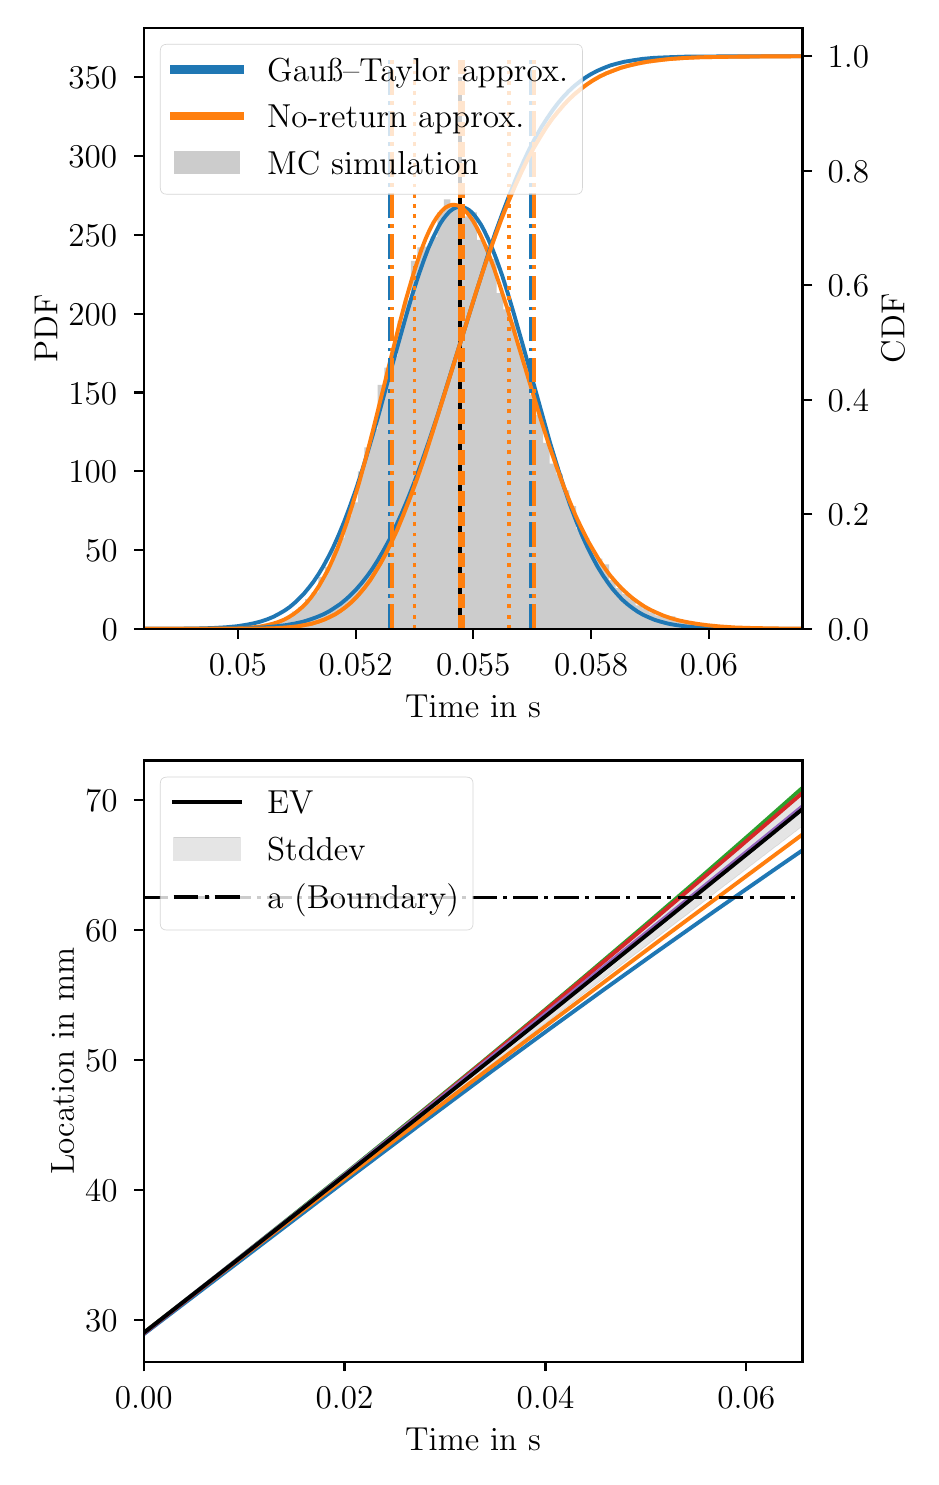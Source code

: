 \begingroup%
\makeatletter%
\begin{pgfpicture}%
\pgfpathrectangle{\pgfpointorigin}{\pgfqpoint{4.418in}{7.148in}}%
\pgfusepath{use as bounding box, clip}%
\begin{pgfscope}%
\pgfsetbuttcap%
\pgfsetmiterjoin%
\definecolor{currentfill}{rgb}{1.0,1.0,1.0}%
\pgfsetfillcolor{currentfill}%
\pgfsetlinewidth{0.0pt}%
\definecolor{currentstroke}{rgb}{1.0,1.0,1.0}%
\pgfsetstrokecolor{currentstroke}%
\pgfsetdash{}{0pt}%
\pgfpathmoveto{\pgfqpoint{0.0in}{0.0in}}%
\pgfpathlineto{\pgfqpoint{4.418in}{0.0in}}%
\pgfpathlineto{\pgfqpoint{4.418in}{7.148in}}%
\pgfpathlineto{\pgfqpoint{0.0in}{7.148in}}%
\pgfpathlineto{\pgfqpoint{0.0in}{0.0in}}%
\pgfpathclose%
\pgfusepath{fill}%
\end{pgfscope}%
\begin{pgfscope}%
\pgfsetbuttcap%
\pgfsetmiterjoin%
\definecolor{currentfill}{rgb}{1.0,1.0,1.0}%
\pgfsetfillcolor{currentfill}%
\pgfsetlinewidth{0.0pt}%
\definecolor{currentstroke}{rgb}{0.0,0.0,0.0}%
\pgfsetstrokecolor{currentstroke}%
\pgfsetstrokeopacity{0.0}%
\pgfsetdash{}{0pt}%
\pgfpathmoveto{\pgfqpoint{0.58in}{4.142in}}%
\pgfpathlineto{\pgfqpoint{3.874in}{4.142in}}%
\pgfpathlineto{\pgfqpoint{3.874in}{7.148in}}%
\pgfpathlineto{\pgfqpoint{0.58in}{7.148in}}%
\pgfpathlineto{\pgfqpoint{0.58in}{4.142in}}%
\pgfpathclose%
\pgfusepath{fill}%
\end{pgfscope}%
\begin{pgfscope}%
\pgfpathrectangle{\pgfqpoint{0.58in}{4.142in}}{\pgfqpoint{3.294in}{3.006in}}%
\pgfusepath{clip}%
\pgfsetbuttcap%
\pgfsetmiterjoin%
\definecolor{currentfill}{rgb}{0.8,0.8,0.8}%
\pgfsetfillcolor{currentfill}%
\pgfsetlinewidth{0.0pt}%
\definecolor{currentstroke}{rgb}{0.0,0.0,0.0}%
\pgfsetstrokecolor{currentstroke}%
\pgfsetstrokeopacity{0.0}%
\pgfsetdash{}{0pt}%
\pgfpathmoveto{\pgfqpoint{0.957in}{4.142in}}%
\pgfpathlineto{\pgfqpoint{0.957in}{4.143in}}%
\pgfpathlineto{\pgfqpoint{0.99in}{4.143in}}%
\pgfpathlineto{\pgfqpoint{0.99in}{4.143in}}%
\pgfpathlineto{\pgfqpoint{1.023in}{4.143in}}%
\pgfpathlineto{\pgfqpoint{1.023in}{4.146in}}%
\pgfpathlineto{\pgfqpoint{1.056in}{4.146in}}%
\pgfpathlineto{\pgfqpoint{1.056in}{4.145in}}%
\pgfpathlineto{\pgfqpoint{1.089in}{4.145in}}%
\pgfpathlineto{\pgfqpoint{1.089in}{4.148in}}%
\pgfpathlineto{\pgfqpoint{1.122in}{4.148in}}%
\pgfpathlineto{\pgfqpoint{1.122in}{4.15in}}%
\pgfpathlineto{\pgfqpoint{1.155in}{4.15in}}%
\pgfpathlineto{\pgfqpoint{1.155in}{4.152in}}%
\pgfpathlineto{\pgfqpoint{1.188in}{4.152in}}%
\pgfpathlineto{\pgfqpoint{1.188in}{4.162in}}%
\pgfpathlineto{\pgfqpoint{1.221in}{4.162in}}%
\pgfpathlineto{\pgfqpoint{1.221in}{4.166in}}%
\pgfpathlineto{\pgfqpoint{1.254in}{4.166in}}%
\pgfpathlineto{\pgfqpoint{1.254in}{4.187in}}%
\pgfpathlineto{\pgfqpoint{1.288in}{4.187in}}%
\pgfpathlineto{\pgfqpoint{1.288in}{4.199in}}%
\pgfpathlineto{\pgfqpoint{1.321in}{4.199in}}%
\pgfpathlineto{\pgfqpoint{1.321in}{4.228in}}%
\pgfpathlineto{\pgfqpoint{1.354in}{4.228in}}%
\pgfpathlineto{\pgfqpoint{1.354in}{4.251in}}%
\pgfpathlineto{\pgfqpoint{1.387in}{4.251in}}%
\pgfpathlineto{\pgfqpoint{1.387in}{4.291in}}%
\pgfpathlineto{\pgfqpoint{1.42in}{4.291in}}%
\pgfpathlineto{\pgfqpoint{1.42in}{4.324in}}%
\pgfpathlineto{\pgfqpoint{1.453in}{4.324in}}%
\pgfpathlineto{\pgfqpoint{1.453in}{4.402in}}%
\pgfpathlineto{\pgfqpoint{1.486in}{4.402in}}%
\pgfpathlineto{\pgfqpoint{1.486in}{4.452in}}%
\pgfpathlineto{\pgfqpoint{1.519in}{4.452in}}%
\pgfpathlineto{\pgfqpoint{1.519in}{4.539in}}%
\pgfpathlineto{\pgfqpoint{1.552in}{4.539in}}%
\pgfpathlineto{\pgfqpoint{1.552in}{4.598in}}%
\pgfpathlineto{\pgfqpoint{1.585in}{4.598in}}%
\pgfpathlineto{\pgfqpoint{1.585in}{4.708in}}%
\pgfpathlineto{\pgfqpoint{1.618in}{4.708in}}%
\pgfpathlineto{\pgfqpoint{1.618in}{4.774in}}%
\pgfpathlineto{\pgfqpoint{1.651in}{4.774in}}%
\pgfpathlineto{\pgfqpoint{1.651in}{4.929in}}%
\pgfpathlineto{\pgfqpoint{1.684in}{4.929in}}%
\pgfpathlineto{\pgfqpoint{1.684in}{5.049in}}%
\pgfpathlineto{\pgfqpoint{1.717in}{5.049in}}%
\pgfpathlineto{\pgfqpoint{1.717in}{5.141in}}%
\pgfpathlineto{\pgfqpoint{1.75in}{5.141in}}%
\pgfpathlineto{\pgfqpoint{1.75in}{5.362in}}%
\pgfpathlineto{\pgfqpoint{1.783in}{5.362in}}%
\pgfpathlineto{\pgfqpoint{1.783in}{5.448in}}%
\pgfpathlineto{\pgfqpoint{1.816in}{5.448in}}%
\pgfpathlineto{\pgfqpoint{1.816in}{5.507in}}%
\pgfpathlineto{\pgfqpoint{1.85in}{5.507in}}%
\pgfpathlineto{\pgfqpoint{1.85in}{5.682in}}%
\pgfpathlineto{\pgfqpoint{1.883in}{5.682in}}%
\pgfpathlineto{\pgfqpoint{1.883in}{5.785in}}%
\pgfpathlineto{\pgfqpoint{1.916in}{5.785in}}%
\pgfpathlineto{\pgfqpoint{1.916in}{5.982in}}%
\pgfpathlineto{\pgfqpoint{1.949in}{5.982in}}%
\pgfpathlineto{\pgfqpoint{1.949in}{6.05in}}%
\pgfpathlineto{\pgfqpoint{1.982in}{6.05in}}%
\pgfpathlineto{\pgfqpoint{1.982in}{6.053in}}%
\pgfpathlineto{\pgfqpoint{2.015in}{6.053in}}%
\pgfpathlineto{\pgfqpoint{2.015in}{6.102in}}%
\pgfpathlineto{\pgfqpoint{2.048in}{6.102in}}%
\pgfpathlineto{\pgfqpoint{2.048in}{6.224in}}%
\pgfpathlineto{\pgfqpoint{2.081in}{6.224in}}%
\pgfpathlineto{\pgfqpoint{2.081in}{6.289in}}%
\pgfpathlineto{\pgfqpoint{2.114in}{6.289in}}%
\pgfpathlineto{\pgfqpoint{2.114in}{6.252in}}%
\pgfpathlineto{\pgfqpoint{2.147in}{6.252in}}%
\pgfpathlineto{\pgfqpoint{2.147in}{6.25in}}%
\pgfpathlineto{\pgfqpoint{2.18in}{6.25in}}%
\pgfpathlineto{\pgfqpoint{2.18in}{6.205in}}%
\pgfpathlineto{\pgfqpoint{2.213in}{6.205in}}%
\pgfpathlineto{\pgfqpoint{2.213in}{6.225in}}%
\pgfpathlineto{\pgfqpoint{2.246in}{6.225in}}%
\pgfpathlineto{\pgfqpoint{2.246in}{6.087in}}%
\pgfpathlineto{\pgfqpoint{2.279in}{6.087in}}%
\pgfpathlineto{\pgfqpoint{2.279in}{6.061in}}%
\pgfpathlineto{\pgfqpoint{2.312in}{6.061in}}%
\pgfpathlineto{\pgfqpoint{2.312in}{5.991in}}%
\pgfpathlineto{\pgfqpoint{2.345in}{5.991in}}%
\pgfpathlineto{\pgfqpoint{2.345in}{5.821in}}%
\pgfpathlineto{\pgfqpoint{2.378in}{5.821in}}%
\pgfpathlineto{\pgfqpoint{2.378in}{5.739in}}%
\pgfpathlineto{\pgfqpoint{2.411in}{5.739in}}%
\pgfpathlineto{\pgfqpoint{2.411in}{5.677in}}%
\pgfpathlineto{\pgfqpoint{2.445in}{5.677in}}%
\pgfpathlineto{\pgfqpoint{2.445in}{5.564in}}%
\pgfpathlineto{\pgfqpoint{2.478in}{5.564in}}%
\pgfpathlineto{\pgfqpoint{2.478in}{5.439in}}%
\pgfpathlineto{\pgfqpoint{2.511in}{5.439in}}%
\pgfpathlineto{\pgfqpoint{2.511in}{5.313in}}%
\pgfpathlineto{\pgfqpoint{2.544in}{5.313in}}%
\pgfpathlineto{\pgfqpoint{2.544in}{5.211in}}%
\pgfpathlineto{\pgfqpoint{2.577in}{5.211in}}%
\pgfpathlineto{\pgfqpoint{2.577in}{5.072in}}%
\pgfpathlineto{\pgfqpoint{2.61in}{5.072in}}%
\pgfpathlineto{\pgfqpoint{2.61in}{4.968in}}%
\pgfpathlineto{\pgfqpoint{2.643in}{4.968in}}%
\pgfpathlineto{\pgfqpoint{2.643in}{4.914in}}%
\pgfpathlineto{\pgfqpoint{2.676in}{4.914in}}%
\pgfpathlineto{\pgfqpoint{2.676in}{4.835in}}%
\pgfpathlineto{\pgfqpoint{2.709in}{4.835in}}%
\pgfpathlineto{\pgfqpoint{2.709in}{4.756in}}%
\pgfpathlineto{\pgfqpoint{2.742in}{4.756in}}%
\pgfpathlineto{\pgfqpoint{2.742in}{4.643in}}%
\pgfpathlineto{\pgfqpoint{2.775in}{4.643in}}%
\pgfpathlineto{\pgfqpoint{2.775in}{4.597in}}%
\pgfpathlineto{\pgfqpoint{2.808in}{4.597in}}%
\pgfpathlineto{\pgfqpoint{2.808in}{4.531in}}%
\pgfpathlineto{\pgfqpoint{2.841in}{4.531in}}%
\pgfpathlineto{\pgfqpoint{2.841in}{4.493in}}%
\pgfpathlineto{\pgfqpoint{2.874in}{4.493in}}%
\pgfpathlineto{\pgfqpoint{2.874in}{4.464in}}%
\pgfpathlineto{\pgfqpoint{2.907in}{4.464in}}%
\pgfpathlineto{\pgfqpoint{2.907in}{4.386in}}%
\pgfpathlineto{\pgfqpoint{2.94in}{4.386in}}%
\pgfpathlineto{\pgfqpoint{2.94in}{4.346in}}%
\pgfpathlineto{\pgfqpoint{2.973in}{4.346in}}%
\pgfpathlineto{\pgfqpoint{2.973in}{4.317in}}%
\pgfpathlineto{\pgfqpoint{3.007in}{4.317in}}%
\pgfpathlineto{\pgfqpoint{3.007in}{4.293in}}%
\pgfpathlineto{\pgfqpoint{3.04in}{4.293in}}%
\pgfpathlineto{\pgfqpoint{3.04in}{4.259in}}%
\pgfpathlineto{\pgfqpoint{3.073in}{4.259in}}%
\pgfpathlineto{\pgfqpoint{3.073in}{4.244in}}%
\pgfpathlineto{\pgfqpoint{3.106in}{4.244in}}%
\pgfpathlineto{\pgfqpoint{3.106in}{4.224in}}%
\pgfpathlineto{\pgfqpoint{3.139in}{4.224in}}%
\pgfpathlineto{\pgfqpoint{3.139in}{4.209in}}%
\pgfpathlineto{\pgfqpoint{3.172in}{4.209in}}%
\pgfpathlineto{\pgfqpoint{3.172in}{4.204in}}%
\pgfpathlineto{\pgfqpoint{3.205in}{4.204in}}%
\pgfpathlineto{\pgfqpoint{3.205in}{4.204in}}%
\pgfpathlineto{\pgfqpoint{3.238in}{4.204in}}%
\pgfpathlineto{\pgfqpoint{3.238in}{4.183in}}%
\pgfpathlineto{\pgfqpoint{3.271in}{4.183in}}%
\pgfpathlineto{\pgfqpoint{3.271in}{4.172in}}%
\pgfpathlineto{\pgfqpoint{3.304in}{4.172in}}%
\pgfpathlineto{\pgfqpoint{3.304in}{4.167in}}%
\pgfpathlineto{\pgfqpoint{3.337in}{4.167in}}%
\pgfpathlineto{\pgfqpoint{3.337in}{4.169in}}%
\pgfpathlineto{\pgfqpoint{3.37in}{4.169in}}%
\pgfpathlineto{\pgfqpoint{3.37in}{4.157in}}%
\pgfpathlineto{\pgfqpoint{3.403in}{4.157in}}%
\pgfpathlineto{\pgfqpoint{3.403in}{4.155in}}%
\pgfpathlineto{\pgfqpoint{3.436in}{4.155in}}%
\pgfpathlineto{\pgfqpoint{3.436in}{4.155in}}%
\pgfpathlineto{\pgfqpoint{3.469in}{4.155in}}%
\pgfpathlineto{\pgfqpoint{3.469in}{4.152in}}%
\pgfpathlineto{\pgfqpoint{3.502in}{4.152in}}%
\pgfpathlineto{\pgfqpoint{3.502in}{4.149in}}%
\pgfpathlineto{\pgfqpoint{3.535in}{4.149in}}%
\pgfpathlineto{\pgfqpoint{3.535in}{4.149in}}%
\pgfpathlineto{\pgfqpoint{3.568in}{4.149in}}%
\pgfpathlineto{\pgfqpoint{3.568in}{4.145in}}%
\pgfpathlineto{\pgfqpoint{3.602in}{4.145in}}%
\pgfpathlineto{\pgfqpoint{3.602in}{4.146in}}%
\pgfpathlineto{\pgfqpoint{3.635in}{4.146in}}%
\pgfpathlineto{\pgfqpoint{3.635in}{4.146in}}%
\pgfpathlineto{\pgfqpoint{3.668in}{4.146in}}%
\pgfpathlineto{\pgfqpoint{3.668in}{4.145in}}%
\pgfpathlineto{\pgfqpoint{3.701in}{4.145in}}%
\pgfpathlineto{\pgfqpoint{3.701in}{4.143in}}%
\pgfpathlineto{\pgfqpoint{3.734in}{4.143in}}%
\pgfpathlineto{\pgfqpoint{3.734in}{4.144in}}%
\pgfpathlineto{\pgfqpoint{3.767in}{4.144in}}%
\pgfpathlineto{\pgfqpoint{3.767in}{4.144in}}%
\pgfpathlineto{\pgfqpoint{3.8in}{4.144in}}%
\pgfpathlineto{\pgfqpoint{3.8in}{4.143in}}%
\pgfpathlineto{\pgfqpoint{3.833in}{4.143in}}%
\pgfpathlineto{\pgfqpoint{3.833in}{4.142in}}%
\pgfpathlineto{\pgfqpoint{3.866in}{4.142in}}%
\pgfpathlineto{\pgfqpoint{3.866in}{4.143in}}%
\pgfpathlineto{\pgfqpoint{3.899in}{4.143in}}%
\pgfpathlineto{\pgfqpoint{3.899in}{4.142in}}%
\pgfpathlineto{\pgfqpoint{3.932in}{4.142in}}%
\pgfpathlineto{\pgfqpoint{3.932in}{4.142in}}%
\pgfpathlineto{\pgfqpoint{3.965in}{4.142in}}%
\pgfpathlineto{\pgfqpoint{3.965in}{4.142in}}%
\pgfpathlineto{\pgfqpoint{3.998in}{4.142in}}%
\pgfpathlineto{\pgfqpoint{3.998in}{4.142in}}%
\pgfpathlineto{\pgfqpoint{4.031in}{4.142in}}%
\pgfpathlineto{\pgfqpoint{4.031in}{4.143in}}%
\pgfpathlineto{\pgfqpoint{4.064in}{4.143in}}%
\pgfpathlineto{\pgfqpoint{4.064in}{4.143in}}%
\pgfpathlineto{\pgfqpoint{4.097in}{4.143in}}%
\pgfpathlineto{\pgfqpoint{4.097in}{4.142in}}%
\pgfpathlineto{\pgfqpoint{4.064in}{4.142in}}%
\pgfpathlineto{\pgfqpoint{4.064in}{4.142in}}%
\pgfpathlineto{\pgfqpoint{4.031in}{4.142in}}%
\pgfpathlineto{\pgfqpoint{4.031in}{4.142in}}%
\pgfpathlineto{\pgfqpoint{3.998in}{4.142in}}%
\pgfpathlineto{\pgfqpoint{3.998in}{4.142in}}%
\pgfpathlineto{\pgfqpoint{3.965in}{4.142in}}%
\pgfpathlineto{\pgfqpoint{3.965in}{4.142in}}%
\pgfpathlineto{\pgfqpoint{3.932in}{4.142in}}%
\pgfpathlineto{\pgfqpoint{3.932in}{4.142in}}%
\pgfpathlineto{\pgfqpoint{3.899in}{4.142in}}%
\pgfpathlineto{\pgfqpoint{3.899in}{4.142in}}%
\pgfpathlineto{\pgfqpoint{3.866in}{4.142in}}%
\pgfpathlineto{\pgfqpoint{3.866in}{4.142in}}%
\pgfpathlineto{\pgfqpoint{3.833in}{4.142in}}%
\pgfpathlineto{\pgfqpoint{3.833in}{4.142in}}%
\pgfpathlineto{\pgfqpoint{3.8in}{4.142in}}%
\pgfpathlineto{\pgfqpoint{3.8in}{4.142in}}%
\pgfpathlineto{\pgfqpoint{3.767in}{4.142in}}%
\pgfpathlineto{\pgfqpoint{3.767in}{4.142in}}%
\pgfpathlineto{\pgfqpoint{3.734in}{4.142in}}%
\pgfpathlineto{\pgfqpoint{3.734in}{4.142in}}%
\pgfpathlineto{\pgfqpoint{3.701in}{4.142in}}%
\pgfpathlineto{\pgfqpoint{3.701in}{4.142in}}%
\pgfpathlineto{\pgfqpoint{3.668in}{4.142in}}%
\pgfpathlineto{\pgfqpoint{3.668in}{4.142in}}%
\pgfpathlineto{\pgfqpoint{3.635in}{4.142in}}%
\pgfpathlineto{\pgfqpoint{3.635in}{4.142in}}%
\pgfpathlineto{\pgfqpoint{3.602in}{4.142in}}%
\pgfpathlineto{\pgfqpoint{3.602in}{4.142in}}%
\pgfpathlineto{\pgfqpoint{3.568in}{4.142in}}%
\pgfpathlineto{\pgfqpoint{3.568in}{4.142in}}%
\pgfpathlineto{\pgfqpoint{3.535in}{4.142in}}%
\pgfpathlineto{\pgfqpoint{3.535in}{4.142in}}%
\pgfpathlineto{\pgfqpoint{3.502in}{4.142in}}%
\pgfpathlineto{\pgfqpoint{3.502in}{4.142in}}%
\pgfpathlineto{\pgfqpoint{3.469in}{4.142in}}%
\pgfpathlineto{\pgfqpoint{3.469in}{4.142in}}%
\pgfpathlineto{\pgfqpoint{3.436in}{4.142in}}%
\pgfpathlineto{\pgfqpoint{3.436in}{4.142in}}%
\pgfpathlineto{\pgfqpoint{3.403in}{4.142in}}%
\pgfpathlineto{\pgfqpoint{3.403in}{4.142in}}%
\pgfpathlineto{\pgfqpoint{3.37in}{4.142in}}%
\pgfpathlineto{\pgfqpoint{3.37in}{4.142in}}%
\pgfpathlineto{\pgfqpoint{3.337in}{4.142in}}%
\pgfpathlineto{\pgfqpoint{3.337in}{4.142in}}%
\pgfpathlineto{\pgfqpoint{3.304in}{4.142in}}%
\pgfpathlineto{\pgfqpoint{3.304in}{4.142in}}%
\pgfpathlineto{\pgfqpoint{3.271in}{4.142in}}%
\pgfpathlineto{\pgfqpoint{3.271in}{4.142in}}%
\pgfpathlineto{\pgfqpoint{3.238in}{4.142in}}%
\pgfpathlineto{\pgfqpoint{3.238in}{4.142in}}%
\pgfpathlineto{\pgfqpoint{3.205in}{4.142in}}%
\pgfpathlineto{\pgfqpoint{3.205in}{4.142in}}%
\pgfpathlineto{\pgfqpoint{3.172in}{4.142in}}%
\pgfpathlineto{\pgfqpoint{3.172in}{4.142in}}%
\pgfpathlineto{\pgfqpoint{3.139in}{4.142in}}%
\pgfpathlineto{\pgfqpoint{3.139in}{4.142in}}%
\pgfpathlineto{\pgfqpoint{3.106in}{4.142in}}%
\pgfpathlineto{\pgfqpoint{3.106in}{4.142in}}%
\pgfpathlineto{\pgfqpoint{3.073in}{4.142in}}%
\pgfpathlineto{\pgfqpoint{3.073in}{4.142in}}%
\pgfpathlineto{\pgfqpoint{3.04in}{4.142in}}%
\pgfpathlineto{\pgfqpoint{3.04in}{4.142in}}%
\pgfpathlineto{\pgfqpoint{3.007in}{4.142in}}%
\pgfpathlineto{\pgfqpoint{3.007in}{4.142in}}%
\pgfpathlineto{\pgfqpoint{2.973in}{4.142in}}%
\pgfpathlineto{\pgfqpoint{2.973in}{4.142in}}%
\pgfpathlineto{\pgfqpoint{2.94in}{4.142in}}%
\pgfpathlineto{\pgfqpoint{2.94in}{4.142in}}%
\pgfpathlineto{\pgfqpoint{2.907in}{4.142in}}%
\pgfpathlineto{\pgfqpoint{2.907in}{4.142in}}%
\pgfpathlineto{\pgfqpoint{2.874in}{4.142in}}%
\pgfpathlineto{\pgfqpoint{2.874in}{4.142in}}%
\pgfpathlineto{\pgfqpoint{2.841in}{4.142in}}%
\pgfpathlineto{\pgfqpoint{2.841in}{4.142in}}%
\pgfpathlineto{\pgfqpoint{2.808in}{4.142in}}%
\pgfpathlineto{\pgfqpoint{2.808in}{4.142in}}%
\pgfpathlineto{\pgfqpoint{2.775in}{4.142in}}%
\pgfpathlineto{\pgfqpoint{2.775in}{4.142in}}%
\pgfpathlineto{\pgfqpoint{2.742in}{4.142in}}%
\pgfpathlineto{\pgfqpoint{2.742in}{4.142in}}%
\pgfpathlineto{\pgfqpoint{2.709in}{4.142in}}%
\pgfpathlineto{\pgfqpoint{2.709in}{4.142in}}%
\pgfpathlineto{\pgfqpoint{2.676in}{4.142in}}%
\pgfpathlineto{\pgfqpoint{2.676in}{4.142in}}%
\pgfpathlineto{\pgfqpoint{2.643in}{4.142in}}%
\pgfpathlineto{\pgfqpoint{2.643in}{4.142in}}%
\pgfpathlineto{\pgfqpoint{2.61in}{4.142in}}%
\pgfpathlineto{\pgfqpoint{2.61in}{4.142in}}%
\pgfpathlineto{\pgfqpoint{2.577in}{4.142in}}%
\pgfpathlineto{\pgfqpoint{2.577in}{4.142in}}%
\pgfpathlineto{\pgfqpoint{2.544in}{4.142in}}%
\pgfpathlineto{\pgfqpoint{2.544in}{4.142in}}%
\pgfpathlineto{\pgfqpoint{2.511in}{4.142in}}%
\pgfpathlineto{\pgfqpoint{2.511in}{4.142in}}%
\pgfpathlineto{\pgfqpoint{2.478in}{4.142in}}%
\pgfpathlineto{\pgfqpoint{2.478in}{4.142in}}%
\pgfpathlineto{\pgfqpoint{2.445in}{4.142in}}%
\pgfpathlineto{\pgfqpoint{2.445in}{4.142in}}%
\pgfpathlineto{\pgfqpoint{2.411in}{4.142in}}%
\pgfpathlineto{\pgfqpoint{2.411in}{4.142in}}%
\pgfpathlineto{\pgfqpoint{2.378in}{4.142in}}%
\pgfpathlineto{\pgfqpoint{2.378in}{4.142in}}%
\pgfpathlineto{\pgfqpoint{2.345in}{4.142in}}%
\pgfpathlineto{\pgfqpoint{2.345in}{4.142in}}%
\pgfpathlineto{\pgfqpoint{2.312in}{4.142in}}%
\pgfpathlineto{\pgfqpoint{2.312in}{4.142in}}%
\pgfpathlineto{\pgfqpoint{2.279in}{4.142in}}%
\pgfpathlineto{\pgfqpoint{2.279in}{4.142in}}%
\pgfpathlineto{\pgfqpoint{2.246in}{4.142in}}%
\pgfpathlineto{\pgfqpoint{2.246in}{4.142in}}%
\pgfpathlineto{\pgfqpoint{2.213in}{4.142in}}%
\pgfpathlineto{\pgfqpoint{2.213in}{4.142in}}%
\pgfpathlineto{\pgfqpoint{2.18in}{4.142in}}%
\pgfpathlineto{\pgfqpoint{2.18in}{4.142in}}%
\pgfpathlineto{\pgfqpoint{2.147in}{4.142in}}%
\pgfpathlineto{\pgfqpoint{2.147in}{4.142in}}%
\pgfpathlineto{\pgfqpoint{2.114in}{4.142in}}%
\pgfpathlineto{\pgfqpoint{2.114in}{4.142in}}%
\pgfpathlineto{\pgfqpoint{2.081in}{4.142in}}%
\pgfpathlineto{\pgfqpoint{2.081in}{4.142in}}%
\pgfpathlineto{\pgfqpoint{2.048in}{4.142in}}%
\pgfpathlineto{\pgfqpoint{2.048in}{4.142in}}%
\pgfpathlineto{\pgfqpoint{2.015in}{4.142in}}%
\pgfpathlineto{\pgfqpoint{2.015in}{4.142in}}%
\pgfpathlineto{\pgfqpoint{1.982in}{4.142in}}%
\pgfpathlineto{\pgfqpoint{1.982in}{4.142in}}%
\pgfpathlineto{\pgfqpoint{1.949in}{4.142in}}%
\pgfpathlineto{\pgfqpoint{1.949in}{4.142in}}%
\pgfpathlineto{\pgfqpoint{1.916in}{4.142in}}%
\pgfpathlineto{\pgfqpoint{1.916in}{4.142in}}%
\pgfpathlineto{\pgfqpoint{1.883in}{4.142in}}%
\pgfpathlineto{\pgfqpoint{1.883in}{4.142in}}%
\pgfpathlineto{\pgfqpoint{1.85in}{4.142in}}%
\pgfpathlineto{\pgfqpoint{1.85in}{4.142in}}%
\pgfpathlineto{\pgfqpoint{1.816in}{4.142in}}%
\pgfpathlineto{\pgfqpoint{1.816in}{4.142in}}%
\pgfpathlineto{\pgfqpoint{1.783in}{4.142in}}%
\pgfpathlineto{\pgfqpoint{1.783in}{4.142in}}%
\pgfpathlineto{\pgfqpoint{1.75in}{4.142in}}%
\pgfpathlineto{\pgfqpoint{1.75in}{4.142in}}%
\pgfpathlineto{\pgfqpoint{1.717in}{4.142in}}%
\pgfpathlineto{\pgfqpoint{1.717in}{4.142in}}%
\pgfpathlineto{\pgfqpoint{1.684in}{4.142in}}%
\pgfpathlineto{\pgfqpoint{1.684in}{4.142in}}%
\pgfpathlineto{\pgfqpoint{1.651in}{4.142in}}%
\pgfpathlineto{\pgfqpoint{1.651in}{4.142in}}%
\pgfpathlineto{\pgfqpoint{1.618in}{4.142in}}%
\pgfpathlineto{\pgfqpoint{1.618in}{4.142in}}%
\pgfpathlineto{\pgfqpoint{1.585in}{4.142in}}%
\pgfpathlineto{\pgfqpoint{1.585in}{4.142in}}%
\pgfpathlineto{\pgfqpoint{1.552in}{4.142in}}%
\pgfpathlineto{\pgfqpoint{1.552in}{4.142in}}%
\pgfpathlineto{\pgfqpoint{1.519in}{4.142in}}%
\pgfpathlineto{\pgfqpoint{1.519in}{4.142in}}%
\pgfpathlineto{\pgfqpoint{1.486in}{4.142in}}%
\pgfpathlineto{\pgfqpoint{1.486in}{4.142in}}%
\pgfpathlineto{\pgfqpoint{1.453in}{4.142in}}%
\pgfpathlineto{\pgfqpoint{1.453in}{4.142in}}%
\pgfpathlineto{\pgfqpoint{1.42in}{4.142in}}%
\pgfpathlineto{\pgfqpoint{1.42in}{4.142in}}%
\pgfpathlineto{\pgfqpoint{1.387in}{4.142in}}%
\pgfpathlineto{\pgfqpoint{1.387in}{4.142in}}%
\pgfpathlineto{\pgfqpoint{1.354in}{4.142in}}%
\pgfpathlineto{\pgfqpoint{1.354in}{4.142in}}%
\pgfpathlineto{\pgfqpoint{1.321in}{4.142in}}%
\pgfpathlineto{\pgfqpoint{1.321in}{4.142in}}%
\pgfpathlineto{\pgfqpoint{1.288in}{4.142in}}%
\pgfpathlineto{\pgfqpoint{1.288in}{4.142in}}%
\pgfpathlineto{\pgfqpoint{1.254in}{4.142in}}%
\pgfpathlineto{\pgfqpoint{1.254in}{4.142in}}%
\pgfpathlineto{\pgfqpoint{1.221in}{4.142in}}%
\pgfpathlineto{\pgfqpoint{1.221in}{4.142in}}%
\pgfpathlineto{\pgfqpoint{1.188in}{4.142in}}%
\pgfpathlineto{\pgfqpoint{1.188in}{4.142in}}%
\pgfpathlineto{\pgfqpoint{1.155in}{4.142in}}%
\pgfpathlineto{\pgfqpoint{1.155in}{4.142in}}%
\pgfpathlineto{\pgfqpoint{1.122in}{4.142in}}%
\pgfpathlineto{\pgfqpoint{1.122in}{4.142in}}%
\pgfpathlineto{\pgfqpoint{1.089in}{4.142in}}%
\pgfpathlineto{\pgfqpoint{1.089in}{4.142in}}%
\pgfpathlineto{\pgfqpoint{1.056in}{4.142in}}%
\pgfpathlineto{\pgfqpoint{1.056in}{4.142in}}%
\pgfpathlineto{\pgfqpoint{1.023in}{4.142in}}%
\pgfpathlineto{\pgfqpoint{1.023in}{4.142in}}%
\pgfpathlineto{\pgfqpoint{0.99in}{4.142in}}%
\pgfpathlineto{\pgfqpoint{0.99in}{4.142in}}%
\pgfpathlineto{\pgfqpoint{0.957in}{4.142in}}%
\pgfpathclose%
\pgfusepath{fill}%
\end{pgfscope}%
\begin{pgfscope}%
\pgfsetbuttcap%
\pgfsetroundjoin%
\definecolor{currentfill}{rgb}{0.0,0.0,0.0}%
\pgfsetfillcolor{currentfill}%
\pgfsetlinewidth{0.803pt}%
\definecolor{currentstroke}{rgb}{0.0,0.0,0.0}%
\pgfsetstrokecolor{currentstroke}%
\pgfsetdash{}{0pt}%
\pgfsys@defobject{currentmarker}{\pgfqpoint{0.0in}{-0.049in}}{\pgfqpoint{0.0in}{0.0in}}{%
\pgfpathmoveto{\pgfqpoint{0.0in}{0.0in}}%
\pgfpathlineto{\pgfqpoint{0.0in}{-0.049in}}%
\pgfusepath{stroke,fill}%
}%
\begin{pgfscope}%
\pgfsys@transformshift{1.051in}{4.142in}%
\pgfsys@useobject{currentmarker}{}%
\end{pgfscope}%
\end{pgfscope}%
\begin{pgfscope}%
\definecolor{textcolor}{rgb}{0.0,0.0,0.0}%
\pgfsetstrokecolor{textcolor}%
\pgfsetfillcolor{textcolor}%
\pgftext[x=1.051in,y=4.016in,,top]{\color{textcolor}\rmfamily\fontsize{12.0}{14.4}\selectfont \(\displaystyle {0.05}\)}%
\end{pgfscope}%
\begin{pgfscope}%
\pgfsetbuttcap%
\pgfsetroundjoin%
\definecolor{currentfill}{rgb}{0.0,0.0,0.0}%
\pgfsetfillcolor{currentfill}%
\pgfsetlinewidth{0.803pt}%
\definecolor{currentstroke}{rgb}{0.0,0.0,0.0}%
\pgfsetstrokecolor{currentstroke}%
\pgfsetdash{}{0pt}%
\pgfsys@defobject{currentmarker}{\pgfqpoint{0.0in}{-0.049in}}{\pgfqpoint{0.0in}{0.0in}}{%
\pgfpathmoveto{\pgfqpoint{0.0in}{0.0in}}%
\pgfpathlineto{\pgfqpoint{0.0in}{-0.049in}}%
\pgfusepath{stroke,fill}%
}%
\begin{pgfscope}%
\pgfsys@transformshift{1.64in}{4.142in}%
\pgfsys@useobject{currentmarker}{}%
\end{pgfscope}%
\end{pgfscope}%
\begin{pgfscope}%
\definecolor{textcolor}{rgb}{0.0,0.0,0.0}%
\pgfsetstrokecolor{textcolor}%
\pgfsetfillcolor{textcolor}%
\pgftext[x=1.64in,y=4.016in,,top]{\color{textcolor}\rmfamily\fontsize{12.0}{14.4}\selectfont \(\displaystyle {0.052}\)}%
\end{pgfscope}%
\begin{pgfscope}%
\pgfsetbuttcap%
\pgfsetroundjoin%
\definecolor{currentfill}{rgb}{0.0,0.0,0.0}%
\pgfsetfillcolor{currentfill}%
\pgfsetlinewidth{0.803pt}%
\definecolor{currentstroke}{rgb}{0.0,0.0,0.0}%
\pgfsetstrokecolor{currentstroke}%
\pgfsetdash{}{0pt}%
\pgfsys@defobject{currentmarker}{\pgfqpoint{0.0in}{-0.049in}}{\pgfqpoint{0.0in}{0.0in}}{%
\pgfpathmoveto{\pgfqpoint{0.0in}{0.0in}}%
\pgfpathlineto{\pgfqpoint{0.0in}{-0.049in}}%
\pgfusepath{stroke,fill}%
}%
\begin{pgfscope}%
\pgfsys@transformshift{2.228in}{4.142in}%
\pgfsys@useobject{currentmarker}{}%
\end{pgfscope}%
\end{pgfscope}%
\begin{pgfscope}%
\definecolor{textcolor}{rgb}{0.0,0.0,0.0}%
\pgfsetstrokecolor{textcolor}%
\pgfsetfillcolor{textcolor}%
\pgftext[x=2.228in,y=4.016in,,top]{\color{textcolor}\rmfamily\fontsize{12.0}{14.4}\selectfont \(\displaystyle {0.055}\)}%
\end{pgfscope}%
\begin{pgfscope}%
\pgfsetbuttcap%
\pgfsetroundjoin%
\definecolor{currentfill}{rgb}{0.0,0.0,0.0}%
\pgfsetfillcolor{currentfill}%
\pgfsetlinewidth{0.803pt}%
\definecolor{currentstroke}{rgb}{0.0,0.0,0.0}%
\pgfsetstrokecolor{currentstroke}%
\pgfsetdash{}{0pt}%
\pgfsys@defobject{currentmarker}{\pgfqpoint{0.0in}{-0.049in}}{\pgfqpoint{0.0in}{0.0in}}{%
\pgfpathmoveto{\pgfqpoint{0.0in}{0.0in}}%
\pgfpathlineto{\pgfqpoint{0.0in}{-0.049in}}%
\pgfusepath{stroke,fill}%
}%
\begin{pgfscope}%
\pgfsys@transformshift{2.817in}{4.142in}%
\pgfsys@useobject{currentmarker}{}%
\end{pgfscope}%
\end{pgfscope}%
\begin{pgfscope}%
\definecolor{textcolor}{rgb}{0.0,0.0,0.0}%
\pgfsetstrokecolor{textcolor}%
\pgfsetfillcolor{textcolor}%
\pgftext[x=2.817in,y=4.016in,,top]{\color{textcolor}\rmfamily\fontsize{12.0}{14.4}\selectfont \(\displaystyle {0.058}\)}%
\end{pgfscope}%
\begin{pgfscope}%
\pgfsetbuttcap%
\pgfsetroundjoin%
\definecolor{currentfill}{rgb}{0.0,0.0,0.0}%
\pgfsetfillcolor{currentfill}%
\pgfsetlinewidth{0.803pt}%
\definecolor{currentstroke}{rgb}{0.0,0.0,0.0}%
\pgfsetstrokecolor{currentstroke}%
\pgfsetdash{}{0pt}%
\pgfsys@defobject{currentmarker}{\pgfqpoint{0.0in}{-0.049in}}{\pgfqpoint{0.0in}{0.0in}}{%
\pgfpathmoveto{\pgfqpoint{0.0in}{0.0in}}%
\pgfpathlineto{\pgfqpoint{0.0in}{-0.049in}}%
\pgfusepath{stroke,fill}%
}%
\begin{pgfscope}%
\pgfsys@transformshift{3.406in}{4.142in}%
\pgfsys@useobject{currentmarker}{}%
\end{pgfscope}%
\end{pgfscope}%
\begin{pgfscope}%
\definecolor{textcolor}{rgb}{0.0,0.0,0.0}%
\pgfsetstrokecolor{textcolor}%
\pgfsetfillcolor{textcolor}%
\pgftext[x=3.406in,y=4.016in,,top]{\color{textcolor}\rmfamily\fontsize{12.0}{14.4}\selectfont \(\displaystyle {0.06}\)}%
\end{pgfscope}%
\begin{pgfscope}%
\definecolor{textcolor}{rgb}{0.0,0.0,0.0}%
\pgfsetstrokecolor{textcolor}%
\pgfsetfillcolor{textcolor}%
\pgftext[x=2.227in,y=3.812in,,top]{\color{textcolor}\rmfamily\fontsize{12.0}{14.4}\selectfont Time in s}%
\end{pgfscope}%
\begin{pgfscope}%
\pgfsetbuttcap%
\pgfsetroundjoin%
\definecolor{currentfill}{rgb}{0.0,0.0,0.0}%
\pgfsetfillcolor{currentfill}%
\pgfsetlinewidth{0.803pt}%
\definecolor{currentstroke}{rgb}{0.0,0.0,0.0}%
\pgfsetstrokecolor{currentstroke}%
\pgfsetdash{}{0pt}%
\pgfsys@defobject{currentmarker}{\pgfqpoint{-0.049in}{0.0in}}{\pgfqpoint{-0.0in}{0.0in}}{%
\pgfpathmoveto{\pgfqpoint{-0.0in}{0.0in}}%
\pgfpathlineto{\pgfqpoint{-0.049in}{0.0in}}%
\pgfusepath{stroke,fill}%
}%
\begin{pgfscope}%
\pgfsys@transformshift{0.58in}{4.142in}%
\pgfsys@useobject{currentmarker}{}%
\end{pgfscope}%
\end{pgfscope}%
\begin{pgfscope}%
\definecolor{textcolor}{rgb}{0.0,0.0,0.0}%
\pgfsetstrokecolor{textcolor}%
\pgfsetfillcolor{textcolor}%
\pgftext[x=0.37in, y=4.084in, left, base]{\color{textcolor}\rmfamily\fontsize{12.0}{14.4}\selectfont \(\displaystyle {0}\)}%
\end{pgfscope}%
\begin{pgfscope}%
\pgfsetbuttcap%
\pgfsetroundjoin%
\definecolor{currentfill}{rgb}{0.0,0.0,0.0}%
\pgfsetfillcolor{currentfill}%
\pgfsetlinewidth{0.803pt}%
\definecolor{currentstroke}{rgb}{0.0,0.0,0.0}%
\pgfsetstrokecolor{currentstroke}%
\pgfsetdash{}{0pt}%
\pgfsys@defobject{currentmarker}{\pgfqpoint{-0.049in}{0.0in}}{\pgfqpoint{-0.0in}{0.0in}}{%
\pgfpathmoveto{\pgfqpoint{-0.0in}{0.0in}}%
\pgfpathlineto{\pgfqpoint{-0.049in}{0.0in}}%
\pgfusepath{stroke,fill}%
}%
\begin{pgfscope}%
\pgfsys@transformshift{0.58in}{4.536in}%
\pgfsys@useobject{currentmarker}{}%
\end{pgfscope}%
\end{pgfscope}%
\begin{pgfscope}%
\definecolor{textcolor}{rgb}{0.0,0.0,0.0}%
\pgfsetstrokecolor{textcolor}%
\pgfsetfillcolor{textcolor}%
\pgftext[x=0.287in, y=4.478in, left, base]{\color{textcolor}\rmfamily\fontsize{12.0}{14.4}\selectfont \(\displaystyle {50}\)}%
\end{pgfscope}%
\begin{pgfscope}%
\pgfsetbuttcap%
\pgfsetroundjoin%
\definecolor{currentfill}{rgb}{0.0,0.0,0.0}%
\pgfsetfillcolor{currentfill}%
\pgfsetlinewidth{0.803pt}%
\definecolor{currentstroke}{rgb}{0.0,0.0,0.0}%
\pgfsetstrokecolor{currentstroke}%
\pgfsetdash{}{0pt}%
\pgfsys@defobject{currentmarker}{\pgfqpoint{-0.049in}{0.0in}}{\pgfqpoint{-0.0in}{0.0in}}{%
\pgfpathmoveto{\pgfqpoint{-0.0in}{0.0in}}%
\pgfpathlineto{\pgfqpoint{-0.049in}{0.0in}}%
\pgfusepath{stroke,fill}%
}%
\begin{pgfscope}%
\pgfsys@transformshift{0.58in}{4.93in}%
\pgfsys@useobject{currentmarker}{}%
\end{pgfscope}%
\end{pgfscope}%
\begin{pgfscope}%
\definecolor{textcolor}{rgb}{0.0,0.0,0.0}%
\pgfsetstrokecolor{textcolor}%
\pgfsetfillcolor{textcolor}%
\pgftext[x=0.204in, y=4.872in, left, base]{\color{textcolor}\rmfamily\fontsize{12.0}{14.4}\selectfont \(\displaystyle {100}\)}%
\end{pgfscope}%
\begin{pgfscope}%
\pgfsetbuttcap%
\pgfsetroundjoin%
\definecolor{currentfill}{rgb}{0.0,0.0,0.0}%
\pgfsetfillcolor{currentfill}%
\pgfsetlinewidth{0.803pt}%
\definecolor{currentstroke}{rgb}{0.0,0.0,0.0}%
\pgfsetstrokecolor{currentstroke}%
\pgfsetdash{}{0pt}%
\pgfsys@defobject{currentmarker}{\pgfqpoint{-0.049in}{0.0in}}{\pgfqpoint{-0.0in}{0.0in}}{%
\pgfpathmoveto{\pgfqpoint{-0.0in}{0.0in}}%
\pgfpathlineto{\pgfqpoint{-0.049in}{0.0in}}%
\pgfusepath{stroke,fill}%
}%
\begin{pgfscope}%
\pgfsys@transformshift{0.58in}{5.324in}%
\pgfsys@useobject{currentmarker}{}%
\end{pgfscope}%
\end{pgfscope}%
\begin{pgfscope}%
\definecolor{textcolor}{rgb}{0.0,0.0,0.0}%
\pgfsetstrokecolor{textcolor}%
\pgfsetfillcolor{textcolor}%
\pgftext[x=0.204in, y=5.266in, left, base]{\color{textcolor}\rmfamily\fontsize{12.0}{14.4}\selectfont \(\displaystyle {150}\)}%
\end{pgfscope}%
\begin{pgfscope}%
\pgfsetbuttcap%
\pgfsetroundjoin%
\definecolor{currentfill}{rgb}{0.0,0.0,0.0}%
\pgfsetfillcolor{currentfill}%
\pgfsetlinewidth{0.803pt}%
\definecolor{currentstroke}{rgb}{0.0,0.0,0.0}%
\pgfsetstrokecolor{currentstroke}%
\pgfsetdash{}{0pt}%
\pgfsys@defobject{currentmarker}{\pgfqpoint{-0.049in}{0.0in}}{\pgfqpoint{-0.0in}{0.0in}}{%
\pgfpathmoveto{\pgfqpoint{-0.0in}{0.0in}}%
\pgfpathlineto{\pgfqpoint{-0.049in}{0.0in}}%
\pgfusepath{stroke,fill}%
}%
\begin{pgfscope}%
\pgfsys@transformshift{0.58in}{5.718in}%
\pgfsys@useobject{currentmarker}{}%
\end{pgfscope}%
\end{pgfscope}%
\begin{pgfscope}%
\definecolor{textcolor}{rgb}{0.0,0.0,0.0}%
\pgfsetstrokecolor{textcolor}%
\pgfsetfillcolor{textcolor}%
\pgftext[x=0.204in, y=5.66in, left, base]{\color{textcolor}\rmfamily\fontsize{12.0}{14.4}\selectfont \(\displaystyle {200}\)}%
\end{pgfscope}%
\begin{pgfscope}%
\pgfsetbuttcap%
\pgfsetroundjoin%
\definecolor{currentfill}{rgb}{0.0,0.0,0.0}%
\pgfsetfillcolor{currentfill}%
\pgfsetlinewidth{0.803pt}%
\definecolor{currentstroke}{rgb}{0.0,0.0,0.0}%
\pgfsetstrokecolor{currentstroke}%
\pgfsetdash{}{0pt}%
\pgfsys@defobject{currentmarker}{\pgfqpoint{-0.049in}{0.0in}}{\pgfqpoint{-0.0in}{0.0in}}{%
\pgfpathmoveto{\pgfqpoint{-0.0in}{0.0in}}%
\pgfpathlineto{\pgfqpoint{-0.049in}{0.0in}}%
\pgfusepath{stroke,fill}%
}%
\begin{pgfscope}%
\pgfsys@transformshift{0.58in}{6.112in}%
\pgfsys@useobject{currentmarker}{}%
\end{pgfscope}%
\end{pgfscope}%
\begin{pgfscope}%
\definecolor{textcolor}{rgb}{0.0,0.0,0.0}%
\pgfsetstrokecolor{textcolor}%
\pgfsetfillcolor{textcolor}%
\pgftext[x=0.204in, y=6.054in, left, base]{\color{textcolor}\rmfamily\fontsize{12.0}{14.4}\selectfont \(\displaystyle {250}\)}%
\end{pgfscope}%
\begin{pgfscope}%
\pgfsetbuttcap%
\pgfsetroundjoin%
\definecolor{currentfill}{rgb}{0.0,0.0,0.0}%
\pgfsetfillcolor{currentfill}%
\pgfsetlinewidth{0.803pt}%
\definecolor{currentstroke}{rgb}{0.0,0.0,0.0}%
\pgfsetstrokecolor{currentstroke}%
\pgfsetdash{}{0pt}%
\pgfsys@defobject{currentmarker}{\pgfqpoint{-0.049in}{0.0in}}{\pgfqpoint{-0.0in}{0.0in}}{%
\pgfpathmoveto{\pgfqpoint{-0.0in}{0.0in}}%
\pgfpathlineto{\pgfqpoint{-0.049in}{0.0in}}%
\pgfusepath{stroke,fill}%
}%
\begin{pgfscope}%
\pgfsys@transformshift{0.58in}{6.506in}%
\pgfsys@useobject{currentmarker}{}%
\end{pgfscope}%
\end{pgfscope}%
\begin{pgfscope}%
\definecolor{textcolor}{rgb}{0.0,0.0,0.0}%
\pgfsetstrokecolor{textcolor}%
\pgfsetfillcolor{textcolor}%
\pgftext[x=0.204in, y=6.448in, left, base]{\color{textcolor}\rmfamily\fontsize{12.0}{14.4}\selectfont \(\displaystyle {300}\)}%
\end{pgfscope}%
\begin{pgfscope}%
\pgfsetbuttcap%
\pgfsetroundjoin%
\definecolor{currentfill}{rgb}{0.0,0.0,0.0}%
\pgfsetfillcolor{currentfill}%
\pgfsetlinewidth{0.803pt}%
\definecolor{currentstroke}{rgb}{0.0,0.0,0.0}%
\pgfsetstrokecolor{currentstroke}%
\pgfsetdash{}{0pt}%
\pgfsys@defobject{currentmarker}{\pgfqpoint{-0.049in}{0.0in}}{\pgfqpoint{-0.0in}{0.0in}}{%
\pgfpathmoveto{\pgfqpoint{-0.0in}{0.0in}}%
\pgfpathlineto{\pgfqpoint{-0.049in}{0.0in}}%
\pgfusepath{stroke,fill}%
}%
\begin{pgfscope}%
\pgfsys@transformshift{0.58in}{6.9in}%
\pgfsys@useobject{currentmarker}{}%
\end{pgfscope}%
\end{pgfscope}%
\begin{pgfscope}%
\definecolor{textcolor}{rgb}{0.0,0.0,0.0}%
\pgfsetstrokecolor{textcolor}%
\pgfsetfillcolor{textcolor}%
\pgftext[x=0.204in, y=6.842in, left, base]{\color{textcolor}\rmfamily\fontsize{12.0}{14.4}\selectfont \(\displaystyle {350}\)}%
\end{pgfscope}%
\begin{pgfscope}%
\definecolor{textcolor}{rgb}{0.0,0.0,0.0}%
\pgfsetstrokecolor{textcolor}%
\pgfsetfillcolor{textcolor}%
\pgftext[x=0.148in,y=5.645in,,bottom,rotate=90.0]{\color{textcolor}\rmfamily\fontsize{12.0}{14.4}\selectfont PDF}%
\end{pgfscope}%
\begin{pgfscope}%
\pgfpathrectangle{\pgfqpoint{0.58in}{4.142in}}{\pgfqpoint{3.294in}{3.006in}}%
\pgfusepath{clip}%
\pgfsetbuttcap%
\pgfsetroundjoin%
\pgfsetlinewidth{1.405pt}%
\definecolor{currentstroke}{rgb}{0.0,0.0,0.0}%
\pgfsetstrokecolor{currentstroke}%
\pgfsetdash{}{0pt}%
\pgfpathmoveto{\pgfqpoint{2.163in}{4.142in}}%
\pgfpathlineto{\pgfqpoint{2.163in}{6.9in}}%
\pgfusepath{stroke}%
\end{pgfscope}%
\begin{pgfscope}%
\pgfpathrectangle{\pgfqpoint{0.58in}{4.142in}}{\pgfqpoint{3.294in}{3.006in}}%
\pgfusepath{clip}%
\pgfsetrectcap%
\pgfsetroundjoin%
\pgfsetlinewidth{1.405pt}%
\definecolor{currentstroke}{rgb}{0.122,0.467,0.706}%
\pgfsetstrokecolor{currentstroke}%
\pgfsetdash{}{0pt}%
\pgfpathmoveto{\pgfqpoint{0.58in}{4.142in}}%
\pgfpathlineto{\pgfqpoint{0.822in}{4.143in}}%
\pgfpathlineto{\pgfqpoint{0.924in}{4.146in}}%
\pgfpathlineto{\pgfqpoint{0.992in}{4.15in}}%
\pgfpathlineto{\pgfqpoint{1.046in}{4.155in}}%
\pgfpathlineto{\pgfqpoint{1.091in}{4.162in}}%
\pgfpathlineto{\pgfqpoint{1.131in}{4.17in}}%
\pgfpathlineto{\pgfqpoint{1.166in}{4.179in}}%
\pgfpathlineto{\pgfqpoint{1.199in}{4.19in}}%
\pgfpathlineto{\pgfqpoint{1.23in}{4.203in}}%
\pgfpathlineto{\pgfqpoint{1.258in}{4.218in}}%
\pgfpathlineto{\pgfqpoint{1.284in}{4.233in}}%
\pgfpathlineto{\pgfqpoint{1.31in}{4.251in}}%
\pgfpathlineto{\pgfqpoint{1.336in}{4.273in}}%
\pgfpathlineto{\pgfqpoint{1.359in}{4.295in}}%
\pgfpathlineto{\pgfqpoint{1.383in}{4.32in}}%
\pgfpathlineto{\pgfqpoint{1.406in}{4.348in}}%
\pgfpathlineto{\pgfqpoint{1.43in}{4.379in}}%
\pgfpathlineto{\pgfqpoint{1.454in}{4.415in}}%
\pgfpathlineto{\pgfqpoint{1.477in}{4.453in}}%
\pgfpathlineto{\pgfqpoint{1.503in}{4.501in}}%
\pgfpathlineto{\pgfqpoint{1.529in}{4.553in}}%
\pgfpathlineto{\pgfqpoint{1.555in}{4.611in}}%
\pgfpathlineto{\pgfqpoint{1.583in}{4.679in}}%
\pgfpathlineto{\pgfqpoint{1.611in}{4.754in}}%
\pgfpathlineto{\pgfqpoint{1.642in}{4.841in}}%
\pgfpathlineto{\pgfqpoint{1.675in}{4.943in}}%
\pgfpathlineto{\pgfqpoint{1.71in}{5.059in}}%
\pgfpathlineto{\pgfqpoint{1.753in}{5.206in}}%
\pgfpathlineto{\pgfqpoint{1.816in}{5.436in}}%
\pgfpathlineto{\pgfqpoint{1.887in}{5.689in}}%
\pgfpathlineto{\pgfqpoint{1.924in}{5.816in}}%
\pgfpathlineto{\pgfqpoint{1.955in}{5.912in}}%
\pgfpathlineto{\pgfqpoint{1.981in}{5.986in}}%
\pgfpathlineto{\pgfqpoint{2.004in}{6.047in}}%
\pgfpathlineto{\pgfqpoint{2.026in}{6.096in}}%
\pgfpathlineto{\pgfqpoint{2.045in}{6.135in}}%
\pgfpathlineto{\pgfqpoint{2.063in}{6.169in}}%
\pgfpathlineto{\pgfqpoint{2.08in}{6.194in}}%
\pgfpathlineto{\pgfqpoint{2.096in}{6.214in}}%
\pgfpathlineto{\pgfqpoint{2.11in}{6.229in}}%
\pgfpathlineto{\pgfqpoint{2.125in}{6.24in}}%
\pgfpathlineto{\pgfqpoint{2.136in}{6.246in}}%
\pgfpathlineto{\pgfqpoint{2.148in}{6.25in}}%
\pgfpathlineto{\pgfqpoint{2.16in}{6.252in}}%
\pgfpathlineto{\pgfqpoint{2.172in}{6.252in}}%
\pgfpathlineto{\pgfqpoint{2.183in}{6.249in}}%
\pgfpathlineto{\pgfqpoint{2.195in}{6.243in}}%
\pgfpathlineto{\pgfqpoint{2.207in}{6.236in}}%
\pgfpathlineto{\pgfqpoint{2.221in}{6.224in}}%
\pgfpathlineto{\pgfqpoint{2.235in}{6.208in}}%
\pgfpathlineto{\pgfqpoint{2.249in}{6.189in}}%
\pgfpathlineto{\pgfqpoint{2.266in}{6.164in}}%
\pgfpathlineto{\pgfqpoint{2.282in}{6.134in}}%
\pgfpathlineto{\pgfqpoint{2.301in}{6.095in}}%
\pgfpathlineto{\pgfqpoint{2.322in}{6.046in}}%
\pgfpathlineto{\pgfqpoint{2.346in}{5.984in}}%
\pgfpathlineto{\pgfqpoint{2.372in}{5.91in}}%
\pgfpathlineto{\pgfqpoint{2.4in}{5.822in}}%
\pgfpathlineto{\pgfqpoint{2.433in}{5.711in}}%
\pgfpathlineto{\pgfqpoint{2.478in}{5.553in}}%
\pgfpathlineto{\pgfqpoint{2.612in}{5.072in}}%
\pgfpathlineto{\pgfqpoint{2.65in}{4.948in}}%
\pgfpathlineto{\pgfqpoint{2.683in}{4.846in}}%
\pgfpathlineto{\pgfqpoint{2.713in}{4.759in}}%
\pgfpathlineto{\pgfqpoint{2.744in}{4.678in}}%
\pgfpathlineto{\pgfqpoint{2.772in}{4.609in}}%
\pgfpathlineto{\pgfqpoint{2.798in}{4.552in}}%
\pgfpathlineto{\pgfqpoint{2.824in}{4.5in}}%
\pgfpathlineto{\pgfqpoint{2.85in}{4.452in}}%
\pgfpathlineto{\pgfqpoint{2.876in}{4.41in}}%
\pgfpathlineto{\pgfqpoint{2.902in}{4.372in}}%
\pgfpathlineto{\pgfqpoint{2.925in}{4.341in}}%
\pgfpathlineto{\pgfqpoint{2.949in}{4.314in}}%
\pgfpathlineto{\pgfqpoint{2.972in}{4.289in}}%
\pgfpathlineto{\pgfqpoint{2.998in}{4.266in}}%
\pgfpathlineto{\pgfqpoint{3.024in}{4.246in}}%
\pgfpathlineto{\pgfqpoint{3.05in}{4.228in}}%
\pgfpathlineto{\pgfqpoint{3.076in}{4.213in}}%
\pgfpathlineto{\pgfqpoint{3.104in}{4.2in}}%
\pgfpathlineto{\pgfqpoint{3.135in}{4.187in}}%
\pgfpathlineto{\pgfqpoint{3.168in}{4.177in}}%
\pgfpathlineto{\pgfqpoint{3.203in}{4.168in}}%
\pgfpathlineto{\pgfqpoint{3.241in}{4.161in}}%
\pgfpathlineto{\pgfqpoint{3.285in}{4.155in}}%
\pgfpathlineto{\pgfqpoint{3.337in}{4.15in}}%
\pgfpathlineto{\pgfqpoint{3.401in}{4.146in}}%
\pgfpathlineto{\pgfqpoint{3.486in}{4.144in}}%
\pgfpathlineto{\pgfqpoint{3.617in}{4.142in}}%
\pgfpathlineto{\pgfqpoint{3.874in}{4.142in}}%
\pgfpathlineto{\pgfqpoint{3.874in}{4.142in}}%
\pgfusepath{stroke}%
\end{pgfscope}%
\begin{pgfscope}%
\pgfpathrectangle{\pgfqpoint{0.58in}{4.142in}}{\pgfqpoint{3.294in}{3.006in}}%
\pgfusepath{clip}%
\pgfsetrectcap%
\pgfsetroundjoin%
\pgfsetlinewidth{1.405pt}%
\definecolor{currentstroke}{rgb}{1.0,0.498,0.055}%
\pgfsetstrokecolor{currentstroke}%
\pgfsetdash{}{0pt}%
\pgfpathmoveto{\pgfqpoint{0.58in}{4.142in}}%
\pgfpathlineto{\pgfqpoint{0.987in}{4.143in}}%
\pgfpathlineto{\pgfqpoint{1.067in}{4.145in}}%
\pgfpathlineto{\pgfqpoint{1.122in}{4.149in}}%
\pgfpathlineto{\pgfqpoint{1.164in}{4.154in}}%
\pgfpathlineto{\pgfqpoint{1.199in}{4.161in}}%
\pgfpathlineto{\pgfqpoint{1.23in}{4.169in}}%
\pgfpathlineto{\pgfqpoint{1.258in}{4.178in}}%
\pgfpathlineto{\pgfqpoint{1.284in}{4.189in}}%
\pgfpathlineto{\pgfqpoint{1.308in}{4.202in}}%
\pgfpathlineto{\pgfqpoint{1.331in}{4.217in}}%
\pgfpathlineto{\pgfqpoint{1.352in}{4.233in}}%
\pgfpathlineto{\pgfqpoint{1.373in}{4.251in}}%
\pgfpathlineto{\pgfqpoint{1.395in}{4.273in}}%
\pgfpathlineto{\pgfqpoint{1.416in}{4.298in}}%
\pgfpathlineto{\pgfqpoint{1.437in}{4.327in}}%
\pgfpathlineto{\pgfqpoint{1.458in}{4.359in}}%
\pgfpathlineto{\pgfqpoint{1.479in}{4.396in}}%
\pgfpathlineto{\pgfqpoint{1.501in}{4.436in}}%
\pgfpathlineto{\pgfqpoint{1.524in}{4.486in}}%
\pgfpathlineto{\pgfqpoint{1.548in}{4.542in}}%
\pgfpathlineto{\pgfqpoint{1.571in}{4.604in}}%
\pgfpathlineto{\pgfqpoint{1.597in}{4.678in}}%
\pgfpathlineto{\pgfqpoint{1.625in}{4.766in}}%
\pgfpathlineto{\pgfqpoint{1.656in}{4.869in}}%
\pgfpathlineto{\pgfqpoint{1.689in}{4.989in}}%
\pgfpathlineto{\pgfqpoint{1.729in}{5.145in}}%
\pgfpathlineto{\pgfqpoint{1.788in}{5.383in}}%
\pgfpathlineto{\pgfqpoint{1.854in}{5.648in}}%
\pgfpathlineto{\pgfqpoint{1.889in}{5.781in}}%
\pgfpathlineto{\pgfqpoint{1.92in}{5.888in}}%
\pgfpathlineto{\pgfqpoint{1.946in}{5.971in}}%
\pgfpathlineto{\pgfqpoint{1.969in}{6.039in}}%
\pgfpathlineto{\pgfqpoint{1.99in}{6.093in}}%
\pgfpathlineto{\pgfqpoint{2.009in}{6.135in}}%
\pgfpathlineto{\pgfqpoint{2.028in}{6.172in}}%
\pgfpathlineto{\pgfqpoint{2.045in}{6.199in}}%
\pgfpathlineto{\pgfqpoint{2.059in}{6.218in}}%
\pgfpathlineto{\pgfqpoint{2.073in}{6.234in}}%
\pgfpathlineto{\pgfqpoint{2.087in}{6.247in}}%
\pgfpathlineto{\pgfqpoint{2.099in}{6.254in}}%
\pgfpathlineto{\pgfqpoint{2.11in}{6.259in}}%
\pgfpathlineto{\pgfqpoint{2.122in}{6.262in}}%
\pgfpathlineto{\pgfqpoint{2.134in}{6.262in}}%
\pgfpathlineto{\pgfqpoint{2.146in}{6.26in}}%
\pgfpathlineto{\pgfqpoint{2.158in}{6.255in}}%
\pgfpathlineto{\pgfqpoint{2.169in}{6.248in}}%
\pgfpathlineto{\pgfqpoint{2.181in}{6.239in}}%
\pgfpathlineto{\pgfqpoint{2.195in}{6.225in}}%
\pgfpathlineto{\pgfqpoint{2.209in}{6.207in}}%
\pgfpathlineto{\pgfqpoint{2.226in}{6.183in}}%
\pgfpathlineto{\pgfqpoint{2.242in}{6.155in}}%
\pgfpathlineto{\pgfqpoint{2.261in}{6.118in}}%
\pgfpathlineto{\pgfqpoint{2.282in}{6.072in}}%
\pgfpathlineto{\pgfqpoint{2.306in}{6.014in}}%
\pgfpathlineto{\pgfqpoint{2.332in}{5.944in}}%
\pgfpathlineto{\pgfqpoint{2.362in}{5.855in}}%
\pgfpathlineto{\pgfqpoint{2.398in}{5.744in}}%
\pgfpathlineto{\pgfqpoint{2.447in}{5.581in}}%
\pgfpathlineto{\pgfqpoint{2.563in}{5.198in}}%
\pgfpathlineto{\pgfqpoint{2.605in}{5.066in}}%
\pgfpathlineto{\pgfqpoint{2.643in}{4.956in}}%
\pgfpathlineto{\pgfqpoint{2.678in}{4.86in}}%
\pgfpathlineto{\pgfqpoint{2.711in}{4.777in}}%
\pgfpathlineto{\pgfqpoint{2.741in}{4.705in}}%
\pgfpathlineto{\pgfqpoint{2.772in}{4.64in}}%
\pgfpathlineto{\pgfqpoint{2.8in}{4.584in}}%
\pgfpathlineto{\pgfqpoint{2.829in}{4.534in}}%
\pgfpathlineto{\pgfqpoint{2.857in}{4.487in}}%
\pgfpathlineto{\pgfqpoint{2.885in}{4.446in}}%
\pgfpathlineto{\pgfqpoint{2.913in}{4.408in}}%
\pgfpathlineto{\pgfqpoint{2.942in}{4.374in}}%
\pgfpathlineto{\pgfqpoint{2.97in}{4.344in}}%
\pgfpathlineto{\pgfqpoint{2.998in}{4.318in}}%
\pgfpathlineto{\pgfqpoint{3.026in}{4.294in}}%
\pgfpathlineto{\pgfqpoint{3.055in}{4.273in}}%
\pgfpathlineto{\pgfqpoint{3.085in}{4.253in}}%
\pgfpathlineto{\pgfqpoint{3.116in}{4.236in}}%
\pgfpathlineto{\pgfqpoint{3.149in}{4.221in}}%
\pgfpathlineto{\pgfqpoint{3.182in}{4.207in}}%
\pgfpathlineto{\pgfqpoint{3.217in}{4.195in}}%
\pgfpathlineto{\pgfqpoint{3.257in}{4.184in}}%
\pgfpathlineto{\pgfqpoint{3.3in}{4.175in}}%
\pgfpathlineto{\pgfqpoint{3.347in}{4.167in}}%
\pgfpathlineto{\pgfqpoint{3.401in}{4.16in}}%
\pgfpathlineto{\pgfqpoint{3.462in}{4.154in}}%
\pgfpathlineto{\pgfqpoint{3.537in}{4.149in}}%
\pgfpathlineto{\pgfqpoint{3.632in}{4.146in}}%
\pgfpathlineto{\pgfqpoint{3.761in}{4.144in}}%
\pgfpathlineto{\pgfqpoint{3.874in}{4.143in}}%
\pgfpathlineto{\pgfqpoint{3.874in}{4.143in}}%
\pgfusepath{stroke}%
\end{pgfscope}%
\begin{pgfscope}%
\pgfsetrectcap%
\pgfsetmiterjoin%
\pgfsetlinewidth{0.803pt}%
\definecolor{currentstroke}{rgb}{0.0,0.0,0.0}%
\pgfsetstrokecolor{currentstroke}%
\pgfsetdash{}{0pt}%
\pgfpathmoveto{\pgfqpoint{0.58in}{4.142in}}%
\pgfpathlineto{\pgfqpoint{0.58in}{7.148in}}%
\pgfusepath{stroke}%
\end{pgfscope}%
\begin{pgfscope}%
\pgfsetrectcap%
\pgfsetmiterjoin%
\pgfsetlinewidth{0.803pt}%
\definecolor{currentstroke}{rgb}{0.0,0.0,0.0}%
\pgfsetstrokecolor{currentstroke}%
\pgfsetdash{}{0pt}%
\pgfpathmoveto{\pgfqpoint{3.874in}{4.142in}}%
\pgfpathlineto{\pgfqpoint{3.874in}{7.148in}}%
\pgfusepath{stroke}%
\end{pgfscope}%
\begin{pgfscope}%
\pgfsetrectcap%
\pgfsetmiterjoin%
\pgfsetlinewidth{0.803pt}%
\definecolor{currentstroke}{rgb}{0.0,0.0,0.0}%
\pgfsetstrokecolor{currentstroke}%
\pgfsetdash{}{0pt}%
\pgfpathmoveto{\pgfqpoint{0.58in}{4.142in}}%
\pgfpathlineto{\pgfqpoint{3.874in}{4.142in}}%
\pgfusepath{stroke}%
\end{pgfscope}%
\begin{pgfscope}%
\pgfsetrectcap%
\pgfsetmiterjoin%
\pgfsetlinewidth{0.803pt}%
\definecolor{currentstroke}{rgb}{0.0,0.0,0.0}%
\pgfsetstrokecolor{currentstroke}%
\pgfsetdash{}{0pt}%
\pgfpathmoveto{\pgfqpoint{0.58in}{7.148in}}%
\pgfpathlineto{\pgfqpoint{3.874in}{7.148in}}%
\pgfusepath{stroke}%
\end{pgfscope}%
\begin{pgfscope}%
\pgfsetbuttcap%
\pgfsetmiterjoin%
\definecolor{currentfill}{rgb}{1.0,1.0,1.0}%
\pgfsetfillcolor{currentfill}%
\pgfsetlinewidth{0.0pt}%
\definecolor{currentstroke}{rgb}{0.0,0.0,0.0}%
\pgfsetstrokecolor{currentstroke}%
\pgfsetstrokeopacity{0.0}%
\pgfsetdash{}{0pt}%
\pgfpathmoveto{\pgfqpoint{0.58in}{0.478in}}%
\pgfpathlineto{\pgfqpoint{3.874in}{0.478in}}%
\pgfpathlineto{\pgfqpoint{3.874in}{3.484in}}%
\pgfpathlineto{\pgfqpoint{0.58in}{3.484in}}%
\pgfpathlineto{\pgfqpoint{0.58in}{0.478in}}%
\pgfpathclose%
\pgfusepath{fill}%
\end{pgfscope}%
\begin{pgfscope}%
\pgfpathrectangle{\pgfqpoint{0.58in}{0.478in}}{\pgfqpoint{3.294in}{3.006in}}%
\pgfusepath{clip}%
\pgfsetbuttcap%
\pgfsetroundjoin%
\definecolor{currentfill}{rgb}{0.502,0.502,0.502}%
\pgfsetfillcolor{currentfill}%
\pgfsetfillopacity{0.2}%
\pgfsetlinewidth{0.241pt}%
\definecolor{currentstroke}{rgb}{0.502,0.502,0.502}%
\pgfsetstrokecolor{currentstroke}%
\pgfsetstrokeopacity{0.2}%
\pgfsetdash{}{0pt}%
\pgfsys@defobject{currentmarker}{\pgfqpoint{0.58in}{0.619in}}{\pgfqpoint{3.874in}{3.326in}}{%
\pgfpathmoveto{\pgfqpoint{0.58in}{0.625in}}%
\pgfpathlineto{\pgfqpoint{0.58in}{0.619in}}%
\pgfpathlineto{\pgfqpoint{0.585in}{0.623in}}%
\pgfpathlineto{\pgfqpoint{0.59in}{0.627in}}%
\pgfpathlineto{\pgfqpoint{0.595in}{0.631in}}%
\pgfpathlineto{\pgfqpoint{0.6in}{0.635in}}%
\pgfpathlineto{\pgfqpoint{0.605in}{0.638in}}%
\pgfpathlineto{\pgfqpoint{0.61in}{0.642in}}%
\pgfpathlineto{\pgfqpoint{0.615in}{0.646in}}%
\pgfpathlineto{\pgfqpoint{0.62in}{0.65in}}%
\pgfpathlineto{\pgfqpoint{0.625in}{0.654in}}%
\pgfpathlineto{\pgfqpoint{0.63in}{0.658in}}%
\pgfpathlineto{\pgfqpoint{0.635in}{0.662in}}%
\pgfpathlineto{\pgfqpoint{0.64in}{0.666in}}%
\pgfpathlineto{\pgfqpoint{0.645in}{0.669in}}%
\pgfpathlineto{\pgfqpoint{0.65in}{0.673in}}%
\pgfpathlineto{\pgfqpoint{0.655in}{0.677in}}%
\pgfpathlineto{\pgfqpoint{0.66in}{0.681in}}%
\pgfpathlineto{\pgfqpoint{0.665in}{0.685in}}%
\pgfpathlineto{\pgfqpoint{0.67in}{0.689in}}%
\pgfpathlineto{\pgfqpoint{0.675in}{0.693in}}%
\pgfpathlineto{\pgfqpoint{0.68in}{0.697in}}%
\pgfpathlineto{\pgfqpoint{0.685in}{0.7in}}%
\pgfpathlineto{\pgfqpoint{0.69in}{0.704in}}%
\pgfpathlineto{\pgfqpoint{0.695in}{0.708in}}%
\pgfpathlineto{\pgfqpoint{0.7in}{0.712in}}%
\pgfpathlineto{\pgfqpoint{0.705in}{0.716in}}%
\pgfpathlineto{\pgfqpoint{0.711in}{0.72in}}%
\pgfpathlineto{\pgfqpoint{0.716in}{0.724in}}%
\pgfpathlineto{\pgfqpoint{0.721in}{0.728in}}%
\pgfpathlineto{\pgfqpoint{0.726in}{0.731in}}%
\pgfpathlineto{\pgfqpoint{0.731in}{0.735in}}%
\pgfpathlineto{\pgfqpoint{0.736in}{0.739in}}%
\pgfpathlineto{\pgfqpoint{0.741in}{0.743in}}%
\pgfpathlineto{\pgfqpoint{0.746in}{0.747in}}%
\pgfpathlineto{\pgfqpoint{0.751in}{0.751in}}%
\pgfpathlineto{\pgfqpoint{0.756in}{0.755in}}%
\pgfpathlineto{\pgfqpoint{0.761in}{0.759in}}%
\pgfpathlineto{\pgfqpoint{0.766in}{0.762in}}%
\pgfpathlineto{\pgfqpoint{0.771in}{0.766in}}%
\pgfpathlineto{\pgfqpoint{0.776in}{0.77in}}%
\pgfpathlineto{\pgfqpoint{0.781in}{0.774in}}%
\pgfpathlineto{\pgfqpoint{0.786in}{0.778in}}%
\pgfpathlineto{\pgfqpoint{0.791in}{0.782in}}%
\pgfpathlineto{\pgfqpoint{0.796in}{0.786in}}%
\pgfpathlineto{\pgfqpoint{0.801in}{0.79in}}%
\pgfpathlineto{\pgfqpoint{0.806in}{0.793in}}%
\pgfpathlineto{\pgfqpoint{0.811in}{0.797in}}%
\pgfpathlineto{\pgfqpoint{0.816in}{0.801in}}%
\pgfpathlineto{\pgfqpoint{0.821in}{0.805in}}%
\pgfpathlineto{\pgfqpoint{0.826in}{0.809in}}%
\pgfpathlineto{\pgfqpoint{0.831in}{0.813in}}%
\pgfpathlineto{\pgfqpoint{0.836in}{0.817in}}%
\pgfpathlineto{\pgfqpoint{0.841in}{0.821in}}%
\pgfpathlineto{\pgfqpoint{0.846in}{0.824in}}%
\pgfpathlineto{\pgfqpoint{0.851in}{0.828in}}%
\pgfpathlineto{\pgfqpoint{0.856in}{0.832in}}%
\pgfpathlineto{\pgfqpoint{0.861in}{0.836in}}%
\pgfpathlineto{\pgfqpoint{0.866in}{0.84in}}%
\pgfpathlineto{\pgfqpoint{0.871in}{0.844in}}%
\pgfpathlineto{\pgfqpoint{0.876in}{0.848in}}%
\pgfpathlineto{\pgfqpoint{0.881in}{0.852in}}%
\pgfpathlineto{\pgfqpoint{0.886in}{0.855in}}%
\pgfpathlineto{\pgfqpoint{0.891in}{0.859in}}%
\pgfpathlineto{\pgfqpoint{0.896in}{0.863in}}%
\pgfpathlineto{\pgfqpoint{0.901in}{0.867in}}%
\pgfpathlineto{\pgfqpoint{0.906in}{0.871in}}%
\pgfpathlineto{\pgfqpoint{0.911in}{0.875in}}%
\pgfpathlineto{\pgfqpoint{0.916in}{0.879in}}%
\pgfpathlineto{\pgfqpoint{0.921in}{0.883in}}%
\pgfpathlineto{\pgfqpoint{0.926in}{0.886in}}%
\pgfpathlineto{\pgfqpoint{0.931in}{0.89in}}%
\pgfpathlineto{\pgfqpoint{0.936in}{0.894in}}%
\pgfpathlineto{\pgfqpoint{0.941in}{0.898in}}%
\pgfpathlineto{\pgfqpoint{0.947in}{0.902in}}%
\pgfpathlineto{\pgfqpoint{0.952in}{0.906in}}%
\pgfpathlineto{\pgfqpoint{0.957in}{0.91in}}%
\pgfpathlineto{\pgfqpoint{0.962in}{0.914in}}%
\pgfpathlineto{\pgfqpoint{0.967in}{0.918in}}%
\pgfpathlineto{\pgfqpoint{0.972in}{0.921in}}%
\pgfpathlineto{\pgfqpoint{0.977in}{0.925in}}%
\pgfpathlineto{\pgfqpoint{0.982in}{0.929in}}%
\pgfpathlineto{\pgfqpoint{0.987in}{0.933in}}%
\pgfpathlineto{\pgfqpoint{0.992in}{0.937in}}%
\pgfpathlineto{\pgfqpoint{0.997in}{0.941in}}%
\pgfpathlineto{\pgfqpoint{1.002in}{0.945in}}%
\pgfpathlineto{\pgfqpoint{1.007in}{0.949in}}%
\pgfpathlineto{\pgfqpoint{1.012in}{0.952in}}%
\pgfpathlineto{\pgfqpoint{1.017in}{0.956in}}%
\pgfpathlineto{\pgfqpoint{1.022in}{0.96in}}%
\pgfpathlineto{\pgfqpoint{1.027in}{0.964in}}%
\pgfpathlineto{\pgfqpoint{1.032in}{0.968in}}%
\pgfpathlineto{\pgfqpoint{1.037in}{0.972in}}%
\pgfpathlineto{\pgfqpoint{1.042in}{0.976in}}%
\pgfpathlineto{\pgfqpoint{1.047in}{0.98in}}%
\pgfpathlineto{\pgfqpoint{1.052in}{0.983in}}%
\pgfpathlineto{\pgfqpoint{1.057in}{0.987in}}%
\pgfpathlineto{\pgfqpoint{1.062in}{0.991in}}%
\pgfpathlineto{\pgfqpoint{1.067in}{0.995in}}%
\pgfpathlineto{\pgfqpoint{1.072in}{0.999in}}%
\pgfpathlineto{\pgfqpoint{1.077in}{1.003in}}%
\pgfpathlineto{\pgfqpoint{1.082in}{1.007in}}%
\pgfpathlineto{\pgfqpoint{1.087in}{1.011in}}%
\pgfpathlineto{\pgfqpoint{1.092in}{1.014in}}%
\pgfpathlineto{\pgfqpoint{1.097in}{1.018in}}%
\pgfpathlineto{\pgfqpoint{1.102in}{1.022in}}%
\pgfpathlineto{\pgfqpoint{1.107in}{1.026in}}%
\pgfpathlineto{\pgfqpoint{1.112in}{1.03in}}%
\pgfpathlineto{\pgfqpoint{1.117in}{1.034in}}%
\pgfpathlineto{\pgfqpoint{1.122in}{1.038in}}%
\pgfpathlineto{\pgfqpoint{1.127in}{1.042in}}%
\pgfpathlineto{\pgfqpoint{1.132in}{1.045in}}%
\pgfpathlineto{\pgfqpoint{1.137in}{1.049in}}%
\pgfpathlineto{\pgfqpoint{1.142in}{1.053in}}%
\pgfpathlineto{\pgfqpoint{1.147in}{1.057in}}%
\pgfpathlineto{\pgfqpoint{1.152in}{1.061in}}%
\pgfpathlineto{\pgfqpoint{1.157in}{1.065in}}%
\pgfpathlineto{\pgfqpoint{1.162in}{1.069in}}%
\pgfpathlineto{\pgfqpoint{1.167in}{1.073in}}%
\pgfpathlineto{\pgfqpoint{1.172in}{1.077in}}%
\pgfpathlineto{\pgfqpoint{1.178in}{1.08in}}%
\pgfpathlineto{\pgfqpoint{1.183in}{1.084in}}%
\pgfpathlineto{\pgfqpoint{1.188in}{1.088in}}%
\pgfpathlineto{\pgfqpoint{1.193in}{1.092in}}%
\pgfpathlineto{\pgfqpoint{1.198in}{1.096in}}%
\pgfpathlineto{\pgfqpoint{1.203in}{1.1in}}%
\pgfpathlineto{\pgfqpoint{1.208in}{1.104in}}%
\pgfpathlineto{\pgfqpoint{1.213in}{1.108in}}%
\pgfpathlineto{\pgfqpoint{1.218in}{1.111in}}%
\pgfpathlineto{\pgfqpoint{1.223in}{1.115in}}%
\pgfpathlineto{\pgfqpoint{1.228in}{1.119in}}%
\pgfpathlineto{\pgfqpoint{1.233in}{1.123in}}%
\pgfpathlineto{\pgfqpoint{1.238in}{1.127in}}%
\pgfpathlineto{\pgfqpoint{1.243in}{1.131in}}%
\pgfpathlineto{\pgfqpoint{1.248in}{1.135in}}%
\pgfpathlineto{\pgfqpoint{1.253in}{1.139in}}%
\pgfpathlineto{\pgfqpoint{1.258in}{1.142in}}%
\pgfpathlineto{\pgfqpoint{1.263in}{1.146in}}%
\pgfpathlineto{\pgfqpoint{1.268in}{1.15in}}%
\pgfpathlineto{\pgfqpoint{1.273in}{1.154in}}%
\pgfpathlineto{\pgfqpoint{1.278in}{1.158in}}%
\pgfpathlineto{\pgfqpoint{1.283in}{1.162in}}%
\pgfpathlineto{\pgfqpoint{1.288in}{1.166in}}%
\pgfpathlineto{\pgfqpoint{1.293in}{1.17in}}%
\pgfpathlineto{\pgfqpoint{1.298in}{1.174in}}%
\pgfpathlineto{\pgfqpoint{1.303in}{1.177in}}%
\pgfpathlineto{\pgfqpoint{1.308in}{1.181in}}%
\pgfpathlineto{\pgfqpoint{1.313in}{1.185in}}%
\pgfpathlineto{\pgfqpoint{1.318in}{1.189in}}%
\pgfpathlineto{\pgfqpoint{1.323in}{1.193in}}%
\pgfpathlineto{\pgfqpoint{1.328in}{1.197in}}%
\pgfpathlineto{\pgfqpoint{1.333in}{1.201in}}%
\pgfpathlineto{\pgfqpoint{1.338in}{1.205in}}%
\pgfpathlineto{\pgfqpoint{1.343in}{1.208in}}%
\pgfpathlineto{\pgfqpoint{1.348in}{1.212in}}%
\pgfpathlineto{\pgfqpoint{1.353in}{1.216in}}%
\pgfpathlineto{\pgfqpoint{1.358in}{1.22in}}%
\pgfpathlineto{\pgfqpoint{1.363in}{1.224in}}%
\pgfpathlineto{\pgfqpoint{1.368in}{1.228in}}%
\pgfpathlineto{\pgfqpoint{1.373in}{1.232in}}%
\pgfpathlineto{\pgfqpoint{1.378in}{1.236in}}%
\pgfpathlineto{\pgfqpoint{1.383in}{1.239in}}%
\pgfpathlineto{\pgfqpoint{1.388in}{1.243in}}%
\pgfpathlineto{\pgfqpoint{1.393in}{1.247in}}%
\pgfpathlineto{\pgfqpoint{1.398in}{1.251in}}%
\pgfpathlineto{\pgfqpoint{1.403in}{1.255in}}%
\pgfpathlineto{\pgfqpoint{1.408in}{1.259in}}%
\pgfpathlineto{\pgfqpoint{1.414in}{1.263in}}%
\pgfpathlineto{\pgfqpoint{1.419in}{1.267in}}%
\pgfpathlineto{\pgfqpoint{1.424in}{1.27in}}%
\pgfpathlineto{\pgfqpoint{1.429in}{1.274in}}%
\pgfpathlineto{\pgfqpoint{1.434in}{1.278in}}%
\pgfpathlineto{\pgfqpoint{1.439in}{1.282in}}%
\pgfpathlineto{\pgfqpoint{1.444in}{1.286in}}%
\pgfpathlineto{\pgfqpoint{1.449in}{1.29in}}%
\pgfpathlineto{\pgfqpoint{1.454in}{1.294in}}%
\pgfpathlineto{\pgfqpoint{1.459in}{1.298in}}%
\pgfpathlineto{\pgfqpoint{1.464in}{1.302in}}%
\pgfpathlineto{\pgfqpoint{1.469in}{1.305in}}%
\pgfpathlineto{\pgfqpoint{1.474in}{1.309in}}%
\pgfpathlineto{\pgfqpoint{1.479in}{1.313in}}%
\pgfpathlineto{\pgfqpoint{1.484in}{1.317in}}%
\pgfpathlineto{\pgfqpoint{1.489in}{1.321in}}%
\pgfpathlineto{\pgfqpoint{1.494in}{1.325in}}%
\pgfpathlineto{\pgfqpoint{1.499in}{1.329in}}%
\pgfpathlineto{\pgfqpoint{1.504in}{1.333in}}%
\pgfpathlineto{\pgfqpoint{1.509in}{1.336in}}%
\pgfpathlineto{\pgfqpoint{1.514in}{1.34in}}%
\pgfpathlineto{\pgfqpoint{1.519in}{1.344in}}%
\pgfpathlineto{\pgfqpoint{1.524in}{1.348in}}%
\pgfpathlineto{\pgfqpoint{1.529in}{1.352in}}%
\pgfpathlineto{\pgfqpoint{1.534in}{1.356in}}%
\pgfpathlineto{\pgfqpoint{1.539in}{1.36in}}%
\pgfpathlineto{\pgfqpoint{1.544in}{1.364in}}%
\pgfpathlineto{\pgfqpoint{1.549in}{1.367in}}%
\pgfpathlineto{\pgfqpoint{1.554in}{1.371in}}%
\pgfpathlineto{\pgfqpoint{1.559in}{1.375in}}%
\pgfpathlineto{\pgfqpoint{1.564in}{1.379in}}%
\pgfpathlineto{\pgfqpoint{1.569in}{1.383in}}%
\pgfpathlineto{\pgfqpoint{1.574in}{1.387in}}%
\pgfpathlineto{\pgfqpoint{1.579in}{1.391in}}%
\pgfpathlineto{\pgfqpoint{1.584in}{1.395in}}%
\pgfpathlineto{\pgfqpoint{1.589in}{1.399in}}%
\pgfpathlineto{\pgfqpoint{1.594in}{1.402in}}%
\pgfpathlineto{\pgfqpoint{1.599in}{1.406in}}%
\pgfpathlineto{\pgfqpoint{1.604in}{1.41in}}%
\pgfpathlineto{\pgfqpoint{1.609in}{1.414in}}%
\pgfpathlineto{\pgfqpoint{1.614in}{1.418in}}%
\pgfpathlineto{\pgfqpoint{1.619in}{1.422in}}%
\pgfpathlineto{\pgfqpoint{1.624in}{1.426in}}%
\pgfpathlineto{\pgfqpoint{1.629in}{1.43in}}%
\pgfpathlineto{\pgfqpoint{1.634in}{1.433in}}%
\pgfpathlineto{\pgfqpoint{1.639in}{1.437in}}%
\pgfpathlineto{\pgfqpoint{1.645in}{1.441in}}%
\pgfpathlineto{\pgfqpoint{1.65in}{1.445in}}%
\pgfpathlineto{\pgfqpoint{1.655in}{1.449in}}%
\pgfpathlineto{\pgfqpoint{1.66in}{1.453in}}%
\pgfpathlineto{\pgfqpoint{1.665in}{1.457in}}%
\pgfpathlineto{\pgfqpoint{1.67in}{1.461in}}%
\pgfpathlineto{\pgfqpoint{1.675in}{1.464in}}%
\pgfpathlineto{\pgfqpoint{1.68in}{1.468in}}%
\pgfpathlineto{\pgfqpoint{1.685in}{1.472in}}%
\pgfpathlineto{\pgfqpoint{1.69in}{1.476in}}%
\pgfpathlineto{\pgfqpoint{1.695in}{1.48in}}%
\pgfpathlineto{\pgfqpoint{1.7in}{1.484in}}%
\pgfpathlineto{\pgfqpoint{1.705in}{1.488in}}%
\pgfpathlineto{\pgfqpoint{1.71in}{1.492in}}%
\pgfpathlineto{\pgfqpoint{1.715in}{1.496in}}%
\pgfpathlineto{\pgfqpoint{1.72in}{1.499in}}%
\pgfpathlineto{\pgfqpoint{1.725in}{1.503in}}%
\pgfpathlineto{\pgfqpoint{1.73in}{1.507in}}%
\pgfpathlineto{\pgfqpoint{1.735in}{1.511in}}%
\pgfpathlineto{\pgfqpoint{1.74in}{1.515in}}%
\pgfpathlineto{\pgfqpoint{1.745in}{1.519in}}%
\pgfpathlineto{\pgfqpoint{1.75in}{1.523in}}%
\pgfpathlineto{\pgfqpoint{1.755in}{1.527in}}%
\pgfpathlineto{\pgfqpoint{1.76in}{1.53in}}%
\pgfpathlineto{\pgfqpoint{1.765in}{1.534in}}%
\pgfpathlineto{\pgfqpoint{1.77in}{1.538in}}%
\pgfpathlineto{\pgfqpoint{1.775in}{1.542in}}%
\pgfpathlineto{\pgfqpoint{1.78in}{1.546in}}%
\pgfpathlineto{\pgfqpoint{1.785in}{1.55in}}%
\pgfpathlineto{\pgfqpoint{1.79in}{1.554in}}%
\pgfpathlineto{\pgfqpoint{1.795in}{1.558in}}%
\pgfpathlineto{\pgfqpoint{1.8in}{1.561in}}%
\pgfpathlineto{\pgfqpoint{1.805in}{1.565in}}%
\pgfpathlineto{\pgfqpoint{1.81in}{1.569in}}%
\pgfpathlineto{\pgfqpoint{1.815in}{1.573in}}%
\pgfpathlineto{\pgfqpoint{1.82in}{1.577in}}%
\pgfpathlineto{\pgfqpoint{1.825in}{1.581in}}%
\pgfpathlineto{\pgfqpoint{1.83in}{1.585in}}%
\pgfpathlineto{\pgfqpoint{1.835in}{1.589in}}%
\pgfpathlineto{\pgfqpoint{1.84in}{1.593in}}%
\pgfpathlineto{\pgfqpoint{1.845in}{1.596in}}%
\pgfpathlineto{\pgfqpoint{1.85in}{1.6in}}%
\pgfpathlineto{\pgfqpoint{1.855in}{1.604in}}%
\pgfpathlineto{\pgfqpoint{1.86in}{1.608in}}%
\pgfpathlineto{\pgfqpoint{1.865in}{1.612in}}%
\pgfpathlineto{\pgfqpoint{1.87in}{1.616in}}%
\pgfpathlineto{\pgfqpoint{1.876in}{1.62in}}%
\pgfpathlineto{\pgfqpoint{1.881in}{1.624in}}%
\pgfpathlineto{\pgfqpoint{1.886in}{1.627in}}%
\pgfpathlineto{\pgfqpoint{1.891in}{1.631in}}%
\pgfpathlineto{\pgfqpoint{1.896in}{1.635in}}%
\pgfpathlineto{\pgfqpoint{1.901in}{1.639in}}%
\pgfpathlineto{\pgfqpoint{1.906in}{1.643in}}%
\pgfpathlineto{\pgfqpoint{1.911in}{1.647in}}%
\pgfpathlineto{\pgfqpoint{1.916in}{1.651in}}%
\pgfpathlineto{\pgfqpoint{1.921in}{1.655in}}%
\pgfpathlineto{\pgfqpoint{1.926in}{1.658in}}%
\pgfpathlineto{\pgfqpoint{1.931in}{1.662in}}%
\pgfpathlineto{\pgfqpoint{1.936in}{1.666in}}%
\pgfpathlineto{\pgfqpoint{1.941in}{1.67in}}%
\pgfpathlineto{\pgfqpoint{1.946in}{1.674in}}%
\pgfpathlineto{\pgfqpoint{1.951in}{1.678in}}%
\pgfpathlineto{\pgfqpoint{1.956in}{1.682in}}%
\pgfpathlineto{\pgfqpoint{1.961in}{1.686in}}%
\pgfpathlineto{\pgfqpoint{1.966in}{1.689in}}%
\pgfpathlineto{\pgfqpoint{1.971in}{1.693in}}%
\pgfpathlineto{\pgfqpoint{1.976in}{1.697in}}%
\pgfpathlineto{\pgfqpoint{1.981in}{1.701in}}%
\pgfpathlineto{\pgfqpoint{1.986in}{1.705in}}%
\pgfpathlineto{\pgfqpoint{1.991in}{1.709in}}%
\pgfpathlineto{\pgfqpoint{1.996in}{1.713in}}%
\pgfpathlineto{\pgfqpoint{2.001in}{1.717in}}%
\pgfpathlineto{\pgfqpoint{2.006in}{1.721in}}%
\pgfpathlineto{\pgfqpoint{2.011in}{1.724in}}%
\pgfpathlineto{\pgfqpoint{2.016in}{1.728in}}%
\pgfpathlineto{\pgfqpoint{2.021in}{1.732in}}%
\pgfpathlineto{\pgfqpoint{2.026in}{1.736in}}%
\pgfpathlineto{\pgfqpoint{2.031in}{1.74in}}%
\pgfpathlineto{\pgfqpoint{2.036in}{1.744in}}%
\pgfpathlineto{\pgfqpoint{2.041in}{1.748in}}%
\pgfpathlineto{\pgfqpoint{2.046in}{1.752in}}%
\pgfpathlineto{\pgfqpoint{2.051in}{1.755in}}%
\pgfpathlineto{\pgfqpoint{2.056in}{1.759in}}%
\pgfpathlineto{\pgfqpoint{2.061in}{1.763in}}%
\pgfpathlineto{\pgfqpoint{2.066in}{1.767in}}%
\pgfpathlineto{\pgfqpoint{2.071in}{1.771in}}%
\pgfpathlineto{\pgfqpoint{2.076in}{1.775in}}%
\pgfpathlineto{\pgfqpoint{2.081in}{1.779in}}%
\pgfpathlineto{\pgfqpoint{2.086in}{1.783in}}%
\pgfpathlineto{\pgfqpoint{2.091in}{1.786in}}%
\pgfpathlineto{\pgfqpoint{2.096in}{1.79in}}%
\pgfpathlineto{\pgfqpoint{2.101in}{1.794in}}%
\pgfpathlineto{\pgfqpoint{2.106in}{1.798in}}%
\pgfpathlineto{\pgfqpoint{2.112in}{1.802in}}%
\pgfpathlineto{\pgfqpoint{2.117in}{1.806in}}%
\pgfpathlineto{\pgfqpoint{2.122in}{1.81in}}%
\pgfpathlineto{\pgfqpoint{2.127in}{1.814in}}%
\pgfpathlineto{\pgfqpoint{2.132in}{1.817in}}%
\pgfpathlineto{\pgfqpoint{2.137in}{1.821in}}%
\pgfpathlineto{\pgfqpoint{2.142in}{1.825in}}%
\pgfpathlineto{\pgfqpoint{2.147in}{1.829in}}%
\pgfpathlineto{\pgfqpoint{2.152in}{1.833in}}%
\pgfpathlineto{\pgfqpoint{2.157in}{1.837in}}%
\pgfpathlineto{\pgfqpoint{2.162in}{1.841in}}%
\pgfpathlineto{\pgfqpoint{2.167in}{1.845in}}%
\pgfpathlineto{\pgfqpoint{2.172in}{1.848in}}%
\pgfpathlineto{\pgfqpoint{2.177in}{1.852in}}%
\pgfpathlineto{\pgfqpoint{2.182in}{1.856in}}%
\pgfpathlineto{\pgfqpoint{2.187in}{1.86in}}%
\pgfpathlineto{\pgfqpoint{2.192in}{1.864in}}%
\pgfpathlineto{\pgfqpoint{2.197in}{1.868in}}%
\pgfpathlineto{\pgfqpoint{2.202in}{1.872in}}%
\pgfpathlineto{\pgfqpoint{2.207in}{1.876in}}%
\pgfpathlineto{\pgfqpoint{2.212in}{1.879in}}%
\pgfpathlineto{\pgfqpoint{2.217in}{1.883in}}%
\pgfpathlineto{\pgfqpoint{2.222in}{1.887in}}%
\pgfpathlineto{\pgfqpoint{2.227in}{1.891in}}%
\pgfpathlineto{\pgfqpoint{2.232in}{1.895in}}%
\pgfpathlineto{\pgfqpoint{2.237in}{1.899in}}%
\pgfpathlineto{\pgfqpoint{2.242in}{1.903in}}%
\pgfpathlineto{\pgfqpoint{2.247in}{1.907in}}%
\pgfpathlineto{\pgfqpoint{2.252in}{1.91in}}%
\pgfpathlineto{\pgfqpoint{2.257in}{1.914in}}%
\pgfpathlineto{\pgfqpoint{2.262in}{1.918in}}%
\pgfpathlineto{\pgfqpoint{2.267in}{1.922in}}%
\pgfpathlineto{\pgfqpoint{2.272in}{1.926in}}%
\pgfpathlineto{\pgfqpoint{2.277in}{1.93in}}%
\pgfpathlineto{\pgfqpoint{2.282in}{1.934in}}%
\pgfpathlineto{\pgfqpoint{2.287in}{1.938in}}%
\pgfpathlineto{\pgfqpoint{2.292in}{1.941in}}%
\pgfpathlineto{\pgfqpoint{2.297in}{1.945in}}%
\pgfpathlineto{\pgfqpoint{2.302in}{1.949in}}%
\pgfpathlineto{\pgfqpoint{2.307in}{1.953in}}%
\pgfpathlineto{\pgfqpoint{2.312in}{1.957in}}%
\pgfpathlineto{\pgfqpoint{2.317in}{1.961in}}%
\pgfpathlineto{\pgfqpoint{2.322in}{1.965in}}%
\pgfpathlineto{\pgfqpoint{2.327in}{1.969in}}%
\pgfpathlineto{\pgfqpoint{2.332in}{1.972in}}%
\pgfpathlineto{\pgfqpoint{2.337in}{1.976in}}%
\pgfpathlineto{\pgfqpoint{2.343in}{1.98in}}%
\pgfpathlineto{\pgfqpoint{2.348in}{1.984in}}%
\pgfpathlineto{\pgfqpoint{2.353in}{1.988in}}%
\pgfpathlineto{\pgfqpoint{2.358in}{1.992in}}%
\pgfpathlineto{\pgfqpoint{2.363in}{1.996in}}%
\pgfpathlineto{\pgfqpoint{2.368in}{2.0in}}%
\pgfpathlineto{\pgfqpoint{2.373in}{2.003in}}%
\pgfpathlineto{\pgfqpoint{2.378in}{2.007in}}%
\pgfpathlineto{\pgfqpoint{2.383in}{2.011in}}%
\pgfpathlineto{\pgfqpoint{2.388in}{2.015in}}%
\pgfpathlineto{\pgfqpoint{2.393in}{2.019in}}%
\pgfpathlineto{\pgfqpoint{2.398in}{2.023in}}%
\pgfpathlineto{\pgfqpoint{2.403in}{2.027in}}%
\pgfpathlineto{\pgfqpoint{2.408in}{2.031in}}%
\pgfpathlineto{\pgfqpoint{2.413in}{2.034in}}%
\pgfpathlineto{\pgfqpoint{2.418in}{2.038in}}%
\pgfpathlineto{\pgfqpoint{2.423in}{2.042in}}%
\pgfpathlineto{\pgfqpoint{2.428in}{2.046in}}%
\pgfpathlineto{\pgfqpoint{2.433in}{2.05in}}%
\pgfpathlineto{\pgfqpoint{2.438in}{2.054in}}%
\pgfpathlineto{\pgfqpoint{2.443in}{2.058in}}%
\pgfpathlineto{\pgfqpoint{2.448in}{2.062in}}%
\pgfpathlineto{\pgfqpoint{2.453in}{2.065in}}%
\pgfpathlineto{\pgfqpoint{2.458in}{2.069in}}%
\pgfpathlineto{\pgfqpoint{2.463in}{2.073in}}%
\pgfpathlineto{\pgfqpoint{2.468in}{2.077in}}%
\pgfpathlineto{\pgfqpoint{2.473in}{2.081in}}%
\pgfpathlineto{\pgfqpoint{2.478in}{2.085in}}%
\pgfpathlineto{\pgfqpoint{2.483in}{2.089in}}%
\pgfpathlineto{\pgfqpoint{2.488in}{2.092in}}%
\pgfpathlineto{\pgfqpoint{2.493in}{2.096in}}%
\pgfpathlineto{\pgfqpoint{2.498in}{2.1in}}%
\pgfpathlineto{\pgfqpoint{2.503in}{2.104in}}%
\pgfpathlineto{\pgfqpoint{2.508in}{2.108in}}%
\pgfpathlineto{\pgfqpoint{2.513in}{2.112in}}%
\pgfpathlineto{\pgfqpoint{2.518in}{2.116in}}%
\pgfpathlineto{\pgfqpoint{2.523in}{2.12in}}%
\pgfpathlineto{\pgfqpoint{2.528in}{2.123in}}%
\pgfpathlineto{\pgfqpoint{2.533in}{2.127in}}%
\pgfpathlineto{\pgfqpoint{2.538in}{2.131in}}%
\pgfpathlineto{\pgfqpoint{2.543in}{2.135in}}%
\pgfpathlineto{\pgfqpoint{2.548in}{2.139in}}%
\pgfpathlineto{\pgfqpoint{2.553in}{2.143in}}%
\pgfpathlineto{\pgfqpoint{2.558in}{2.147in}}%
\pgfpathlineto{\pgfqpoint{2.563in}{2.151in}}%
\pgfpathlineto{\pgfqpoint{2.568in}{2.154in}}%
\pgfpathlineto{\pgfqpoint{2.573in}{2.158in}}%
\pgfpathlineto{\pgfqpoint{2.579in}{2.162in}}%
\pgfpathlineto{\pgfqpoint{2.584in}{2.166in}}%
\pgfpathlineto{\pgfqpoint{2.589in}{2.17in}}%
\pgfpathlineto{\pgfqpoint{2.594in}{2.174in}}%
\pgfpathlineto{\pgfqpoint{2.599in}{2.178in}}%
\pgfpathlineto{\pgfqpoint{2.604in}{2.181in}}%
\pgfpathlineto{\pgfqpoint{2.609in}{2.185in}}%
\pgfpathlineto{\pgfqpoint{2.614in}{2.189in}}%
\pgfpathlineto{\pgfqpoint{2.619in}{2.193in}}%
\pgfpathlineto{\pgfqpoint{2.624in}{2.197in}}%
\pgfpathlineto{\pgfqpoint{2.629in}{2.201in}}%
\pgfpathlineto{\pgfqpoint{2.634in}{2.205in}}%
\pgfpathlineto{\pgfqpoint{2.639in}{2.209in}}%
\pgfpathlineto{\pgfqpoint{2.644in}{2.212in}}%
\pgfpathlineto{\pgfqpoint{2.649in}{2.216in}}%
\pgfpathlineto{\pgfqpoint{2.654in}{2.22in}}%
\pgfpathlineto{\pgfqpoint{2.659in}{2.224in}}%
\pgfpathlineto{\pgfqpoint{2.664in}{2.228in}}%
\pgfpathlineto{\pgfqpoint{2.669in}{2.232in}}%
\pgfpathlineto{\pgfqpoint{2.674in}{2.236in}}%
\pgfpathlineto{\pgfqpoint{2.679in}{2.24in}}%
\pgfpathlineto{\pgfqpoint{2.684in}{2.243in}}%
\pgfpathlineto{\pgfqpoint{2.689in}{2.247in}}%
\pgfpathlineto{\pgfqpoint{2.694in}{2.251in}}%
\pgfpathlineto{\pgfqpoint{2.699in}{2.255in}}%
\pgfpathlineto{\pgfqpoint{2.704in}{2.259in}}%
\pgfpathlineto{\pgfqpoint{2.709in}{2.263in}}%
\pgfpathlineto{\pgfqpoint{2.714in}{2.267in}}%
\pgfpathlineto{\pgfqpoint{2.719in}{2.27in}}%
\pgfpathlineto{\pgfqpoint{2.724in}{2.274in}}%
\pgfpathlineto{\pgfqpoint{2.729in}{2.278in}}%
\pgfpathlineto{\pgfqpoint{2.734in}{2.282in}}%
\pgfpathlineto{\pgfqpoint{2.739in}{2.286in}}%
\pgfpathlineto{\pgfqpoint{2.744in}{2.29in}}%
\pgfpathlineto{\pgfqpoint{2.749in}{2.294in}}%
\pgfpathlineto{\pgfqpoint{2.754in}{2.298in}}%
\pgfpathlineto{\pgfqpoint{2.759in}{2.301in}}%
\pgfpathlineto{\pgfqpoint{2.764in}{2.305in}}%
\pgfpathlineto{\pgfqpoint{2.769in}{2.309in}}%
\pgfpathlineto{\pgfqpoint{2.774in}{2.313in}}%
\pgfpathlineto{\pgfqpoint{2.779in}{2.317in}}%
\pgfpathlineto{\pgfqpoint{2.784in}{2.321in}}%
\pgfpathlineto{\pgfqpoint{2.789in}{2.325in}}%
\pgfpathlineto{\pgfqpoint{2.794in}{2.328in}}%
\pgfpathlineto{\pgfqpoint{2.799in}{2.332in}}%
\pgfpathlineto{\pgfqpoint{2.804in}{2.336in}}%
\pgfpathlineto{\pgfqpoint{2.81in}{2.34in}}%
\pgfpathlineto{\pgfqpoint{2.815in}{2.344in}}%
\pgfpathlineto{\pgfqpoint{2.82in}{2.348in}}%
\pgfpathlineto{\pgfqpoint{2.825in}{2.352in}}%
\pgfpathlineto{\pgfqpoint{2.83in}{2.356in}}%
\pgfpathlineto{\pgfqpoint{2.835in}{2.359in}}%
\pgfpathlineto{\pgfqpoint{2.84in}{2.363in}}%
\pgfpathlineto{\pgfqpoint{2.845in}{2.367in}}%
\pgfpathlineto{\pgfqpoint{2.85in}{2.371in}}%
\pgfpathlineto{\pgfqpoint{2.855in}{2.375in}}%
\pgfpathlineto{\pgfqpoint{2.86in}{2.379in}}%
\pgfpathlineto{\pgfqpoint{2.865in}{2.383in}}%
\pgfpathlineto{\pgfqpoint{2.87in}{2.386in}}%
\pgfpathlineto{\pgfqpoint{2.875in}{2.39in}}%
\pgfpathlineto{\pgfqpoint{2.88in}{2.394in}}%
\pgfpathlineto{\pgfqpoint{2.885in}{2.398in}}%
\pgfpathlineto{\pgfqpoint{2.89in}{2.402in}}%
\pgfpathlineto{\pgfqpoint{2.895in}{2.406in}}%
\pgfpathlineto{\pgfqpoint{2.9in}{2.41in}}%
\pgfpathlineto{\pgfqpoint{2.905in}{2.413in}}%
\pgfpathlineto{\pgfqpoint{2.91in}{2.417in}}%
\pgfpathlineto{\pgfqpoint{2.915in}{2.421in}}%
\pgfpathlineto{\pgfqpoint{2.92in}{2.425in}}%
\pgfpathlineto{\pgfqpoint{2.925in}{2.429in}}%
\pgfpathlineto{\pgfqpoint{2.93in}{2.433in}}%
\pgfpathlineto{\pgfqpoint{2.935in}{2.437in}}%
\pgfpathlineto{\pgfqpoint{2.94in}{2.44in}}%
\pgfpathlineto{\pgfqpoint{2.945in}{2.444in}}%
\pgfpathlineto{\pgfqpoint{2.95in}{2.448in}}%
\pgfpathlineto{\pgfqpoint{2.955in}{2.452in}}%
\pgfpathlineto{\pgfqpoint{2.96in}{2.456in}}%
\pgfpathlineto{\pgfqpoint{2.965in}{2.46in}}%
\pgfpathlineto{\pgfqpoint{2.97in}{2.464in}}%
\pgfpathlineto{\pgfqpoint{2.975in}{2.468in}}%
\pgfpathlineto{\pgfqpoint{2.98in}{2.471in}}%
\pgfpathlineto{\pgfqpoint{2.985in}{2.475in}}%
\pgfpathlineto{\pgfqpoint{2.99in}{2.479in}}%
\pgfpathlineto{\pgfqpoint{2.995in}{2.483in}}%
\pgfpathlineto{\pgfqpoint{3.0in}{2.487in}}%
\pgfpathlineto{\pgfqpoint{3.005in}{2.491in}}%
\pgfpathlineto{\pgfqpoint{3.01in}{2.495in}}%
\pgfpathlineto{\pgfqpoint{3.015in}{2.498in}}%
\pgfpathlineto{\pgfqpoint{3.02in}{2.502in}}%
\pgfpathlineto{\pgfqpoint{3.025in}{2.506in}}%
\pgfpathlineto{\pgfqpoint{3.03in}{2.51in}}%
\pgfpathlineto{\pgfqpoint{3.035in}{2.514in}}%
\pgfpathlineto{\pgfqpoint{3.04in}{2.518in}}%
\pgfpathlineto{\pgfqpoint{3.046in}{2.522in}}%
\pgfpathlineto{\pgfqpoint{3.051in}{2.525in}}%
\pgfpathlineto{\pgfqpoint{3.056in}{2.529in}}%
\pgfpathlineto{\pgfqpoint{3.061in}{2.533in}}%
\pgfpathlineto{\pgfqpoint{3.066in}{2.537in}}%
\pgfpathlineto{\pgfqpoint{3.071in}{2.541in}}%
\pgfpathlineto{\pgfqpoint{3.076in}{2.545in}}%
\pgfpathlineto{\pgfqpoint{3.081in}{2.549in}}%
\pgfpathlineto{\pgfqpoint{3.086in}{2.552in}}%
\pgfpathlineto{\pgfqpoint{3.091in}{2.556in}}%
\pgfpathlineto{\pgfqpoint{3.096in}{2.56in}}%
\pgfpathlineto{\pgfqpoint{3.101in}{2.564in}}%
\pgfpathlineto{\pgfqpoint{3.106in}{2.568in}}%
\pgfpathlineto{\pgfqpoint{3.111in}{2.572in}}%
\pgfpathlineto{\pgfqpoint{3.116in}{2.576in}}%
\pgfpathlineto{\pgfqpoint{3.121in}{2.579in}}%
\pgfpathlineto{\pgfqpoint{3.126in}{2.583in}}%
\pgfpathlineto{\pgfqpoint{3.131in}{2.587in}}%
\pgfpathlineto{\pgfqpoint{3.136in}{2.591in}}%
\pgfpathlineto{\pgfqpoint{3.141in}{2.595in}}%
\pgfpathlineto{\pgfqpoint{3.146in}{2.599in}}%
\pgfpathlineto{\pgfqpoint{3.151in}{2.603in}}%
\pgfpathlineto{\pgfqpoint{3.156in}{2.606in}}%
\pgfpathlineto{\pgfqpoint{3.161in}{2.61in}}%
\pgfpathlineto{\pgfqpoint{3.166in}{2.614in}}%
\pgfpathlineto{\pgfqpoint{3.171in}{2.618in}}%
\pgfpathlineto{\pgfqpoint{3.176in}{2.622in}}%
\pgfpathlineto{\pgfqpoint{3.181in}{2.626in}}%
\pgfpathlineto{\pgfqpoint{3.186in}{2.63in}}%
\pgfpathlineto{\pgfqpoint{3.191in}{2.633in}}%
\pgfpathlineto{\pgfqpoint{3.196in}{2.637in}}%
\pgfpathlineto{\pgfqpoint{3.201in}{2.641in}}%
\pgfpathlineto{\pgfqpoint{3.206in}{2.645in}}%
\pgfpathlineto{\pgfqpoint{3.211in}{2.649in}}%
\pgfpathlineto{\pgfqpoint{3.216in}{2.653in}}%
\pgfpathlineto{\pgfqpoint{3.221in}{2.657in}}%
\pgfpathlineto{\pgfqpoint{3.226in}{2.66in}}%
\pgfpathlineto{\pgfqpoint{3.231in}{2.664in}}%
\pgfpathlineto{\pgfqpoint{3.236in}{2.668in}}%
\pgfpathlineto{\pgfqpoint{3.241in}{2.672in}}%
\pgfpathlineto{\pgfqpoint{3.246in}{2.676in}}%
\pgfpathlineto{\pgfqpoint{3.251in}{2.68in}}%
\pgfpathlineto{\pgfqpoint{3.256in}{2.684in}}%
\pgfpathlineto{\pgfqpoint{3.261in}{2.687in}}%
\pgfpathlineto{\pgfqpoint{3.266in}{2.691in}}%
\pgfpathlineto{\pgfqpoint{3.271in}{2.695in}}%
\pgfpathlineto{\pgfqpoint{3.277in}{2.699in}}%
\pgfpathlineto{\pgfqpoint{3.282in}{2.703in}}%
\pgfpathlineto{\pgfqpoint{3.287in}{2.707in}}%
\pgfpathlineto{\pgfqpoint{3.292in}{2.71in}}%
\pgfpathlineto{\pgfqpoint{3.297in}{2.714in}}%
\pgfpathlineto{\pgfqpoint{3.302in}{2.718in}}%
\pgfpathlineto{\pgfqpoint{3.307in}{2.722in}}%
\pgfpathlineto{\pgfqpoint{3.312in}{2.726in}}%
\pgfpathlineto{\pgfqpoint{3.317in}{2.73in}}%
\pgfpathlineto{\pgfqpoint{3.322in}{2.734in}}%
\pgfpathlineto{\pgfqpoint{3.327in}{2.737in}}%
\pgfpathlineto{\pgfqpoint{3.332in}{2.741in}}%
\pgfpathlineto{\pgfqpoint{3.337in}{2.745in}}%
\pgfpathlineto{\pgfqpoint{3.342in}{2.749in}}%
\pgfpathlineto{\pgfqpoint{3.347in}{2.753in}}%
\pgfpathlineto{\pgfqpoint{3.352in}{2.757in}}%
\pgfpathlineto{\pgfqpoint{3.357in}{2.761in}}%
\pgfpathlineto{\pgfqpoint{3.362in}{2.764in}}%
\pgfpathlineto{\pgfqpoint{3.367in}{2.768in}}%
\pgfpathlineto{\pgfqpoint{3.372in}{2.772in}}%
\pgfpathlineto{\pgfqpoint{3.377in}{2.776in}}%
\pgfpathlineto{\pgfqpoint{3.382in}{2.78in}}%
\pgfpathlineto{\pgfqpoint{3.387in}{2.784in}}%
\pgfpathlineto{\pgfqpoint{3.392in}{2.787in}}%
\pgfpathlineto{\pgfqpoint{3.397in}{2.791in}}%
\pgfpathlineto{\pgfqpoint{3.402in}{2.795in}}%
\pgfpathlineto{\pgfqpoint{3.407in}{2.799in}}%
\pgfpathlineto{\pgfqpoint{3.412in}{2.803in}}%
\pgfpathlineto{\pgfqpoint{3.417in}{2.807in}}%
\pgfpathlineto{\pgfqpoint{3.422in}{2.811in}}%
\pgfpathlineto{\pgfqpoint{3.427in}{2.814in}}%
\pgfpathlineto{\pgfqpoint{3.432in}{2.818in}}%
\pgfpathlineto{\pgfqpoint{3.437in}{2.822in}}%
\pgfpathlineto{\pgfqpoint{3.442in}{2.826in}}%
\pgfpathlineto{\pgfqpoint{3.447in}{2.83in}}%
\pgfpathlineto{\pgfqpoint{3.452in}{2.834in}}%
\pgfpathlineto{\pgfqpoint{3.457in}{2.838in}}%
\pgfpathlineto{\pgfqpoint{3.462in}{2.841in}}%
\pgfpathlineto{\pgfqpoint{3.467in}{2.845in}}%
\pgfpathlineto{\pgfqpoint{3.472in}{2.849in}}%
\pgfpathlineto{\pgfqpoint{3.477in}{2.853in}}%
\pgfpathlineto{\pgfqpoint{3.482in}{2.857in}}%
\pgfpathlineto{\pgfqpoint{3.487in}{2.861in}}%
\pgfpathlineto{\pgfqpoint{3.492in}{2.864in}}%
\pgfpathlineto{\pgfqpoint{3.497in}{2.868in}}%
\pgfpathlineto{\pgfqpoint{3.502in}{2.872in}}%
\pgfpathlineto{\pgfqpoint{3.507in}{2.876in}}%
\pgfpathlineto{\pgfqpoint{3.513in}{2.88in}}%
\pgfpathlineto{\pgfqpoint{3.518in}{2.884in}}%
\pgfpathlineto{\pgfqpoint{3.523in}{2.888in}}%
\pgfpathlineto{\pgfqpoint{3.528in}{2.891in}}%
\pgfpathlineto{\pgfqpoint{3.533in}{2.895in}}%
\pgfpathlineto{\pgfqpoint{3.538in}{2.899in}}%
\pgfpathlineto{\pgfqpoint{3.543in}{2.903in}}%
\pgfpathlineto{\pgfqpoint{3.548in}{2.907in}}%
\pgfpathlineto{\pgfqpoint{3.553in}{2.911in}}%
\pgfpathlineto{\pgfqpoint{3.558in}{2.914in}}%
\pgfpathlineto{\pgfqpoint{3.563in}{2.918in}}%
\pgfpathlineto{\pgfqpoint{3.568in}{2.922in}}%
\pgfpathlineto{\pgfqpoint{3.573in}{2.926in}}%
\pgfpathlineto{\pgfqpoint{3.578in}{2.93in}}%
\pgfpathlineto{\pgfqpoint{3.583in}{2.934in}}%
\pgfpathlineto{\pgfqpoint{3.588in}{2.937in}}%
\pgfpathlineto{\pgfqpoint{3.593in}{2.941in}}%
\pgfpathlineto{\pgfqpoint{3.598in}{2.945in}}%
\pgfpathlineto{\pgfqpoint{3.603in}{2.949in}}%
\pgfpathlineto{\pgfqpoint{3.608in}{2.953in}}%
\pgfpathlineto{\pgfqpoint{3.613in}{2.957in}}%
\pgfpathlineto{\pgfqpoint{3.618in}{2.961in}}%
\pgfpathlineto{\pgfqpoint{3.623in}{2.964in}}%
\pgfpathlineto{\pgfqpoint{3.628in}{2.968in}}%
\pgfpathlineto{\pgfqpoint{3.633in}{2.972in}}%
\pgfpathlineto{\pgfqpoint{3.638in}{2.976in}}%
\pgfpathlineto{\pgfqpoint{3.643in}{2.98in}}%
\pgfpathlineto{\pgfqpoint{3.648in}{2.984in}}%
\pgfpathlineto{\pgfqpoint{3.653in}{2.987in}}%
\pgfpathlineto{\pgfqpoint{3.658in}{2.991in}}%
\pgfpathlineto{\pgfqpoint{3.663in}{2.995in}}%
\pgfpathlineto{\pgfqpoint{3.668in}{2.999in}}%
\pgfpathlineto{\pgfqpoint{3.673in}{3.003in}}%
\pgfpathlineto{\pgfqpoint{3.678in}{3.007in}}%
\pgfpathlineto{\pgfqpoint{3.683in}{3.01in}}%
\pgfpathlineto{\pgfqpoint{3.688in}{3.014in}}%
\pgfpathlineto{\pgfqpoint{3.693in}{3.018in}}%
\pgfpathlineto{\pgfqpoint{3.698in}{3.022in}}%
\pgfpathlineto{\pgfqpoint{3.703in}{3.026in}}%
\pgfpathlineto{\pgfqpoint{3.708in}{3.03in}}%
\pgfpathlineto{\pgfqpoint{3.713in}{3.033in}}%
\pgfpathlineto{\pgfqpoint{3.718in}{3.037in}}%
\pgfpathlineto{\pgfqpoint{3.723in}{3.041in}}%
\pgfpathlineto{\pgfqpoint{3.728in}{3.045in}}%
\pgfpathlineto{\pgfqpoint{3.733in}{3.049in}}%
\pgfpathlineto{\pgfqpoint{3.738in}{3.053in}}%
\pgfpathlineto{\pgfqpoint{3.744in}{3.057in}}%
\pgfpathlineto{\pgfqpoint{3.749in}{3.06in}}%
\pgfpathlineto{\pgfqpoint{3.754in}{3.064in}}%
\pgfpathlineto{\pgfqpoint{3.759in}{3.068in}}%
\pgfpathlineto{\pgfqpoint{3.764in}{3.072in}}%
\pgfpathlineto{\pgfqpoint{3.769in}{3.076in}}%
\pgfpathlineto{\pgfqpoint{3.774in}{3.08in}}%
\pgfpathlineto{\pgfqpoint{3.779in}{3.083in}}%
\pgfpathlineto{\pgfqpoint{3.784in}{3.087in}}%
\pgfpathlineto{\pgfqpoint{3.789in}{3.091in}}%
\pgfpathlineto{\pgfqpoint{3.794in}{3.095in}}%
\pgfpathlineto{\pgfqpoint{3.799in}{3.099in}}%
\pgfpathlineto{\pgfqpoint{3.804in}{3.103in}}%
\pgfpathlineto{\pgfqpoint{3.809in}{3.106in}}%
\pgfpathlineto{\pgfqpoint{3.814in}{3.11in}}%
\pgfpathlineto{\pgfqpoint{3.819in}{3.114in}}%
\pgfpathlineto{\pgfqpoint{3.824in}{3.118in}}%
\pgfpathlineto{\pgfqpoint{3.829in}{3.122in}}%
\pgfpathlineto{\pgfqpoint{3.834in}{3.126in}}%
\pgfpathlineto{\pgfqpoint{3.839in}{3.129in}}%
\pgfpathlineto{\pgfqpoint{3.844in}{3.133in}}%
\pgfpathlineto{\pgfqpoint{3.849in}{3.137in}}%
\pgfpathlineto{\pgfqpoint{3.854in}{3.141in}}%
\pgfpathlineto{\pgfqpoint{3.859in}{3.145in}}%
\pgfpathlineto{\pgfqpoint{3.864in}{3.149in}}%
\pgfpathlineto{\pgfqpoint{3.869in}{3.152in}}%
\pgfpathlineto{\pgfqpoint{3.874in}{3.156in}}%
\pgfpathlineto{\pgfqpoint{3.874in}{3.326in}}%
\pgfpathlineto{\pgfqpoint{3.874in}{3.326in}}%
\pgfpathlineto{\pgfqpoint{3.869in}{3.322in}}%
\pgfpathlineto{\pgfqpoint{3.864in}{3.318in}}%
\pgfpathlineto{\pgfqpoint{3.859in}{3.313in}}%
\pgfpathlineto{\pgfqpoint{3.854in}{3.309in}}%
\pgfpathlineto{\pgfqpoint{3.849in}{3.305in}}%
\pgfpathlineto{\pgfqpoint{3.844in}{3.3in}}%
\pgfpathlineto{\pgfqpoint{3.839in}{3.296in}}%
\pgfpathlineto{\pgfqpoint{3.834in}{3.292in}}%
\pgfpathlineto{\pgfqpoint{3.829in}{3.287in}}%
\pgfpathlineto{\pgfqpoint{3.824in}{3.283in}}%
\pgfpathlineto{\pgfqpoint{3.819in}{3.279in}}%
\pgfpathlineto{\pgfqpoint{3.814in}{3.274in}}%
\pgfpathlineto{\pgfqpoint{3.809in}{3.27in}}%
\pgfpathlineto{\pgfqpoint{3.804in}{3.266in}}%
\pgfpathlineto{\pgfqpoint{3.799in}{3.261in}}%
\pgfpathlineto{\pgfqpoint{3.794in}{3.257in}}%
\pgfpathlineto{\pgfqpoint{3.789in}{3.253in}}%
\pgfpathlineto{\pgfqpoint{3.784in}{3.248in}}%
\pgfpathlineto{\pgfqpoint{3.779in}{3.244in}}%
\pgfpathlineto{\pgfqpoint{3.774in}{3.24in}}%
\pgfpathlineto{\pgfqpoint{3.769in}{3.235in}}%
\pgfpathlineto{\pgfqpoint{3.764in}{3.231in}}%
\pgfpathlineto{\pgfqpoint{3.759in}{3.227in}}%
\pgfpathlineto{\pgfqpoint{3.754in}{3.222in}}%
\pgfpathlineto{\pgfqpoint{3.749in}{3.218in}}%
\pgfpathlineto{\pgfqpoint{3.744in}{3.214in}}%
\pgfpathlineto{\pgfqpoint{3.738in}{3.209in}}%
\pgfpathlineto{\pgfqpoint{3.733in}{3.205in}}%
\pgfpathlineto{\pgfqpoint{3.728in}{3.201in}}%
\pgfpathlineto{\pgfqpoint{3.723in}{3.197in}}%
\pgfpathlineto{\pgfqpoint{3.718in}{3.192in}}%
\pgfpathlineto{\pgfqpoint{3.713in}{3.188in}}%
\pgfpathlineto{\pgfqpoint{3.708in}{3.184in}}%
\pgfpathlineto{\pgfqpoint{3.703in}{3.179in}}%
\pgfpathlineto{\pgfqpoint{3.698in}{3.175in}}%
\pgfpathlineto{\pgfqpoint{3.693in}{3.171in}}%
\pgfpathlineto{\pgfqpoint{3.688in}{3.166in}}%
\pgfpathlineto{\pgfqpoint{3.683in}{3.162in}}%
\pgfpathlineto{\pgfqpoint{3.678in}{3.158in}}%
\pgfpathlineto{\pgfqpoint{3.673in}{3.153in}}%
\pgfpathlineto{\pgfqpoint{3.668in}{3.149in}}%
\pgfpathlineto{\pgfqpoint{3.663in}{3.145in}}%
\pgfpathlineto{\pgfqpoint{3.658in}{3.141in}}%
\pgfpathlineto{\pgfqpoint{3.653in}{3.136in}}%
\pgfpathlineto{\pgfqpoint{3.648in}{3.132in}}%
\pgfpathlineto{\pgfqpoint{3.643in}{3.128in}}%
\pgfpathlineto{\pgfqpoint{3.638in}{3.123in}}%
\pgfpathlineto{\pgfqpoint{3.633in}{3.119in}}%
\pgfpathlineto{\pgfqpoint{3.628in}{3.115in}}%
\pgfpathlineto{\pgfqpoint{3.623in}{3.11in}}%
\pgfpathlineto{\pgfqpoint{3.618in}{3.106in}}%
\pgfpathlineto{\pgfqpoint{3.613in}{3.102in}}%
\pgfpathlineto{\pgfqpoint{3.608in}{3.098in}}%
\pgfpathlineto{\pgfqpoint{3.603in}{3.093in}}%
\pgfpathlineto{\pgfqpoint{3.598in}{3.089in}}%
\pgfpathlineto{\pgfqpoint{3.593in}{3.085in}}%
\pgfpathlineto{\pgfqpoint{3.588in}{3.08in}}%
\pgfpathlineto{\pgfqpoint{3.583in}{3.076in}}%
\pgfpathlineto{\pgfqpoint{3.578in}{3.072in}}%
\pgfpathlineto{\pgfqpoint{3.573in}{3.067in}}%
\pgfpathlineto{\pgfqpoint{3.568in}{3.063in}}%
\pgfpathlineto{\pgfqpoint{3.563in}{3.059in}}%
\pgfpathlineto{\pgfqpoint{3.558in}{3.055in}}%
\pgfpathlineto{\pgfqpoint{3.553in}{3.05in}}%
\pgfpathlineto{\pgfqpoint{3.548in}{3.046in}}%
\pgfpathlineto{\pgfqpoint{3.543in}{3.042in}}%
\pgfpathlineto{\pgfqpoint{3.538in}{3.037in}}%
\pgfpathlineto{\pgfqpoint{3.533in}{3.033in}}%
\pgfpathlineto{\pgfqpoint{3.528in}{3.029in}}%
\pgfpathlineto{\pgfqpoint{3.523in}{3.025in}}%
\pgfpathlineto{\pgfqpoint{3.518in}{3.02in}}%
\pgfpathlineto{\pgfqpoint{3.513in}{3.016in}}%
\pgfpathlineto{\pgfqpoint{3.507in}{3.012in}}%
\pgfpathlineto{\pgfqpoint{3.502in}{3.007in}}%
\pgfpathlineto{\pgfqpoint{3.497in}{3.003in}}%
\pgfpathlineto{\pgfqpoint{3.492in}{2.999in}}%
\pgfpathlineto{\pgfqpoint{3.487in}{2.995in}}%
\pgfpathlineto{\pgfqpoint{3.482in}{2.99in}}%
\pgfpathlineto{\pgfqpoint{3.477in}{2.986in}}%
\pgfpathlineto{\pgfqpoint{3.472in}{2.982in}}%
\pgfpathlineto{\pgfqpoint{3.467in}{2.978in}}%
\pgfpathlineto{\pgfqpoint{3.462in}{2.973in}}%
\pgfpathlineto{\pgfqpoint{3.457in}{2.969in}}%
\pgfpathlineto{\pgfqpoint{3.452in}{2.965in}}%
\pgfpathlineto{\pgfqpoint{3.447in}{2.96in}}%
\pgfpathlineto{\pgfqpoint{3.442in}{2.956in}}%
\pgfpathlineto{\pgfqpoint{3.437in}{2.952in}}%
\pgfpathlineto{\pgfqpoint{3.432in}{2.948in}}%
\pgfpathlineto{\pgfqpoint{3.427in}{2.943in}}%
\pgfpathlineto{\pgfqpoint{3.422in}{2.939in}}%
\pgfpathlineto{\pgfqpoint{3.417in}{2.935in}}%
\pgfpathlineto{\pgfqpoint{3.412in}{2.931in}}%
\pgfpathlineto{\pgfqpoint{3.407in}{2.926in}}%
\pgfpathlineto{\pgfqpoint{3.402in}{2.922in}}%
\pgfpathlineto{\pgfqpoint{3.397in}{2.918in}}%
\pgfpathlineto{\pgfqpoint{3.392in}{2.913in}}%
\pgfpathlineto{\pgfqpoint{3.387in}{2.909in}}%
\pgfpathlineto{\pgfqpoint{3.382in}{2.905in}}%
\pgfpathlineto{\pgfqpoint{3.377in}{2.901in}}%
\pgfpathlineto{\pgfqpoint{3.372in}{2.896in}}%
\pgfpathlineto{\pgfqpoint{3.367in}{2.892in}}%
\pgfpathlineto{\pgfqpoint{3.362in}{2.888in}}%
\pgfpathlineto{\pgfqpoint{3.357in}{2.884in}}%
\pgfpathlineto{\pgfqpoint{3.352in}{2.879in}}%
\pgfpathlineto{\pgfqpoint{3.347in}{2.875in}}%
\pgfpathlineto{\pgfqpoint{3.342in}{2.871in}}%
\pgfpathlineto{\pgfqpoint{3.337in}{2.867in}}%
\pgfpathlineto{\pgfqpoint{3.332in}{2.862in}}%
\pgfpathlineto{\pgfqpoint{3.327in}{2.858in}}%
\pgfpathlineto{\pgfqpoint{3.322in}{2.854in}}%
\pgfpathlineto{\pgfqpoint{3.317in}{2.85in}}%
\pgfpathlineto{\pgfqpoint{3.312in}{2.845in}}%
\pgfpathlineto{\pgfqpoint{3.307in}{2.841in}}%
\pgfpathlineto{\pgfqpoint{3.302in}{2.837in}}%
\pgfpathlineto{\pgfqpoint{3.297in}{2.833in}}%
\pgfpathlineto{\pgfqpoint{3.292in}{2.828in}}%
\pgfpathlineto{\pgfqpoint{3.287in}{2.824in}}%
\pgfpathlineto{\pgfqpoint{3.282in}{2.82in}}%
\pgfpathlineto{\pgfqpoint{3.277in}{2.816in}}%
\pgfpathlineto{\pgfqpoint{3.271in}{2.811in}}%
\pgfpathlineto{\pgfqpoint{3.266in}{2.807in}}%
\pgfpathlineto{\pgfqpoint{3.261in}{2.803in}}%
\pgfpathlineto{\pgfqpoint{3.256in}{2.799in}}%
\pgfpathlineto{\pgfqpoint{3.251in}{2.794in}}%
\pgfpathlineto{\pgfqpoint{3.246in}{2.79in}}%
\pgfpathlineto{\pgfqpoint{3.241in}{2.786in}}%
\pgfpathlineto{\pgfqpoint{3.236in}{2.782in}}%
\pgfpathlineto{\pgfqpoint{3.231in}{2.777in}}%
\pgfpathlineto{\pgfqpoint{3.226in}{2.773in}}%
\pgfpathlineto{\pgfqpoint{3.221in}{2.769in}}%
\pgfpathlineto{\pgfqpoint{3.216in}{2.765in}}%
\pgfpathlineto{\pgfqpoint{3.211in}{2.76in}}%
\pgfpathlineto{\pgfqpoint{3.206in}{2.756in}}%
\pgfpathlineto{\pgfqpoint{3.201in}{2.752in}}%
\pgfpathlineto{\pgfqpoint{3.196in}{2.748in}}%
\pgfpathlineto{\pgfqpoint{3.191in}{2.743in}}%
\pgfpathlineto{\pgfqpoint{3.186in}{2.739in}}%
\pgfpathlineto{\pgfqpoint{3.181in}{2.735in}}%
\pgfpathlineto{\pgfqpoint{3.176in}{2.731in}}%
\pgfpathlineto{\pgfqpoint{3.171in}{2.726in}}%
\pgfpathlineto{\pgfqpoint{3.166in}{2.722in}}%
\pgfpathlineto{\pgfqpoint{3.161in}{2.718in}}%
\pgfpathlineto{\pgfqpoint{3.156in}{2.714in}}%
\pgfpathlineto{\pgfqpoint{3.151in}{2.71in}}%
\pgfpathlineto{\pgfqpoint{3.146in}{2.705in}}%
\pgfpathlineto{\pgfqpoint{3.141in}{2.701in}}%
\pgfpathlineto{\pgfqpoint{3.136in}{2.697in}}%
\pgfpathlineto{\pgfqpoint{3.131in}{2.693in}}%
\pgfpathlineto{\pgfqpoint{3.126in}{2.688in}}%
\pgfpathlineto{\pgfqpoint{3.121in}{2.684in}}%
\pgfpathlineto{\pgfqpoint{3.116in}{2.68in}}%
\pgfpathlineto{\pgfqpoint{3.111in}{2.676in}}%
\pgfpathlineto{\pgfqpoint{3.106in}{2.672in}}%
\pgfpathlineto{\pgfqpoint{3.101in}{2.667in}}%
\pgfpathlineto{\pgfqpoint{3.096in}{2.663in}}%
\pgfpathlineto{\pgfqpoint{3.091in}{2.659in}}%
\pgfpathlineto{\pgfqpoint{3.086in}{2.655in}}%
\pgfpathlineto{\pgfqpoint{3.081in}{2.65in}}%
\pgfpathlineto{\pgfqpoint{3.076in}{2.646in}}%
\pgfpathlineto{\pgfqpoint{3.071in}{2.642in}}%
\pgfpathlineto{\pgfqpoint{3.066in}{2.638in}}%
\pgfpathlineto{\pgfqpoint{3.061in}{2.634in}}%
\pgfpathlineto{\pgfqpoint{3.056in}{2.629in}}%
\pgfpathlineto{\pgfqpoint{3.051in}{2.625in}}%
\pgfpathlineto{\pgfqpoint{3.046in}{2.621in}}%
\pgfpathlineto{\pgfqpoint{3.04in}{2.617in}}%
\pgfpathlineto{\pgfqpoint{3.035in}{2.612in}}%
\pgfpathlineto{\pgfqpoint{3.03in}{2.608in}}%
\pgfpathlineto{\pgfqpoint{3.025in}{2.604in}}%
\pgfpathlineto{\pgfqpoint{3.02in}{2.6in}}%
\pgfpathlineto{\pgfqpoint{3.015in}{2.596in}}%
\pgfpathlineto{\pgfqpoint{3.01in}{2.591in}}%
\pgfpathlineto{\pgfqpoint{3.005in}{2.587in}}%
\pgfpathlineto{\pgfqpoint{3.0in}{2.583in}}%
\pgfpathlineto{\pgfqpoint{2.995in}{2.579in}}%
\pgfpathlineto{\pgfqpoint{2.99in}{2.575in}}%
\pgfpathlineto{\pgfqpoint{2.985in}{2.57in}}%
\pgfpathlineto{\pgfqpoint{2.98in}{2.566in}}%
\pgfpathlineto{\pgfqpoint{2.975in}{2.562in}}%
\pgfpathlineto{\pgfqpoint{2.97in}{2.558in}}%
\pgfpathlineto{\pgfqpoint{2.965in}{2.553in}}%
\pgfpathlineto{\pgfqpoint{2.96in}{2.549in}}%
\pgfpathlineto{\pgfqpoint{2.955in}{2.545in}}%
\pgfpathlineto{\pgfqpoint{2.95in}{2.541in}}%
\pgfpathlineto{\pgfqpoint{2.945in}{2.537in}}%
\pgfpathlineto{\pgfqpoint{2.94in}{2.532in}}%
\pgfpathlineto{\pgfqpoint{2.935in}{2.528in}}%
\pgfpathlineto{\pgfqpoint{2.93in}{2.524in}}%
\pgfpathlineto{\pgfqpoint{2.925in}{2.52in}}%
\pgfpathlineto{\pgfqpoint{2.92in}{2.516in}}%
\pgfpathlineto{\pgfqpoint{2.915in}{2.511in}}%
\pgfpathlineto{\pgfqpoint{2.91in}{2.507in}}%
\pgfpathlineto{\pgfqpoint{2.905in}{2.503in}}%
\pgfpathlineto{\pgfqpoint{2.9in}{2.499in}}%
\pgfpathlineto{\pgfqpoint{2.895in}{2.495in}}%
\pgfpathlineto{\pgfqpoint{2.89in}{2.49in}}%
\pgfpathlineto{\pgfqpoint{2.885in}{2.486in}}%
\pgfpathlineto{\pgfqpoint{2.88in}{2.482in}}%
\pgfpathlineto{\pgfqpoint{2.875in}{2.478in}}%
\pgfpathlineto{\pgfqpoint{2.87in}{2.474in}}%
\pgfpathlineto{\pgfqpoint{2.865in}{2.469in}}%
\pgfpathlineto{\pgfqpoint{2.86in}{2.465in}}%
\pgfpathlineto{\pgfqpoint{2.855in}{2.461in}}%
\pgfpathlineto{\pgfqpoint{2.85in}{2.457in}}%
\pgfpathlineto{\pgfqpoint{2.845in}{2.453in}}%
\pgfpathlineto{\pgfqpoint{2.84in}{2.449in}}%
\pgfpathlineto{\pgfqpoint{2.835in}{2.444in}}%
\pgfpathlineto{\pgfqpoint{2.83in}{2.44in}}%
\pgfpathlineto{\pgfqpoint{2.825in}{2.436in}}%
\pgfpathlineto{\pgfqpoint{2.82in}{2.432in}}%
\pgfpathlineto{\pgfqpoint{2.815in}{2.428in}}%
\pgfpathlineto{\pgfqpoint{2.81in}{2.423in}}%
\pgfpathlineto{\pgfqpoint{2.804in}{2.419in}}%
\pgfpathlineto{\pgfqpoint{2.799in}{2.415in}}%
\pgfpathlineto{\pgfqpoint{2.794in}{2.411in}}%
\pgfpathlineto{\pgfqpoint{2.789in}{2.407in}}%
\pgfpathlineto{\pgfqpoint{2.784in}{2.402in}}%
\pgfpathlineto{\pgfqpoint{2.779in}{2.398in}}%
\pgfpathlineto{\pgfqpoint{2.774in}{2.394in}}%
\pgfpathlineto{\pgfqpoint{2.769in}{2.39in}}%
\pgfpathlineto{\pgfqpoint{2.764in}{2.386in}}%
\pgfpathlineto{\pgfqpoint{2.759in}{2.382in}}%
\pgfpathlineto{\pgfqpoint{2.754in}{2.377in}}%
\pgfpathlineto{\pgfqpoint{2.749in}{2.373in}}%
\pgfpathlineto{\pgfqpoint{2.744in}{2.369in}}%
\pgfpathlineto{\pgfqpoint{2.739in}{2.365in}}%
\pgfpathlineto{\pgfqpoint{2.734in}{2.361in}}%
\pgfpathlineto{\pgfqpoint{2.729in}{2.357in}}%
\pgfpathlineto{\pgfqpoint{2.724in}{2.352in}}%
\pgfpathlineto{\pgfqpoint{2.719in}{2.348in}}%
\pgfpathlineto{\pgfqpoint{2.714in}{2.344in}}%
\pgfpathlineto{\pgfqpoint{2.709in}{2.34in}}%
\pgfpathlineto{\pgfqpoint{2.704in}{2.336in}}%
\pgfpathlineto{\pgfqpoint{2.699in}{2.331in}}%
\pgfpathlineto{\pgfqpoint{2.694in}{2.327in}}%
\pgfpathlineto{\pgfqpoint{2.689in}{2.323in}}%
\pgfpathlineto{\pgfqpoint{2.684in}{2.319in}}%
\pgfpathlineto{\pgfqpoint{2.679in}{2.315in}}%
\pgfpathlineto{\pgfqpoint{2.674in}{2.311in}}%
\pgfpathlineto{\pgfqpoint{2.669in}{2.306in}}%
\pgfpathlineto{\pgfqpoint{2.664in}{2.302in}}%
\pgfpathlineto{\pgfqpoint{2.659in}{2.298in}}%
\pgfpathlineto{\pgfqpoint{2.654in}{2.294in}}%
\pgfpathlineto{\pgfqpoint{2.649in}{2.29in}}%
\pgfpathlineto{\pgfqpoint{2.644in}{2.286in}}%
\pgfpathlineto{\pgfqpoint{2.639in}{2.281in}}%
\pgfpathlineto{\pgfqpoint{2.634in}{2.277in}}%
\pgfpathlineto{\pgfqpoint{2.629in}{2.273in}}%
\pgfpathlineto{\pgfqpoint{2.624in}{2.269in}}%
\pgfpathlineto{\pgfqpoint{2.619in}{2.265in}}%
\pgfpathlineto{\pgfqpoint{2.614in}{2.261in}}%
\pgfpathlineto{\pgfqpoint{2.609in}{2.257in}}%
\pgfpathlineto{\pgfqpoint{2.604in}{2.252in}}%
\pgfpathlineto{\pgfqpoint{2.599in}{2.248in}}%
\pgfpathlineto{\pgfqpoint{2.594in}{2.244in}}%
\pgfpathlineto{\pgfqpoint{2.589in}{2.24in}}%
\pgfpathlineto{\pgfqpoint{2.584in}{2.236in}}%
\pgfpathlineto{\pgfqpoint{2.579in}{2.232in}}%
\pgfpathlineto{\pgfqpoint{2.573in}{2.227in}}%
\pgfpathlineto{\pgfqpoint{2.568in}{2.223in}}%
\pgfpathlineto{\pgfqpoint{2.563in}{2.219in}}%
\pgfpathlineto{\pgfqpoint{2.558in}{2.215in}}%
\pgfpathlineto{\pgfqpoint{2.553in}{2.211in}}%
\pgfpathlineto{\pgfqpoint{2.548in}{2.207in}}%
\pgfpathlineto{\pgfqpoint{2.543in}{2.203in}}%
\pgfpathlineto{\pgfqpoint{2.538in}{2.198in}}%
\pgfpathlineto{\pgfqpoint{2.533in}{2.194in}}%
\pgfpathlineto{\pgfqpoint{2.528in}{2.19in}}%
\pgfpathlineto{\pgfqpoint{2.523in}{2.186in}}%
\pgfpathlineto{\pgfqpoint{2.518in}{2.182in}}%
\pgfpathlineto{\pgfqpoint{2.513in}{2.178in}}%
\pgfpathlineto{\pgfqpoint{2.508in}{2.173in}}%
\pgfpathlineto{\pgfqpoint{2.503in}{2.169in}}%
\pgfpathlineto{\pgfqpoint{2.498in}{2.165in}}%
\pgfpathlineto{\pgfqpoint{2.493in}{2.161in}}%
\pgfpathlineto{\pgfqpoint{2.488in}{2.157in}}%
\pgfpathlineto{\pgfqpoint{2.483in}{2.153in}}%
\pgfpathlineto{\pgfqpoint{2.478in}{2.149in}}%
\pgfpathlineto{\pgfqpoint{2.473in}{2.144in}}%
\pgfpathlineto{\pgfqpoint{2.468in}{2.14in}}%
\pgfpathlineto{\pgfqpoint{2.463in}{2.136in}}%
\pgfpathlineto{\pgfqpoint{2.458in}{2.132in}}%
\pgfpathlineto{\pgfqpoint{2.453in}{2.128in}}%
\pgfpathlineto{\pgfqpoint{2.448in}{2.124in}}%
\pgfpathlineto{\pgfqpoint{2.443in}{2.12in}}%
\pgfpathlineto{\pgfqpoint{2.438in}{2.115in}}%
\pgfpathlineto{\pgfqpoint{2.433in}{2.111in}}%
\pgfpathlineto{\pgfqpoint{2.428in}{2.107in}}%
\pgfpathlineto{\pgfqpoint{2.423in}{2.103in}}%
\pgfpathlineto{\pgfqpoint{2.418in}{2.099in}}%
\pgfpathlineto{\pgfqpoint{2.413in}{2.095in}}%
\pgfpathlineto{\pgfqpoint{2.408in}{2.091in}}%
\pgfpathlineto{\pgfqpoint{2.403in}{2.087in}}%
\pgfpathlineto{\pgfqpoint{2.398in}{2.082in}}%
\pgfpathlineto{\pgfqpoint{2.393in}{2.078in}}%
\pgfpathlineto{\pgfqpoint{2.388in}{2.074in}}%
\pgfpathlineto{\pgfqpoint{2.383in}{2.07in}}%
\pgfpathlineto{\pgfqpoint{2.378in}{2.066in}}%
\pgfpathlineto{\pgfqpoint{2.373in}{2.062in}}%
\pgfpathlineto{\pgfqpoint{2.368in}{2.058in}}%
\pgfpathlineto{\pgfqpoint{2.363in}{2.054in}}%
\pgfpathlineto{\pgfqpoint{2.358in}{2.049in}}%
\pgfpathlineto{\pgfqpoint{2.353in}{2.045in}}%
\pgfpathlineto{\pgfqpoint{2.348in}{2.041in}}%
\pgfpathlineto{\pgfqpoint{2.343in}{2.037in}}%
\pgfpathlineto{\pgfqpoint{2.337in}{2.033in}}%
\pgfpathlineto{\pgfqpoint{2.332in}{2.029in}}%
\pgfpathlineto{\pgfqpoint{2.327in}{2.025in}}%
\pgfpathlineto{\pgfqpoint{2.322in}{2.021in}}%
\pgfpathlineto{\pgfqpoint{2.317in}{2.016in}}%
\pgfpathlineto{\pgfqpoint{2.312in}{2.012in}}%
\pgfpathlineto{\pgfqpoint{2.307in}{2.008in}}%
\pgfpathlineto{\pgfqpoint{2.302in}{2.004in}}%
\pgfpathlineto{\pgfqpoint{2.297in}{2.0in}}%
\pgfpathlineto{\pgfqpoint{2.292in}{1.996in}}%
\pgfpathlineto{\pgfqpoint{2.287in}{1.992in}}%
\pgfpathlineto{\pgfqpoint{2.282in}{1.988in}}%
\pgfpathlineto{\pgfqpoint{2.277in}{1.983in}}%
\pgfpathlineto{\pgfqpoint{2.272in}{1.979in}}%
\pgfpathlineto{\pgfqpoint{2.267in}{1.975in}}%
\pgfpathlineto{\pgfqpoint{2.262in}{1.971in}}%
\pgfpathlineto{\pgfqpoint{2.257in}{1.967in}}%
\pgfpathlineto{\pgfqpoint{2.252in}{1.963in}}%
\pgfpathlineto{\pgfqpoint{2.247in}{1.959in}}%
\pgfpathlineto{\pgfqpoint{2.242in}{1.955in}}%
\pgfpathlineto{\pgfqpoint{2.237in}{1.951in}}%
\pgfpathlineto{\pgfqpoint{2.232in}{1.946in}}%
\pgfpathlineto{\pgfqpoint{2.227in}{1.942in}}%
\pgfpathlineto{\pgfqpoint{2.222in}{1.938in}}%
\pgfpathlineto{\pgfqpoint{2.217in}{1.934in}}%
\pgfpathlineto{\pgfqpoint{2.212in}{1.93in}}%
\pgfpathlineto{\pgfqpoint{2.207in}{1.926in}}%
\pgfpathlineto{\pgfqpoint{2.202in}{1.922in}}%
\pgfpathlineto{\pgfqpoint{2.197in}{1.918in}}%
\pgfpathlineto{\pgfqpoint{2.192in}{1.914in}}%
\pgfpathlineto{\pgfqpoint{2.187in}{1.909in}}%
\pgfpathlineto{\pgfqpoint{2.182in}{1.905in}}%
\pgfpathlineto{\pgfqpoint{2.177in}{1.901in}}%
\pgfpathlineto{\pgfqpoint{2.172in}{1.897in}}%
\pgfpathlineto{\pgfqpoint{2.167in}{1.893in}}%
\pgfpathlineto{\pgfqpoint{2.162in}{1.889in}}%
\pgfpathlineto{\pgfqpoint{2.157in}{1.885in}}%
\pgfpathlineto{\pgfqpoint{2.152in}{1.881in}}%
\pgfpathlineto{\pgfqpoint{2.147in}{1.877in}}%
\pgfpathlineto{\pgfqpoint{2.142in}{1.872in}}%
\pgfpathlineto{\pgfqpoint{2.137in}{1.868in}}%
\pgfpathlineto{\pgfqpoint{2.132in}{1.864in}}%
\pgfpathlineto{\pgfqpoint{2.127in}{1.86in}}%
\pgfpathlineto{\pgfqpoint{2.122in}{1.856in}}%
\pgfpathlineto{\pgfqpoint{2.117in}{1.852in}}%
\pgfpathlineto{\pgfqpoint{2.112in}{1.848in}}%
\pgfpathlineto{\pgfqpoint{2.106in}{1.844in}}%
\pgfpathlineto{\pgfqpoint{2.101in}{1.84in}}%
\pgfpathlineto{\pgfqpoint{2.096in}{1.836in}}%
\pgfpathlineto{\pgfqpoint{2.091in}{1.832in}}%
\pgfpathlineto{\pgfqpoint{2.086in}{1.827in}}%
\pgfpathlineto{\pgfqpoint{2.081in}{1.823in}}%
\pgfpathlineto{\pgfqpoint{2.076in}{1.819in}}%
\pgfpathlineto{\pgfqpoint{2.071in}{1.815in}}%
\pgfpathlineto{\pgfqpoint{2.066in}{1.811in}}%
\pgfpathlineto{\pgfqpoint{2.061in}{1.807in}}%
\pgfpathlineto{\pgfqpoint{2.056in}{1.803in}}%
\pgfpathlineto{\pgfqpoint{2.051in}{1.799in}}%
\pgfpathlineto{\pgfqpoint{2.046in}{1.795in}}%
\pgfpathlineto{\pgfqpoint{2.041in}{1.791in}}%
\pgfpathlineto{\pgfqpoint{2.036in}{1.787in}}%
\pgfpathlineto{\pgfqpoint{2.031in}{1.782in}}%
\pgfpathlineto{\pgfqpoint{2.026in}{1.778in}}%
\pgfpathlineto{\pgfqpoint{2.021in}{1.774in}}%
\pgfpathlineto{\pgfqpoint{2.016in}{1.77in}}%
\pgfpathlineto{\pgfqpoint{2.011in}{1.766in}}%
\pgfpathlineto{\pgfqpoint{2.006in}{1.762in}}%
\pgfpathlineto{\pgfqpoint{2.001in}{1.758in}}%
\pgfpathlineto{\pgfqpoint{1.996in}{1.754in}}%
\pgfpathlineto{\pgfqpoint{1.991in}{1.75in}}%
\pgfpathlineto{\pgfqpoint{1.986in}{1.746in}}%
\pgfpathlineto{\pgfqpoint{1.981in}{1.742in}}%
\pgfpathlineto{\pgfqpoint{1.976in}{1.738in}}%
\pgfpathlineto{\pgfqpoint{1.971in}{1.733in}}%
\pgfpathlineto{\pgfqpoint{1.966in}{1.729in}}%
\pgfpathlineto{\pgfqpoint{1.961in}{1.725in}}%
\pgfpathlineto{\pgfqpoint{1.956in}{1.721in}}%
\pgfpathlineto{\pgfqpoint{1.951in}{1.717in}}%
\pgfpathlineto{\pgfqpoint{1.946in}{1.713in}}%
\pgfpathlineto{\pgfqpoint{1.941in}{1.709in}}%
\pgfpathlineto{\pgfqpoint{1.936in}{1.705in}}%
\pgfpathlineto{\pgfqpoint{1.931in}{1.701in}}%
\pgfpathlineto{\pgfqpoint{1.926in}{1.697in}}%
\pgfpathlineto{\pgfqpoint{1.921in}{1.693in}}%
\pgfpathlineto{\pgfqpoint{1.916in}{1.689in}}%
\pgfpathlineto{\pgfqpoint{1.911in}{1.685in}}%
\pgfpathlineto{\pgfqpoint{1.906in}{1.68in}}%
\pgfpathlineto{\pgfqpoint{1.901in}{1.676in}}%
\pgfpathlineto{\pgfqpoint{1.896in}{1.672in}}%
\pgfpathlineto{\pgfqpoint{1.891in}{1.668in}}%
\pgfpathlineto{\pgfqpoint{1.886in}{1.664in}}%
\pgfpathlineto{\pgfqpoint{1.881in}{1.66in}}%
\pgfpathlineto{\pgfqpoint{1.876in}{1.656in}}%
\pgfpathlineto{\pgfqpoint{1.87in}{1.652in}}%
\pgfpathlineto{\pgfqpoint{1.865in}{1.648in}}%
\pgfpathlineto{\pgfqpoint{1.86in}{1.644in}}%
\pgfpathlineto{\pgfqpoint{1.855in}{1.64in}}%
\pgfpathlineto{\pgfqpoint{1.85in}{1.636in}}%
\pgfpathlineto{\pgfqpoint{1.845in}{1.632in}}%
\pgfpathlineto{\pgfqpoint{1.84in}{1.628in}}%
\pgfpathlineto{\pgfqpoint{1.835in}{1.624in}}%
\pgfpathlineto{\pgfqpoint{1.83in}{1.619in}}%
\pgfpathlineto{\pgfqpoint{1.825in}{1.615in}}%
\pgfpathlineto{\pgfqpoint{1.82in}{1.611in}}%
\pgfpathlineto{\pgfqpoint{1.815in}{1.607in}}%
\pgfpathlineto{\pgfqpoint{1.81in}{1.603in}}%
\pgfpathlineto{\pgfqpoint{1.805in}{1.599in}}%
\pgfpathlineto{\pgfqpoint{1.8in}{1.595in}}%
\pgfpathlineto{\pgfqpoint{1.795in}{1.591in}}%
\pgfpathlineto{\pgfqpoint{1.79in}{1.587in}}%
\pgfpathlineto{\pgfqpoint{1.785in}{1.583in}}%
\pgfpathlineto{\pgfqpoint{1.78in}{1.579in}}%
\pgfpathlineto{\pgfqpoint{1.775in}{1.575in}}%
\pgfpathlineto{\pgfqpoint{1.77in}{1.571in}}%
\pgfpathlineto{\pgfqpoint{1.765in}{1.567in}}%
\pgfpathlineto{\pgfqpoint{1.76in}{1.563in}}%
\pgfpathlineto{\pgfqpoint{1.755in}{1.559in}}%
\pgfpathlineto{\pgfqpoint{1.75in}{1.555in}}%
\pgfpathlineto{\pgfqpoint{1.745in}{1.55in}}%
\pgfpathlineto{\pgfqpoint{1.74in}{1.546in}}%
\pgfpathlineto{\pgfqpoint{1.735in}{1.542in}}%
\pgfpathlineto{\pgfqpoint{1.73in}{1.538in}}%
\pgfpathlineto{\pgfqpoint{1.725in}{1.534in}}%
\pgfpathlineto{\pgfqpoint{1.72in}{1.53in}}%
\pgfpathlineto{\pgfqpoint{1.715in}{1.526in}}%
\pgfpathlineto{\pgfqpoint{1.71in}{1.522in}}%
\pgfpathlineto{\pgfqpoint{1.705in}{1.518in}}%
\pgfpathlineto{\pgfqpoint{1.7in}{1.514in}}%
\pgfpathlineto{\pgfqpoint{1.695in}{1.51in}}%
\pgfpathlineto{\pgfqpoint{1.69in}{1.506in}}%
\pgfpathlineto{\pgfqpoint{1.685in}{1.502in}}%
\pgfpathlineto{\pgfqpoint{1.68in}{1.498in}}%
\pgfpathlineto{\pgfqpoint{1.675in}{1.494in}}%
\pgfpathlineto{\pgfqpoint{1.67in}{1.49in}}%
\pgfpathlineto{\pgfqpoint{1.665in}{1.486in}}%
\pgfpathlineto{\pgfqpoint{1.66in}{1.482in}}%
\pgfpathlineto{\pgfqpoint{1.655in}{1.478in}}%
\pgfpathlineto{\pgfqpoint{1.65in}{1.474in}}%
\pgfpathlineto{\pgfqpoint{1.645in}{1.47in}}%
\pgfpathlineto{\pgfqpoint{1.639in}{1.465in}}%
\pgfpathlineto{\pgfqpoint{1.634in}{1.461in}}%
\pgfpathlineto{\pgfqpoint{1.629in}{1.457in}}%
\pgfpathlineto{\pgfqpoint{1.624in}{1.453in}}%
\pgfpathlineto{\pgfqpoint{1.619in}{1.449in}}%
\pgfpathlineto{\pgfqpoint{1.614in}{1.445in}}%
\pgfpathlineto{\pgfqpoint{1.609in}{1.441in}}%
\pgfpathlineto{\pgfqpoint{1.604in}{1.437in}}%
\pgfpathlineto{\pgfqpoint{1.599in}{1.433in}}%
\pgfpathlineto{\pgfqpoint{1.594in}{1.429in}}%
\pgfpathlineto{\pgfqpoint{1.589in}{1.425in}}%
\pgfpathlineto{\pgfqpoint{1.584in}{1.421in}}%
\pgfpathlineto{\pgfqpoint{1.579in}{1.417in}}%
\pgfpathlineto{\pgfqpoint{1.574in}{1.413in}}%
\pgfpathlineto{\pgfqpoint{1.569in}{1.409in}}%
\pgfpathlineto{\pgfqpoint{1.564in}{1.405in}}%
\pgfpathlineto{\pgfqpoint{1.559in}{1.401in}}%
\pgfpathlineto{\pgfqpoint{1.554in}{1.397in}}%
\pgfpathlineto{\pgfqpoint{1.549in}{1.393in}}%
\pgfpathlineto{\pgfqpoint{1.544in}{1.389in}}%
\pgfpathlineto{\pgfqpoint{1.539in}{1.385in}}%
\pgfpathlineto{\pgfqpoint{1.534in}{1.381in}}%
\pgfpathlineto{\pgfqpoint{1.529in}{1.377in}}%
\pgfpathlineto{\pgfqpoint{1.524in}{1.373in}}%
\pgfpathlineto{\pgfqpoint{1.519in}{1.369in}}%
\pgfpathlineto{\pgfqpoint{1.514in}{1.365in}}%
\pgfpathlineto{\pgfqpoint{1.509in}{1.361in}}%
\pgfpathlineto{\pgfqpoint{1.504in}{1.357in}}%
\pgfpathlineto{\pgfqpoint{1.499in}{1.353in}}%
\pgfpathlineto{\pgfqpoint{1.494in}{1.349in}}%
\pgfpathlineto{\pgfqpoint{1.489in}{1.345in}}%
\pgfpathlineto{\pgfqpoint{1.484in}{1.34in}}%
\pgfpathlineto{\pgfqpoint{1.479in}{1.336in}}%
\pgfpathlineto{\pgfqpoint{1.474in}{1.332in}}%
\pgfpathlineto{\pgfqpoint{1.469in}{1.328in}}%
\pgfpathlineto{\pgfqpoint{1.464in}{1.324in}}%
\pgfpathlineto{\pgfqpoint{1.459in}{1.32in}}%
\pgfpathlineto{\pgfqpoint{1.454in}{1.316in}}%
\pgfpathlineto{\pgfqpoint{1.449in}{1.312in}}%
\pgfpathlineto{\pgfqpoint{1.444in}{1.308in}}%
\pgfpathlineto{\pgfqpoint{1.439in}{1.304in}}%
\pgfpathlineto{\pgfqpoint{1.434in}{1.3in}}%
\pgfpathlineto{\pgfqpoint{1.429in}{1.296in}}%
\pgfpathlineto{\pgfqpoint{1.424in}{1.292in}}%
\pgfpathlineto{\pgfqpoint{1.419in}{1.288in}}%
\pgfpathlineto{\pgfqpoint{1.414in}{1.284in}}%
\pgfpathlineto{\pgfqpoint{1.408in}{1.28in}}%
\pgfpathlineto{\pgfqpoint{1.403in}{1.276in}}%
\pgfpathlineto{\pgfqpoint{1.398in}{1.272in}}%
\pgfpathlineto{\pgfqpoint{1.393in}{1.268in}}%
\pgfpathlineto{\pgfqpoint{1.388in}{1.264in}}%
\pgfpathlineto{\pgfqpoint{1.383in}{1.26in}}%
\pgfpathlineto{\pgfqpoint{1.378in}{1.256in}}%
\pgfpathlineto{\pgfqpoint{1.373in}{1.252in}}%
\pgfpathlineto{\pgfqpoint{1.368in}{1.248in}}%
\pgfpathlineto{\pgfqpoint{1.363in}{1.244in}}%
\pgfpathlineto{\pgfqpoint{1.358in}{1.24in}}%
\pgfpathlineto{\pgfqpoint{1.353in}{1.236in}}%
\pgfpathlineto{\pgfqpoint{1.348in}{1.232in}}%
\pgfpathlineto{\pgfqpoint{1.343in}{1.228in}}%
\pgfpathlineto{\pgfqpoint{1.338in}{1.224in}}%
\pgfpathlineto{\pgfqpoint{1.333in}{1.22in}}%
\pgfpathlineto{\pgfqpoint{1.328in}{1.216in}}%
\pgfpathlineto{\pgfqpoint{1.323in}{1.212in}}%
\pgfpathlineto{\pgfqpoint{1.318in}{1.208in}}%
\pgfpathlineto{\pgfqpoint{1.313in}{1.204in}}%
\pgfpathlineto{\pgfqpoint{1.308in}{1.2in}}%
\pgfpathlineto{\pgfqpoint{1.303in}{1.196in}}%
\pgfpathlineto{\pgfqpoint{1.298in}{1.192in}}%
\pgfpathlineto{\pgfqpoint{1.293in}{1.188in}}%
\pgfpathlineto{\pgfqpoint{1.288in}{1.184in}}%
\pgfpathlineto{\pgfqpoint{1.283in}{1.18in}}%
\pgfpathlineto{\pgfqpoint{1.278in}{1.176in}}%
\pgfpathlineto{\pgfqpoint{1.273in}{1.172in}}%
\pgfpathlineto{\pgfqpoint{1.268in}{1.168in}}%
\pgfpathlineto{\pgfqpoint{1.263in}{1.164in}}%
\pgfpathlineto{\pgfqpoint{1.258in}{1.16in}}%
\pgfpathlineto{\pgfqpoint{1.253in}{1.156in}}%
\pgfpathlineto{\pgfqpoint{1.248in}{1.152in}}%
\pgfpathlineto{\pgfqpoint{1.243in}{1.148in}}%
\pgfpathlineto{\pgfqpoint{1.238in}{1.144in}}%
\pgfpathlineto{\pgfqpoint{1.233in}{1.14in}}%
\pgfpathlineto{\pgfqpoint{1.228in}{1.136in}}%
\pgfpathlineto{\pgfqpoint{1.223in}{1.132in}}%
\pgfpathlineto{\pgfqpoint{1.218in}{1.128in}}%
\pgfpathlineto{\pgfqpoint{1.213in}{1.124in}}%
\pgfpathlineto{\pgfqpoint{1.208in}{1.12in}}%
\pgfpathlineto{\pgfqpoint{1.203in}{1.116in}}%
\pgfpathlineto{\pgfqpoint{1.198in}{1.112in}}%
\pgfpathlineto{\pgfqpoint{1.193in}{1.108in}}%
\pgfpathlineto{\pgfqpoint{1.188in}{1.104in}}%
\pgfpathlineto{\pgfqpoint{1.183in}{1.1in}}%
\pgfpathlineto{\pgfqpoint{1.178in}{1.096in}}%
\pgfpathlineto{\pgfqpoint{1.172in}{1.092in}}%
\pgfpathlineto{\pgfqpoint{1.167in}{1.088in}}%
\pgfpathlineto{\pgfqpoint{1.162in}{1.084in}}%
\pgfpathlineto{\pgfqpoint{1.157in}{1.08in}}%
\pgfpathlineto{\pgfqpoint{1.152in}{1.076in}}%
\pgfpathlineto{\pgfqpoint{1.147in}{1.072in}}%
\pgfpathlineto{\pgfqpoint{1.142in}{1.068in}}%
\pgfpathlineto{\pgfqpoint{1.137in}{1.064in}}%
\pgfpathlineto{\pgfqpoint{1.132in}{1.06in}}%
\pgfpathlineto{\pgfqpoint{1.127in}{1.056in}}%
\pgfpathlineto{\pgfqpoint{1.122in}{1.052in}}%
\pgfpathlineto{\pgfqpoint{1.117in}{1.048in}}%
\pgfpathlineto{\pgfqpoint{1.112in}{1.044in}}%
\pgfpathlineto{\pgfqpoint{1.107in}{1.04in}}%
\pgfpathlineto{\pgfqpoint{1.102in}{1.036in}}%
\pgfpathlineto{\pgfqpoint{1.097in}{1.032in}}%
\pgfpathlineto{\pgfqpoint{1.092in}{1.028in}}%
\pgfpathlineto{\pgfqpoint{1.087in}{1.024in}}%
\pgfpathlineto{\pgfqpoint{1.082in}{1.02in}}%
\pgfpathlineto{\pgfqpoint{1.077in}{1.016in}}%
\pgfpathlineto{\pgfqpoint{1.072in}{1.012in}}%
\pgfpathlineto{\pgfqpoint{1.067in}{1.008in}}%
\pgfpathlineto{\pgfqpoint{1.062in}{1.004in}}%
\pgfpathlineto{\pgfqpoint{1.057in}{1.0in}}%
\pgfpathlineto{\pgfqpoint{1.052in}{0.996in}}%
\pgfpathlineto{\pgfqpoint{1.047in}{0.992in}}%
\pgfpathlineto{\pgfqpoint{1.042in}{0.988in}}%
\pgfpathlineto{\pgfqpoint{1.037in}{0.984in}}%
\pgfpathlineto{\pgfqpoint{1.032in}{0.981in}}%
\pgfpathlineto{\pgfqpoint{1.027in}{0.977in}}%
\pgfpathlineto{\pgfqpoint{1.022in}{0.973in}}%
\pgfpathlineto{\pgfqpoint{1.017in}{0.969in}}%
\pgfpathlineto{\pgfqpoint{1.012in}{0.965in}}%
\pgfpathlineto{\pgfqpoint{1.007in}{0.961in}}%
\pgfpathlineto{\pgfqpoint{1.002in}{0.957in}}%
\pgfpathlineto{\pgfqpoint{0.997in}{0.953in}}%
\pgfpathlineto{\pgfqpoint{0.992in}{0.949in}}%
\pgfpathlineto{\pgfqpoint{0.987in}{0.945in}}%
\pgfpathlineto{\pgfqpoint{0.982in}{0.941in}}%
\pgfpathlineto{\pgfqpoint{0.977in}{0.937in}}%
\pgfpathlineto{\pgfqpoint{0.972in}{0.933in}}%
\pgfpathlineto{\pgfqpoint{0.967in}{0.929in}}%
\pgfpathlineto{\pgfqpoint{0.962in}{0.925in}}%
\pgfpathlineto{\pgfqpoint{0.957in}{0.921in}}%
\pgfpathlineto{\pgfqpoint{0.952in}{0.917in}}%
\pgfpathlineto{\pgfqpoint{0.947in}{0.913in}}%
\pgfpathlineto{\pgfqpoint{0.941in}{0.909in}}%
\pgfpathlineto{\pgfqpoint{0.936in}{0.905in}}%
\pgfpathlineto{\pgfqpoint{0.931in}{0.901in}}%
\pgfpathlineto{\pgfqpoint{0.926in}{0.897in}}%
\pgfpathlineto{\pgfqpoint{0.921in}{0.893in}}%
\pgfpathlineto{\pgfqpoint{0.916in}{0.889in}}%
\pgfpathlineto{\pgfqpoint{0.911in}{0.885in}}%
\pgfpathlineto{\pgfqpoint{0.906in}{0.881in}}%
\pgfpathlineto{\pgfqpoint{0.901in}{0.877in}}%
\pgfpathlineto{\pgfqpoint{0.896in}{0.873in}}%
\pgfpathlineto{\pgfqpoint{0.891in}{0.869in}}%
\pgfpathlineto{\pgfqpoint{0.886in}{0.865in}}%
\pgfpathlineto{\pgfqpoint{0.881in}{0.861in}}%
\pgfpathlineto{\pgfqpoint{0.876in}{0.858in}}%
\pgfpathlineto{\pgfqpoint{0.871in}{0.854in}}%
\pgfpathlineto{\pgfqpoint{0.866in}{0.85in}}%
\pgfpathlineto{\pgfqpoint{0.861in}{0.846in}}%
\pgfpathlineto{\pgfqpoint{0.856in}{0.842in}}%
\pgfpathlineto{\pgfqpoint{0.851in}{0.838in}}%
\pgfpathlineto{\pgfqpoint{0.846in}{0.834in}}%
\pgfpathlineto{\pgfqpoint{0.841in}{0.83in}}%
\pgfpathlineto{\pgfqpoint{0.836in}{0.826in}}%
\pgfpathlineto{\pgfqpoint{0.831in}{0.822in}}%
\pgfpathlineto{\pgfqpoint{0.826in}{0.818in}}%
\pgfpathlineto{\pgfqpoint{0.821in}{0.814in}}%
\pgfpathlineto{\pgfqpoint{0.816in}{0.81in}}%
\pgfpathlineto{\pgfqpoint{0.811in}{0.806in}}%
\pgfpathlineto{\pgfqpoint{0.806in}{0.802in}}%
\pgfpathlineto{\pgfqpoint{0.801in}{0.798in}}%
\pgfpathlineto{\pgfqpoint{0.796in}{0.794in}}%
\pgfpathlineto{\pgfqpoint{0.791in}{0.79in}}%
\pgfpathlineto{\pgfqpoint{0.786in}{0.786in}}%
\pgfpathlineto{\pgfqpoint{0.781in}{0.782in}}%
\pgfpathlineto{\pgfqpoint{0.776in}{0.778in}}%
\pgfpathlineto{\pgfqpoint{0.771in}{0.774in}}%
\pgfpathlineto{\pgfqpoint{0.766in}{0.77in}}%
\pgfpathlineto{\pgfqpoint{0.761in}{0.767in}}%
\pgfpathlineto{\pgfqpoint{0.756in}{0.763in}}%
\pgfpathlineto{\pgfqpoint{0.751in}{0.759in}}%
\pgfpathlineto{\pgfqpoint{0.746in}{0.755in}}%
\pgfpathlineto{\pgfqpoint{0.741in}{0.751in}}%
\pgfpathlineto{\pgfqpoint{0.736in}{0.747in}}%
\pgfpathlineto{\pgfqpoint{0.731in}{0.743in}}%
\pgfpathlineto{\pgfqpoint{0.726in}{0.739in}}%
\pgfpathlineto{\pgfqpoint{0.721in}{0.735in}}%
\pgfpathlineto{\pgfqpoint{0.716in}{0.731in}}%
\pgfpathlineto{\pgfqpoint{0.711in}{0.727in}}%
\pgfpathlineto{\pgfqpoint{0.705in}{0.723in}}%
\pgfpathlineto{\pgfqpoint{0.7in}{0.719in}}%
\pgfpathlineto{\pgfqpoint{0.695in}{0.715in}}%
\pgfpathlineto{\pgfqpoint{0.69in}{0.711in}}%
\pgfpathlineto{\pgfqpoint{0.685in}{0.707in}}%
\pgfpathlineto{\pgfqpoint{0.68in}{0.703in}}%
\pgfpathlineto{\pgfqpoint{0.675in}{0.699in}}%
\pgfpathlineto{\pgfqpoint{0.67in}{0.696in}}%
\pgfpathlineto{\pgfqpoint{0.665in}{0.692in}}%
\pgfpathlineto{\pgfqpoint{0.66in}{0.688in}}%
\pgfpathlineto{\pgfqpoint{0.655in}{0.684in}}%
\pgfpathlineto{\pgfqpoint{0.65in}{0.68in}}%
\pgfpathlineto{\pgfqpoint{0.645in}{0.676in}}%
\pgfpathlineto{\pgfqpoint{0.64in}{0.672in}}%
\pgfpathlineto{\pgfqpoint{0.635in}{0.668in}}%
\pgfpathlineto{\pgfqpoint{0.63in}{0.664in}}%
\pgfpathlineto{\pgfqpoint{0.625in}{0.66in}}%
\pgfpathlineto{\pgfqpoint{0.62in}{0.656in}}%
\pgfpathlineto{\pgfqpoint{0.615in}{0.652in}}%
\pgfpathlineto{\pgfqpoint{0.61in}{0.648in}}%
\pgfpathlineto{\pgfqpoint{0.605in}{0.644in}}%
\pgfpathlineto{\pgfqpoint{0.6in}{0.64in}}%
\pgfpathlineto{\pgfqpoint{0.595in}{0.637in}}%
\pgfpathlineto{\pgfqpoint{0.59in}{0.633in}}%
\pgfpathlineto{\pgfqpoint{0.585in}{0.629in}}%
\pgfpathlineto{\pgfqpoint{0.58in}{0.625in}}%
\pgfpathlineto{\pgfqpoint{0.58in}{0.625in}}%
\pgfpathclose%
\pgfusepath{stroke,fill}%
}%
\begin{pgfscope}%
\pgfsys@transformshift{0.0in}{0.0in}%
\pgfsys@useobject{currentmarker}{}%
\end{pgfscope}%
\end{pgfscope}%
\begin{pgfscope}%
\pgfsetbuttcap%
\pgfsetroundjoin%
\definecolor{currentfill}{rgb}{0.0,0.0,0.0}%
\pgfsetfillcolor{currentfill}%
\pgfsetlinewidth{0.803pt}%
\definecolor{currentstroke}{rgb}{0.0,0.0,0.0}%
\pgfsetstrokecolor{currentstroke}%
\pgfsetdash{}{0pt}%
\pgfsys@defobject{currentmarker}{\pgfqpoint{0.0in}{-0.049in}}{\pgfqpoint{0.0in}{0.0in}}{%
\pgfpathmoveto{\pgfqpoint{0.0in}{0.0in}}%
\pgfpathlineto{\pgfqpoint{0.0in}{-0.049in}}%
\pgfusepath{stroke,fill}%
}%
\begin{pgfscope}%
\pgfsys@transformshift{0.58in}{0.478in}%
\pgfsys@useobject{currentmarker}{}%
\end{pgfscope}%
\end{pgfscope}%
\begin{pgfscope}%
\definecolor{textcolor}{rgb}{0.0,0.0,0.0}%
\pgfsetstrokecolor{textcolor}%
\pgfsetfillcolor{textcolor}%
\pgftext[x=0.58in,y=0.352in,,top]{\color{textcolor}\rmfamily\fontsize{12.0}{14.4}\selectfont \(\displaystyle {0.00}\)}%
\end{pgfscope}%
\begin{pgfscope}%
\pgfsetbuttcap%
\pgfsetroundjoin%
\definecolor{currentfill}{rgb}{0.0,0.0,0.0}%
\pgfsetfillcolor{currentfill}%
\pgfsetlinewidth{0.803pt}%
\definecolor{currentstroke}{rgb}{0.0,0.0,0.0}%
\pgfsetstrokecolor{currentstroke}%
\pgfsetdash{}{0pt}%
\pgfsys@defobject{currentmarker}{\pgfqpoint{0.0in}{-0.049in}}{\pgfqpoint{0.0in}{0.0in}}{%
\pgfpathmoveto{\pgfqpoint{0.0in}{0.0in}}%
\pgfpathlineto{\pgfqpoint{0.0in}{-0.049in}}%
\pgfusepath{stroke,fill}%
}%
\begin{pgfscope}%
\pgfsys@transformshift{1.584in}{0.478in}%
\pgfsys@useobject{currentmarker}{}%
\end{pgfscope}%
\end{pgfscope}%
\begin{pgfscope}%
\definecolor{textcolor}{rgb}{0.0,0.0,0.0}%
\pgfsetstrokecolor{textcolor}%
\pgfsetfillcolor{textcolor}%
\pgftext[x=1.584in,y=0.352in,,top]{\color{textcolor}\rmfamily\fontsize{12.0}{14.4}\selectfont \(\displaystyle {0.02}\)}%
\end{pgfscope}%
\begin{pgfscope}%
\pgfsetbuttcap%
\pgfsetroundjoin%
\definecolor{currentfill}{rgb}{0.0,0.0,0.0}%
\pgfsetfillcolor{currentfill}%
\pgfsetlinewidth{0.803pt}%
\definecolor{currentstroke}{rgb}{0.0,0.0,0.0}%
\pgfsetstrokecolor{currentstroke}%
\pgfsetdash{}{0pt}%
\pgfsys@defobject{currentmarker}{\pgfqpoint{0.0in}{-0.049in}}{\pgfqpoint{0.0in}{0.0in}}{%
\pgfpathmoveto{\pgfqpoint{0.0in}{0.0in}}%
\pgfpathlineto{\pgfqpoint{0.0in}{-0.049in}}%
\pgfusepath{stroke,fill}%
}%
\begin{pgfscope}%
\pgfsys@transformshift{2.589in}{0.478in}%
\pgfsys@useobject{currentmarker}{}%
\end{pgfscope}%
\end{pgfscope}%
\begin{pgfscope}%
\definecolor{textcolor}{rgb}{0.0,0.0,0.0}%
\pgfsetstrokecolor{textcolor}%
\pgfsetfillcolor{textcolor}%
\pgftext[x=2.589in,y=0.352in,,top]{\color{textcolor}\rmfamily\fontsize{12.0}{14.4}\selectfont \(\displaystyle {0.04}\)}%
\end{pgfscope}%
\begin{pgfscope}%
\pgfsetbuttcap%
\pgfsetroundjoin%
\definecolor{currentfill}{rgb}{0.0,0.0,0.0}%
\pgfsetfillcolor{currentfill}%
\pgfsetlinewidth{0.803pt}%
\definecolor{currentstroke}{rgb}{0.0,0.0,0.0}%
\pgfsetstrokecolor{currentstroke}%
\pgfsetdash{}{0pt}%
\pgfsys@defobject{currentmarker}{\pgfqpoint{0.0in}{-0.049in}}{\pgfqpoint{0.0in}{0.0in}}{%
\pgfpathmoveto{\pgfqpoint{0.0in}{0.0in}}%
\pgfpathlineto{\pgfqpoint{0.0in}{-0.049in}}%
\pgfusepath{stroke,fill}%
}%
\begin{pgfscope}%
\pgfsys@transformshift{3.593in}{0.478in}%
\pgfsys@useobject{currentmarker}{}%
\end{pgfscope}%
\end{pgfscope}%
\begin{pgfscope}%
\definecolor{textcolor}{rgb}{0.0,0.0,0.0}%
\pgfsetstrokecolor{textcolor}%
\pgfsetfillcolor{textcolor}%
\pgftext[x=3.593in,y=0.352in,,top]{\color{textcolor}\rmfamily\fontsize{12.0}{14.4}\selectfont \(\displaystyle {0.06}\)}%
\end{pgfscope}%
\begin{pgfscope}%
\definecolor{textcolor}{rgb}{0.0,0.0,0.0}%
\pgfsetstrokecolor{textcolor}%
\pgfsetfillcolor{textcolor}%
\pgftext[x=2.227in,y=0.148in,,top]{\color{textcolor}\rmfamily\fontsize{12.0}{14.4}\selectfont Time in s}%
\end{pgfscope}%
\begin{pgfscope}%
\pgfsetbuttcap%
\pgfsetroundjoin%
\definecolor{currentfill}{rgb}{0.0,0.0,0.0}%
\pgfsetfillcolor{currentfill}%
\pgfsetlinewidth{0.803pt}%
\definecolor{currentstroke}{rgb}{0.0,0.0,0.0}%
\pgfsetstrokecolor{currentstroke}%
\pgfsetdash{}{0pt}%
\pgfsys@defobject{currentmarker}{\pgfqpoint{-0.049in}{0.0in}}{\pgfqpoint{-0.0in}{0.0in}}{%
\pgfpathmoveto{\pgfqpoint{-0.0in}{0.0in}}%
\pgfpathlineto{\pgfqpoint{-0.049in}{0.0in}}%
\pgfusepath{stroke,fill}%
}%
\begin{pgfscope}%
\pgfsys@transformshift{0.58in}{0.685in}%
\pgfsys@useobject{currentmarker}{}%
\end{pgfscope}%
\end{pgfscope}%
\begin{pgfscope}%
\definecolor{textcolor}{rgb}{0.0,0.0,0.0}%
\pgfsetstrokecolor{textcolor}%
\pgfsetfillcolor{textcolor}%
\pgftext[x=0.287in, y=0.627in, left, base]{\color{textcolor}\rmfamily\fontsize{12.0}{14.4}\selectfont \(\displaystyle {30}\)}%
\end{pgfscope}%
\begin{pgfscope}%
\pgfsetbuttcap%
\pgfsetroundjoin%
\definecolor{currentfill}{rgb}{0.0,0.0,0.0}%
\pgfsetfillcolor{currentfill}%
\pgfsetlinewidth{0.803pt}%
\definecolor{currentstroke}{rgb}{0.0,0.0,0.0}%
\pgfsetstrokecolor{currentstroke}%
\pgfsetdash{}{0pt}%
\pgfsys@defobject{currentmarker}{\pgfqpoint{-0.049in}{0.0in}}{\pgfqpoint{-0.0in}{0.0in}}{%
\pgfpathmoveto{\pgfqpoint{-0.0in}{0.0in}}%
\pgfpathlineto{\pgfqpoint{-0.049in}{0.0in}}%
\pgfusepath{stroke,fill}%
}%
\begin{pgfscope}%
\pgfsys@transformshift{0.58in}{1.335in}%
\pgfsys@useobject{currentmarker}{}%
\end{pgfscope}%
\end{pgfscope}%
\begin{pgfscope}%
\definecolor{textcolor}{rgb}{0.0,0.0,0.0}%
\pgfsetstrokecolor{textcolor}%
\pgfsetfillcolor{textcolor}%
\pgftext[x=0.287in, y=1.278in, left, base]{\color{textcolor}\rmfamily\fontsize{12.0}{14.4}\selectfont \(\displaystyle {40}\)}%
\end{pgfscope}%
\begin{pgfscope}%
\pgfsetbuttcap%
\pgfsetroundjoin%
\definecolor{currentfill}{rgb}{0.0,0.0,0.0}%
\pgfsetfillcolor{currentfill}%
\pgfsetlinewidth{0.803pt}%
\definecolor{currentstroke}{rgb}{0.0,0.0,0.0}%
\pgfsetstrokecolor{currentstroke}%
\pgfsetdash{}{0pt}%
\pgfsys@defobject{currentmarker}{\pgfqpoint{-0.049in}{0.0in}}{\pgfqpoint{-0.0in}{0.0in}}{%
\pgfpathmoveto{\pgfqpoint{-0.0in}{0.0in}}%
\pgfpathlineto{\pgfqpoint{-0.049in}{0.0in}}%
\pgfusepath{stroke,fill}%
}%
\begin{pgfscope}%
\pgfsys@transformshift{0.58in}{1.986in}%
\pgfsys@useobject{currentmarker}{}%
\end{pgfscope}%
\end{pgfscope}%
\begin{pgfscope}%
\definecolor{textcolor}{rgb}{0.0,0.0,0.0}%
\pgfsetstrokecolor{textcolor}%
\pgfsetfillcolor{textcolor}%
\pgftext[x=0.287in, y=1.928in, left, base]{\color{textcolor}\rmfamily\fontsize{12.0}{14.4}\selectfont \(\displaystyle {50}\)}%
\end{pgfscope}%
\begin{pgfscope}%
\pgfsetbuttcap%
\pgfsetroundjoin%
\definecolor{currentfill}{rgb}{0.0,0.0,0.0}%
\pgfsetfillcolor{currentfill}%
\pgfsetlinewidth{0.803pt}%
\definecolor{currentstroke}{rgb}{0.0,0.0,0.0}%
\pgfsetstrokecolor{currentstroke}%
\pgfsetdash{}{0pt}%
\pgfsys@defobject{currentmarker}{\pgfqpoint{-0.049in}{0.0in}}{\pgfqpoint{-0.0in}{0.0in}}{%
\pgfpathmoveto{\pgfqpoint{-0.0in}{0.0in}}%
\pgfpathlineto{\pgfqpoint{-0.049in}{0.0in}}%
\pgfusepath{stroke,fill}%
}%
\begin{pgfscope}%
\pgfsys@transformshift{0.58in}{2.636in}%
\pgfsys@useobject{currentmarker}{}%
\end{pgfscope}%
\end{pgfscope}%
\begin{pgfscope}%
\definecolor{textcolor}{rgb}{0.0,0.0,0.0}%
\pgfsetstrokecolor{textcolor}%
\pgfsetfillcolor{textcolor}%
\pgftext[x=0.287in, y=2.578in, left, base]{\color{textcolor}\rmfamily\fontsize{12.0}{14.4}\selectfont \(\displaystyle {60}\)}%
\end{pgfscope}%
\begin{pgfscope}%
\pgfsetbuttcap%
\pgfsetroundjoin%
\definecolor{currentfill}{rgb}{0.0,0.0,0.0}%
\pgfsetfillcolor{currentfill}%
\pgfsetlinewidth{0.803pt}%
\definecolor{currentstroke}{rgb}{0.0,0.0,0.0}%
\pgfsetstrokecolor{currentstroke}%
\pgfsetdash{}{0pt}%
\pgfsys@defobject{currentmarker}{\pgfqpoint{-0.049in}{0.0in}}{\pgfqpoint{-0.0in}{0.0in}}{%
\pgfpathmoveto{\pgfqpoint{-0.0in}{0.0in}}%
\pgfpathlineto{\pgfqpoint{-0.049in}{0.0in}}%
\pgfusepath{stroke,fill}%
}%
\begin{pgfscope}%
\pgfsys@transformshift{0.58in}{3.287in}%
\pgfsys@useobject{currentmarker}{}%
\end{pgfscope}%
\end{pgfscope}%
\begin{pgfscope}%
\definecolor{textcolor}{rgb}{0.0,0.0,0.0}%
\pgfsetstrokecolor{textcolor}%
\pgfsetfillcolor{textcolor}%
\pgftext[x=0.287in, y=3.229in, left, base]{\color{textcolor}\rmfamily\fontsize{12.0}{14.4}\selectfont \(\displaystyle {70}\)}%
\end{pgfscope}%
\begin{pgfscope}%
\definecolor{textcolor}{rgb}{0.0,0.0,0.0}%
\pgfsetstrokecolor{textcolor}%
\pgfsetfillcolor{textcolor}%
\pgftext[x=0.231in,y=1.981in,,bottom,rotate=90.0]{\color{textcolor}\rmfamily\fontsize{12.0}{14.4}\selectfont Location in mm}%
\end{pgfscope}%
\begin{pgfscope}%
\pgfpathrectangle{\pgfqpoint{0.58in}{0.478in}}{\pgfqpoint{3.294in}{3.006in}}%
\pgfusepath{clip}%
\pgfsetrectcap%
\pgfsetroundjoin%
\pgfsetlinewidth{1.405pt}%
\definecolor{currentstroke}{rgb}{0.122,0.467,0.706}%
\pgfsetstrokecolor{currentstroke}%
\pgfsetdash{}{0pt}%
\pgfpathmoveto{\pgfqpoint{0.58in}{0.615in}}%
\pgfpathlineto{\pgfqpoint{1.634in}{1.417in}}%
\pgfpathlineto{\pgfqpoint{1.956in}{1.659in}}%
\pgfpathlineto{\pgfqpoint{2.312in}{1.924in}}%
\pgfpathlineto{\pgfqpoint{2.614in}{2.145in}}%
\pgfpathlineto{\pgfqpoint{2.875in}{2.334in}}%
\pgfpathlineto{\pgfqpoint{3.141in}{2.524in}}%
\pgfpathlineto{\pgfqpoint{3.442in}{2.736in}}%
\pgfpathlineto{\pgfqpoint{3.733in}{2.938in}}%
\pgfpathlineto{\pgfqpoint{3.874in}{3.035in}}%
\pgfpathlineto{\pgfqpoint{3.874in}{3.035in}}%
\pgfusepath{stroke}%
\end{pgfscope}%
\begin{pgfscope}%
\pgfpathrectangle{\pgfqpoint{0.58in}{0.478in}}{\pgfqpoint{3.294in}{3.006in}}%
\pgfusepath{clip}%
\pgfsetrectcap%
\pgfsetroundjoin%
\pgfsetlinewidth{1.405pt}%
\definecolor{currentstroke}{rgb}{1.0,0.498,0.055}%
\pgfsetstrokecolor{currentstroke}%
\pgfsetdash{}{0pt}%
\pgfpathmoveto{\pgfqpoint{0.58in}{0.622in}}%
\pgfpathlineto{\pgfqpoint{1.218in}{1.113in}}%
\pgfpathlineto{\pgfqpoint{1.72in}{1.498in}}%
\pgfpathlineto{\pgfqpoint{2.142in}{1.819in}}%
\pgfpathlineto{\pgfqpoint{2.624in}{2.182in}}%
\pgfpathlineto{\pgfqpoint{3.186in}{2.604in}}%
\pgfpathlineto{\pgfqpoint{3.673in}{2.965in}}%
\pgfpathlineto{\pgfqpoint{3.874in}{3.114in}}%
\pgfpathlineto{\pgfqpoint{3.874in}{3.114in}}%
\pgfusepath{stroke}%
\end{pgfscope}%
\begin{pgfscope}%
\pgfpathrectangle{\pgfqpoint{0.58in}{0.478in}}{\pgfqpoint{3.294in}{3.006in}}%
\pgfusepath{clip}%
\pgfsetrectcap%
\pgfsetroundjoin%
\pgfsetlinewidth{1.405pt}%
\definecolor{currentstroke}{rgb}{0.173,0.627,0.173}%
\pgfsetstrokecolor{currentstroke}%
\pgfsetdash{}{0pt}%
\pgfpathmoveto{\pgfqpoint{0.58in}{0.622in}}%
\pgfpathlineto{\pgfqpoint{0.957in}{0.917in}}%
\pgfpathlineto{\pgfqpoint{1.308in}{1.196in}}%
\pgfpathlineto{\pgfqpoint{1.645in}{1.465in}}%
\pgfpathlineto{\pgfqpoint{1.956in}{1.717in}}%
\pgfpathlineto{\pgfqpoint{2.257in}{1.963in}}%
\pgfpathlineto{\pgfqpoint{2.533in}{2.192in}}%
\pgfpathlineto{\pgfqpoint{2.799in}{2.416in}}%
\pgfpathlineto{\pgfqpoint{3.071in}{2.647in}}%
\pgfpathlineto{\pgfqpoint{3.342in}{2.88in}}%
\pgfpathlineto{\pgfqpoint{3.608in}{3.112in}}%
\pgfpathlineto{\pgfqpoint{3.869in}{3.343in}}%
\pgfpathlineto{\pgfqpoint{3.874in}{3.347in}}%
\pgfpathlineto{\pgfqpoint{3.874in}{3.347in}}%
\pgfusepath{stroke}%
\end{pgfscope}%
\begin{pgfscope}%
\pgfpathrectangle{\pgfqpoint{0.58in}{0.478in}}{\pgfqpoint{3.294in}{3.006in}}%
\pgfusepath{clip}%
\pgfsetrectcap%
\pgfsetroundjoin%
\pgfsetlinewidth{1.405pt}%
\definecolor{currentstroke}{rgb}{0.839,0.153,0.157}%
\pgfsetstrokecolor{currentstroke}%
\pgfsetdash{}{0pt}%
\pgfpathmoveto{\pgfqpoint{0.58in}{0.619in}}%
\pgfpathlineto{\pgfqpoint{0.901in}{0.87in}}%
\pgfpathlineto{\pgfqpoint{1.213in}{1.115in}}%
\pgfpathlineto{\pgfqpoint{1.509in}{1.35in}}%
\pgfpathlineto{\pgfqpoint{1.795in}{1.581in}}%
\pgfpathlineto{\pgfqpoint{2.106in}{1.835in}}%
\pgfpathlineto{\pgfqpoint{2.438in}{2.108in}}%
\pgfpathlineto{\pgfqpoint{2.769in}{2.385in}}%
\pgfpathlineto{\pgfqpoint{3.146in}{2.701in}}%
\pgfpathlineto{\pgfqpoint{3.543in}{3.038in}}%
\pgfpathlineto{\pgfqpoint{3.874in}{3.322in}}%
\pgfpathlineto{\pgfqpoint{3.874in}{3.322in}}%
\pgfusepath{stroke}%
\end{pgfscope}%
\begin{pgfscope}%
\pgfpathrectangle{\pgfqpoint{0.58in}{0.478in}}{\pgfqpoint{3.294in}{3.006in}}%
\pgfusepath{clip}%
\pgfsetrectcap%
\pgfsetroundjoin%
\pgfsetlinewidth{1.405pt}%
\definecolor{currentstroke}{rgb}{0.58,0.404,0.741}%
\pgfsetstrokecolor{currentstroke}%
\pgfsetdash{}{0pt}%
\pgfpathmoveto{\pgfqpoint{0.58in}{0.621in}}%
\pgfpathlineto{\pgfqpoint{1.012in}{0.96in}}%
\pgfpathlineto{\pgfqpoint{1.414in}{1.277in}}%
\pgfpathlineto{\pgfqpoint{1.951in}{1.706in}}%
\pgfpathlineto{\pgfqpoint{2.619in}{2.241in}}%
\pgfpathlineto{\pgfqpoint{3.317in}{2.803in}}%
\pgfpathlineto{\pgfqpoint{3.769in}{3.169in}}%
\pgfpathlineto{\pgfqpoint{3.874in}{3.255in}}%
\pgfpathlineto{\pgfqpoint{3.874in}{3.255in}}%
\pgfusepath{stroke}%
\end{pgfscope}%
\begin{pgfscope}%
\pgfpathrectangle{\pgfqpoint{0.58in}{0.478in}}{\pgfqpoint{3.294in}{3.006in}}%
\pgfusepath{clip}%
\pgfsetrectcap%
\pgfsetroundjoin%
\pgfsetlinewidth{1.405pt}%
\definecolor{currentstroke}{rgb}{0.0,0.0,0.0}%
\pgfsetstrokecolor{currentstroke}%
\pgfsetdash{}{0pt}%
\pgfpathmoveto{\pgfqpoint{0.58in}{0.622in}}%
\pgfpathlineto{\pgfqpoint{1.087in}{1.017in}}%
\pgfpathlineto{\pgfqpoint{1.594in}{1.416in}}%
\pgfpathlineto{\pgfqpoint{2.101in}{1.817in}}%
\pgfpathlineto{\pgfqpoint{2.609in}{2.221in}}%
\pgfpathlineto{\pgfqpoint{3.116in}{2.628in}}%
\pgfpathlineto{\pgfqpoint{3.623in}{3.037in}}%
\pgfpathlineto{\pgfqpoint{3.874in}{3.241in}}%
\pgfpathlineto{\pgfqpoint{3.874in}{3.241in}}%
\pgfusepath{stroke}%
\end{pgfscope}%
\begin{pgfscope}%
\pgfpathrectangle{\pgfqpoint{0.58in}{0.478in}}{\pgfqpoint{3.294in}{3.006in}}%
\pgfusepath{clip}%
\pgfsetbuttcap%
\pgfsetroundjoin%
\pgfsetlinewidth{1.405pt}%
\definecolor{currentstroke}{rgb}{0.0,0.0,0.0}%
\pgfsetstrokecolor{currentstroke}%
\pgfsetdash{{8.96pt}{2.24pt}{1.4pt}{2.24pt}}{0.0pt}%
\pgfpathmoveto{\pgfqpoint{0.58in}{2.799in}}%
\pgfpathlineto{\pgfqpoint{3.874in}{2.799in}}%
\pgfusepath{stroke}%
\end{pgfscope}%
\begin{pgfscope}%
\pgfsetrectcap%
\pgfsetmiterjoin%
\pgfsetlinewidth{0.803pt}%
\definecolor{currentstroke}{rgb}{0.0,0.0,0.0}%
\pgfsetstrokecolor{currentstroke}%
\pgfsetdash{}{0pt}%
\pgfpathmoveto{\pgfqpoint{0.58in}{0.478in}}%
\pgfpathlineto{\pgfqpoint{0.58in}{3.484in}}%
\pgfusepath{stroke}%
\end{pgfscope}%
\begin{pgfscope}%
\pgfsetrectcap%
\pgfsetmiterjoin%
\pgfsetlinewidth{0.803pt}%
\definecolor{currentstroke}{rgb}{0.0,0.0,0.0}%
\pgfsetstrokecolor{currentstroke}%
\pgfsetdash{}{0pt}%
\pgfpathmoveto{\pgfqpoint{3.874in}{0.478in}}%
\pgfpathlineto{\pgfqpoint{3.874in}{3.484in}}%
\pgfusepath{stroke}%
\end{pgfscope}%
\begin{pgfscope}%
\pgfsetrectcap%
\pgfsetmiterjoin%
\pgfsetlinewidth{0.803pt}%
\definecolor{currentstroke}{rgb}{0.0,0.0,0.0}%
\pgfsetstrokecolor{currentstroke}%
\pgfsetdash{}{0pt}%
\pgfpathmoveto{\pgfqpoint{0.58in}{0.478in}}%
\pgfpathlineto{\pgfqpoint{3.874in}{0.478in}}%
\pgfusepath{stroke}%
\end{pgfscope}%
\begin{pgfscope}%
\pgfsetrectcap%
\pgfsetmiterjoin%
\pgfsetlinewidth{0.803pt}%
\definecolor{currentstroke}{rgb}{0.0,0.0,0.0}%
\pgfsetstrokecolor{currentstroke}%
\pgfsetdash{}{0pt}%
\pgfpathmoveto{\pgfqpoint{0.58in}{3.484in}}%
\pgfpathlineto{\pgfqpoint{3.874in}{3.484in}}%
\pgfusepath{stroke}%
\end{pgfscope}%
\begin{pgfscope}%
\pgfsetbuttcap%
\pgfsetmiterjoin%
\definecolor{currentfill}{rgb}{1.0,1.0,1.0}%
\pgfsetfillcolor{currentfill}%
\pgfsetfillopacity{0.8}%
\pgfsetlinewidth{0.241pt}%
\definecolor{currentstroke}{rgb}{0.8,0.8,0.8}%
\pgfsetstrokecolor{currentstroke}%
\pgfsetstrokeopacity{0.8}%
\pgfsetdash{}{0pt}%
\pgfpathmoveto{\pgfqpoint{0.697in}{2.636in}}%
\pgfpathlineto{\pgfqpoint{2.193in}{2.636in}}%
\pgfpathquadraticcurveto{\pgfqpoint{2.227in}{2.636in}}{\pgfqpoint{2.227in}{2.669in}}%
\pgfpathlineto{\pgfqpoint{2.227in}{3.367in}}%
\pgfpathquadraticcurveto{\pgfqpoint{2.227in}{3.401in}}{\pgfqpoint{2.193in}{3.401in}}%
\pgfpathlineto{\pgfqpoint{0.697in}{3.401in}}%
\pgfpathquadraticcurveto{\pgfqpoint{0.663in}{3.401in}}{\pgfqpoint{0.663in}{3.367in}}%
\pgfpathlineto{\pgfqpoint{0.663in}{2.669in}}%
\pgfpathquadraticcurveto{\pgfqpoint{0.663in}{2.636in}}{\pgfqpoint{0.697in}{2.636in}}%
\pgfpathlineto{\pgfqpoint{0.697in}{2.636in}}%
\pgfpathclose%
\pgfusepath{stroke,fill}%
\end{pgfscope}%
\begin{pgfscope}%
\pgfsetrectcap%
\pgfsetroundjoin%
\pgfsetlinewidth{1.405pt}%
\definecolor{currentstroke}{rgb}{0.0,0.0,0.0}%
\pgfsetstrokecolor{currentstroke}%
\pgfsetdash{}{0pt}%
\pgfpathmoveto{\pgfqpoint{0.73in}{3.276in}}%
\pgfpathlineto{\pgfqpoint{0.897in}{3.276in}}%
\pgfpathlineto{\pgfqpoint{1.063in}{3.276in}}%
\pgfusepath{stroke}%
\end{pgfscope}%
\begin{pgfscope}%
\definecolor{textcolor}{rgb}{0.0,0.0,0.0}%
\pgfsetstrokecolor{textcolor}%
\pgfsetfillcolor{textcolor}%
\pgftext[x=1.197in,y=3.217in,left,base]{\color{textcolor}\rmfamily\fontsize{12.0}{14.4}\selectfont EV}%
\end{pgfscope}%
\begin{pgfscope}%
\pgfsetbuttcap%
\pgfsetmiterjoin%
\definecolor{currentfill}{rgb}{0.502,0.502,0.502}%
\pgfsetfillcolor{currentfill}%
\pgfsetfillopacity{0.2}%
\pgfsetlinewidth{0.241pt}%
\definecolor{currentstroke}{rgb}{0.502,0.502,0.502}%
\pgfsetstrokecolor{currentstroke}%
\pgfsetstrokeopacity{0.2}%
\pgfsetdash{}{0pt}%
\pgfpathmoveto{\pgfqpoint{0.73in}{2.985in}}%
\pgfpathlineto{\pgfqpoint{1.063in}{2.985in}}%
\pgfpathlineto{\pgfqpoint{1.063in}{3.102in}}%
\pgfpathlineto{\pgfqpoint{0.73in}{3.102in}}%
\pgfpathlineto{\pgfqpoint{0.73in}{2.985in}}%
\pgfpathclose%
\pgfusepath{stroke,fill}%
\end{pgfscope}%
\begin{pgfscope}%
\definecolor{textcolor}{rgb}{0.0,0.0,0.0}%
\pgfsetstrokecolor{textcolor}%
\pgfsetfillcolor{textcolor}%
\pgftext[x=1.197in,y=2.985in,left,base]{\color{textcolor}\rmfamily\fontsize{12.0}{14.4}\selectfont Stddev}%
\end{pgfscope}%
\begin{pgfscope}%
\pgfsetbuttcap%
\pgfsetroundjoin%
\pgfsetlinewidth{1.405pt}%
\definecolor{currentstroke}{rgb}{0.0,0.0,0.0}%
\pgfsetstrokecolor{currentstroke}%
\pgfsetdash{{8.96pt}{2.24pt}{1.4pt}{2.24pt}}{0.0pt}%
\pgfpathmoveto{\pgfqpoint{0.73in}{2.803in}}%
\pgfpathlineto{\pgfqpoint{1.063in}{2.803in}}%
\pgfusepath{stroke}%
\end{pgfscope}%
\begin{pgfscope}%
\definecolor{textcolor}{rgb}{0.0,0.0,0.0}%
\pgfsetstrokecolor{textcolor}%
\pgfsetfillcolor{textcolor}%
\pgftext[x=1.197in,y=2.744in,left,base]{\color{textcolor}\rmfamily\fontsize{12.0}{14.4}\selectfont a (Boundary)}%
\end{pgfscope}%
\begin{pgfscope}%
\pgfsetbuttcap%
\pgfsetroundjoin%
\definecolor{currentfill}{rgb}{0.0,0.0,0.0}%
\pgfsetfillcolor{currentfill}%
\pgfsetlinewidth{0.803pt}%
\definecolor{currentstroke}{rgb}{0.0,0.0,0.0}%
\pgfsetstrokecolor{currentstroke}%
\pgfsetdash{}{0pt}%
\pgfsys@defobject{currentmarker}{\pgfqpoint{0.0in}{0.0in}}{\pgfqpoint{0.049in}{0.0in}}{%
\pgfpathmoveto{\pgfqpoint{0.0in}{0.0in}}%
\pgfpathlineto{\pgfqpoint{0.049in}{0.0in}}%
\pgfusepath{stroke,fill}%
}%
\begin{pgfscope}%
\pgfsys@transformshift{3.874in}{4.142in}%
\pgfsys@useobject{currentmarker}{}%
\end{pgfscope}%
\end{pgfscope}%
\begin{pgfscope}%
\definecolor{textcolor}{rgb}{0.0,0.0,0.0}%
\pgfsetstrokecolor{textcolor}%
\pgfsetfillcolor{textcolor}%
\pgftext[x=4.0in, y=4.084in, left, base]{\color{textcolor}\rmfamily\fontsize{12.0}{14.4}\selectfont \(\displaystyle {0.0}\)}%
\end{pgfscope}%
\begin{pgfscope}%
\pgfsetbuttcap%
\pgfsetroundjoin%
\definecolor{currentfill}{rgb}{0.0,0.0,0.0}%
\pgfsetfillcolor{currentfill}%
\pgfsetlinewidth{0.803pt}%
\definecolor{currentstroke}{rgb}{0.0,0.0,0.0}%
\pgfsetstrokecolor{currentstroke}%
\pgfsetdash{}{0pt}%
\pgfsys@defobject{currentmarker}{\pgfqpoint{0.0in}{0.0in}}{\pgfqpoint{0.049in}{0.0in}}{%
\pgfpathmoveto{\pgfqpoint{0.0in}{0.0in}}%
\pgfpathlineto{\pgfqpoint{0.049in}{0.0in}}%
\pgfusepath{stroke,fill}%
}%
\begin{pgfscope}%
\pgfsys@transformshift{3.874in}{4.715in}%
\pgfsys@useobject{currentmarker}{}%
\end{pgfscope}%
\end{pgfscope}%
\begin{pgfscope}%
\definecolor{textcolor}{rgb}{0.0,0.0,0.0}%
\pgfsetstrokecolor{textcolor}%
\pgfsetfillcolor{textcolor}%
\pgftext[x=4.0in, y=4.657in, left, base]{\color{textcolor}\rmfamily\fontsize{12.0}{14.4}\selectfont \(\displaystyle {0.2}\)}%
\end{pgfscope}%
\begin{pgfscope}%
\pgfsetbuttcap%
\pgfsetroundjoin%
\definecolor{currentfill}{rgb}{0.0,0.0,0.0}%
\pgfsetfillcolor{currentfill}%
\pgfsetlinewidth{0.803pt}%
\definecolor{currentstroke}{rgb}{0.0,0.0,0.0}%
\pgfsetstrokecolor{currentstroke}%
\pgfsetdash{}{0pt}%
\pgfsys@defobject{currentmarker}{\pgfqpoint{0.0in}{0.0in}}{\pgfqpoint{0.049in}{0.0in}}{%
\pgfpathmoveto{\pgfqpoint{0.0in}{0.0in}}%
\pgfpathlineto{\pgfqpoint{0.049in}{0.0in}}%
\pgfusepath{stroke,fill}%
}%
\begin{pgfscope}%
\pgfsys@transformshift{3.874in}{5.287in}%
\pgfsys@useobject{currentmarker}{}%
\end{pgfscope}%
\end{pgfscope}%
\begin{pgfscope}%
\definecolor{textcolor}{rgb}{0.0,0.0,0.0}%
\pgfsetstrokecolor{textcolor}%
\pgfsetfillcolor{textcolor}%
\pgftext[x=4.0in, y=5.229in, left, base]{\color{textcolor}\rmfamily\fontsize{12.0}{14.4}\selectfont \(\displaystyle {0.4}\)}%
\end{pgfscope}%
\begin{pgfscope}%
\pgfsetbuttcap%
\pgfsetroundjoin%
\definecolor{currentfill}{rgb}{0.0,0.0,0.0}%
\pgfsetfillcolor{currentfill}%
\pgfsetlinewidth{0.803pt}%
\definecolor{currentstroke}{rgb}{0.0,0.0,0.0}%
\pgfsetstrokecolor{currentstroke}%
\pgfsetdash{}{0pt}%
\pgfsys@defobject{currentmarker}{\pgfqpoint{0.0in}{0.0in}}{\pgfqpoint{0.049in}{0.0in}}{%
\pgfpathmoveto{\pgfqpoint{0.0in}{0.0in}}%
\pgfpathlineto{\pgfqpoint{0.049in}{0.0in}}%
\pgfusepath{stroke,fill}%
}%
\begin{pgfscope}%
\pgfsys@transformshift{3.874in}{5.86in}%
\pgfsys@useobject{currentmarker}{}%
\end{pgfscope}%
\end{pgfscope}%
\begin{pgfscope}%
\definecolor{textcolor}{rgb}{0.0,0.0,0.0}%
\pgfsetstrokecolor{textcolor}%
\pgfsetfillcolor{textcolor}%
\pgftext[x=4.0in, y=5.802in, left, base]{\color{textcolor}\rmfamily\fontsize{12.0}{14.4}\selectfont \(\displaystyle {0.6}\)}%
\end{pgfscope}%
\begin{pgfscope}%
\pgfsetbuttcap%
\pgfsetroundjoin%
\definecolor{currentfill}{rgb}{0.0,0.0,0.0}%
\pgfsetfillcolor{currentfill}%
\pgfsetlinewidth{0.803pt}%
\definecolor{currentstroke}{rgb}{0.0,0.0,0.0}%
\pgfsetstrokecolor{currentstroke}%
\pgfsetdash{}{0pt}%
\pgfsys@defobject{currentmarker}{\pgfqpoint{0.0in}{0.0in}}{\pgfqpoint{0.049in}{0.0in}}{%
\pgfpathmoveto{\pgfqpoint{0.0in}{0.0in}}%
\pgfpathlineto{\pgfqpoint{0.049in}{0.0in}}%
\pgfusepath{stroke,fill}%
}%
\begin{pgfscope}%
\pgfsys@transformshift{3.874in}{6.432in}%
\pgfsys@useobject{currentmarker}{}%
\end{pgfscope}%
\end{pgfscope}%
\begin{pgfscope}%
\definecolor{textcolor}{rgb}{0.0,0.0,0.0}%
\pgfsetstrokecolor{textcolor}%
\pgfsetfillcolor{textcolor}%
\pgftext[x=4.0in, y=6.374in, left, base]{\color{textcolor}\rmfamily\fontsize{12.0}{14.4}\selectfont \(\displaystyle {0.8}\)}%
\end{pgfscope}%
\begin{pgfscope}%
\pgfsetbuttcap%
\pgfsetroundjoin%
\definecolor{currentfill}{rgb}{0.0,0.0,0.0}%
\pgfsetfillcolor{currentfill}%
\pgfsetlinewidth{0.803pt}%
\definecolor{currentstroke}{rgb}{0.0,0.0,0.0}%
\pgfsetstrokecolor{currentstroke}%
\pgfsetdash{}{0pt}%
\pgfsys@defobject{currentmarker}{\pgfqpoint{0.0in}{0.0in}}{\pgfqpoint{0.049in}{0.0in}}{%
\pgfpathmoveto{\pgfqpoint{0.0in}{0.0in}}%
\pgfpathlineto{\pgfqpoint{0.049in}{0.0in}}%
\pgfusepath{stroke,fill}%
}%
\begin{pgfscope}%
\pgfsys@transformshift{3.874in}{7.005in}%
\pgfsys@useobject{currentmarker}{}%
\end{pgfscope}%
\end{pgfscope}%
\begin{pgfscope}%
\definecolor{textcolor}{rgb}{0.0,0.0,0.0}%
\pgfsetstrokecolor{textcolor}%
\pgfsetfillcolor{textcolor}%
\pgftext[x=4.0in, y=6.947in, left, base]{\color{textcolor}\rmfamily\fontsize{12.0}{14.4}\selectfont \(\displaystyle {1.0}\)}%
\end{pgfscope}%
\begin{pgfscope}%
\definecolor{textcolor}{rgb}{0.0,0.0,0.0}%
\pgfsetstrokecolor{textcolor}%
\pgfsetfillcolor{textcolor}%
\pgftext[x=4.27in,y=5.645in,,top,rotate=90.0]{\color{textcolor}\rmfamily\fontsize{12.0}{14.4}\selectfont CDF}%
\end{pgfscope}%
\begin{pgfscope}%
\pgfpathrectangle{\pgfqpoint{0.58in}{4.142in}}{\pgfqpoint{3.294in}{3.006in}}%
\pgfusepath{clip}%
\pgfsetrectcap%
\pgfsetroundjoin%
\pgfsetlinewidth{1.405pt}%
\definecolor{currentstroke}{rgb}{0.122,0.467,0.706}%
\pgfsetstrokecolor{currentstroke}%
\pgfsetdash{}{0pt}%
\pgfpathmoveto{\pgfqpoint{0.58in}{4.142in}}%
\pgfpathlineto{\pgfqpoint{0.987in}{4.143in}}%
\pgfpathlineto{\pgfqpoint{1.105in}{4.146in}}%
\pgfpathlineto{\pgfqpoint{1.183in}{4.149in}}%
\pgfpathlineto{\pgfqpoint{1.244in}{4.155in}}%
\pgfpathlineto{\pgfqpoint{1.293in}{4.161in}}%
\pgfpathlineto{\pgfqpoint{1.338in}{4.169in}}%
\pgfpathlineto{\pgfqpoint{1.378in}{4.178in}}%
\pgfpathlineto{\pgfqpoint{1.413in}{4.189in}}%
\pgfpathlineto{\pgfqpoint{1.446in}{4.201in}}%
\pgfpathlineto{\pgfqpoint{1.477in}{4.214in}}%
\pgfpathlineto{\pgfqpoint{1.508in}{4.23in}}%
\pgfpathlineto{\pgfqpoint{1.536in}{4.248in}}%
\pgfpathlineto{\pgfqpoint{1.564in}{4.267in}}%
\pgfpathlineto{\pgfqpoint{1.592in}{4.29in}}%
\pgfpathlineto{\pgfqpoint{1.618in}{4.314in}}%
\pgfpathlineto{\pgfqpoint{1.644in}{4.341in}}%
\pgfpathlineto{\pgfqpoint{1.67in}{4.371in}}%
\pgfpathlineto{\pgfqpoint{1.696in}{4.404in}}%
\pgfpathlineto{\pgfqpoint{1.722in}{4.44in}}%
\pgfpathlineto{\pgfqpoint{1.75in}{4.484in}}%
\pgfpathlineto{\pgfqpoint{1.778in}{4.532in}}%
\pgfpathlineto{\pgfqpoint{1.807in}{4.585in}}%
\pgfpathlineto{\pgfqpoint{1.837in}{4.647in}}%
\pgfpathlineto{\pgfqpoint{1.868in}{4.715in}}%
\pgfpathlineto{\pgfqpoint{1.901in}{4.793in}}%
\pgfpathlineto{\pgfqpoint{1.934in}{4.877in}}%
\pgfpathlineto{\pgfqpoint{1.969in}{4.973in}}%
\pgfpathlineto{\pgfqpoint{2.009in}{5.088in}}%
\pgfpathlineto{\pgfqpoint{2.054in}{5.224in}}%
\pgfpathlineto{\pgfqpoint{2.11in}{5.403in}}%
\pgfpathlineto{\pgfqpoint{2.292in}{5.983in}}%
\pgfpathlineto{\pgfqpoint{2.336in}{6.116in}}%
\pgfpathlineto{\pgfqpoint{2.377in}{6.228in}}%
\pgfpathlineto{\pgfqpoint{2.412in}{6.32in}}%
\pgfpathlineto{\pgfqpoint{2.445in}{6.401in}}%
\pgfpathlineto{\pgfqpoint{2.478in}{6.476in}}%
\pgfpathlineto{\pgfqpoint{2.508in}{6.54in}}%
\pgfpathlineto{\pgfqpoint{2.539in}{6.599in}}%
\pgfpathlineto{\pgfqpoint{2.567in}{6.648in}}%
\pgfpathlineto{\pgfqpoint{2.596in}{6.693in}}%
\pgfpathlineto{\pgfqpoint{2.624in}{6.734in}}%
\pgfpathlineto{\pgfqpoint{2.652in}{6.771in}}%
\pgfpathlineto{\pgfqpoint{2.68in}{6.804in}}%
\pgfpathlineto{\pgfqpoint{2.706in}{6.831in}}%
\pgfpathlineto{\pgfqpoint{2.734in}{6.857in}}%
\pgfpathlineto{\pgfqpoint{2.763in}{6.88in}}%
\pgfpathlineto{\pgfqpoint{2.791in}{6.9in}}%
\pgfpathlineto{\pgfqpoint{2.819in}{6.917in}}%
\pgfpathlineto{\pgfqpoint{2.85in}{6.933in}}%
\pgfpathlineto{\pgfqpoint{2.88in}{6.946in}}%
\pgfpathlineto{\pgfqpoint{2.913in}{6.959in}}%
\pgfpathlineto{\pgfqpoint{2.949in}{6.969in}}%
\pgfpathlineto{\pgfqpoint{2.986in}{6.978in}}%
\pgfpathlineto{\pgfqpoint{3.029in}{6.985in}}%
\pgfpathlineto{\pgfqpoint{3.076in}{6.992in}}%
\pgfpathlineto{\pgfqpoint{3.132in}{6.997in}}%
\pgfpathlineto{\pgfqpoint{3.201in}{7.0in}}%
\pgfpathlineto{\pgfqpoint{3.29in}{7.003in}}%
\pgfpathlineto{\pgfqpoint{3.427in}{7.004in}}%
\pgfpathlineto{\pgfqpoint{3.742in}{7.005in}}%
\pgfpathlineto{\pgfqpoint{3.874in}{7.005in}}%
\pgfpathlineto{\pgfqpoint{3.874in}{7.005in}}%
\pgfusepath{stroke}%
\end{pgfscope}%
\begin{pgfscope}%
\pgfpathrectangle{\pgfqpoint{0.58in}{4.142in}}{\pgfqpoint{3.294in}{3.006in}}%
\pgfusepath{clip}%
\pgfsetbuttcap%
\pgfsetroundjoin%
\pgfsetlinewidth{1.405pt}%
\definecolor{currentstroke}{rgb}{0.122,0.467,0.706}%
\pgfsetstrokecolor{currentstroke}%
\pgfsetdash{{5.18pt}{2.24pt}}{0.0pt}%
\pgfpathmoveto{\pgfqpoint{2.163in}{4.142in}}%
\pgfpathlineto{\pgfqpoint{2.163in}{7.005in}}%
\pgfusepath{stroke}%
\end{pgfscope}%
\begin{pgfscope}%
\pgfpathrectangle{\pgfqpoint{0.58in}{4.142in}}{\pgfqpoint{3.294in}{3.006in}}%
\pgfusepath{clip}%
\pgfsetbuttcap%
\pgfsetroundjoin%
\pgfsetlinewidth{1.405pt}%
\definecolor{currentstroke}{rgb}{0.122,0.467,0.706}%
\pgfsetstrokecolor{currentstroke}%
\pgfsetdash{{8.96pt}{2.24pt}{1.4pt}{2.24pt}}{0.0pt}%
\pgfpathmoveto{\pgfqpoint{1.812in}{4.142in}}%
\pgfpathlineto{\pgfqpoint{1.812in}{7.005in}}%
\pgfusepath{stroke}%
\end{pgfscope}%
\begin{pgfscope}%
\pgfpathrectangle{\pgfqpoint{0.58in}{4.142in}}{\pgfqpoint{3.294in}{3.006in}}%
\pgfusepath{clip}%
\pgfsetbuttcap%
\pgfsetroundjoin%
\pgfsetlinewidth{1.405pt}%
\definecolor{currentstroke}{rgb}{0.122,0.467,0.706}%
\pgfsetstrokecolor{currentstroke}%
\pgfsetdash{{8.96pt}{2.24pt}{1.4pt}{2.24pt}}{0.0pt}%
\pgfpathmoveto{\pgfqpoint{2.514in}{4.142in}}%
\pgfpathlineto{\pgfqpoint{2.514in}{7.005in}}%
\pgfusepath{stroke}%
\end{pgfscope}%
\begin{pgfscope}%
\pgfpathrectangle{\pgfqpoint{0.58in}{4.142in}}{\pgfqpoint{3.294in}{3.006in}}%
\pgfusepath{clip}%
\pgfsetrectcap%
\pgfsetroundjoin%
\pgfsetlinewidth{1.405pt}%
\definecolor{currentstroke}{rgb}{1.0,0.498,0.055}%
\pgfsetstrokecolor{currentstroke}%
\pgfsetdash{}{0pt}%
\pgfpathmoveto{\pgfqpoint{0.58in}{4.142in}}%
\pgfpathlineto{\pgfqpoint{1.145in}{4.143in}}%
\pgfpathlineto{\pgfqpoint{1.235in}{4.145in}}%
\pgfpathlineto{\pgfqpoint{1.296in}{4.149in}}%
\pgfpathlineto{\pgfqpoint{1.345in}{4.154in}}%
\pgfpathlineto{\pgfqpoint{1.385in}{4.161in}}%
\pgfpathlineto{\pgfqpoint{1.421in}{4.168in}}%
\pgfpathlineto{\pgfqpoint{1.454in}{4.178in}}%
\pgfpathlineto{\pgfqpoint{1.484in}{4.189in}}%
\pgfpathlineto{\pgfqpoint{1.512in}{4.202in}}%
\pgfpathlineto{\pgfqpoint{1.538in}{4.215in}}%
\pgfpathlineto{\pgfqpoint{1.564in}{4.232in}}%
\pgfpathlineto{\pgfqpoint{1.59in}{4.251in}}%
\pgfpathlineto{\pgfqpoint{1.616in}{4.273in}}%
\pgfpathlineto{\pgfqpoint{1.64in}{4.296in}}%
\pgfpathlineto{\pgfqpoint{1.663in}{4.322in}}%
\pgfpathlineto{\pgfqpoint{1.687in}{4.351in}}%
\pgfpathlineto{\pgfqpoint{1.713in}{4.386in}}%
\pgfpathlineto{\pgfqpoint{1.738in}{4.426in}}%
\pgfpathlineto{\pgfqpoint{1.764in}{4.469in}}%
\pgfpathlineto{\pgfqpoint{1.79in}{4.517in}}%
\pgfpathlineto{\pgfqpoint{1.818in}{4.574in}}%
\pgfpathlineto{\pgfqpoint{1.847in}{4.636in}}%
\pgfpathlineto{\pgfqpoint{1.877in}{4.709in}}%
\pgfpathlineto{\pgfqpoint{1.91in}{4.793in}}%
\pgfpathlineto{\pgfqpoint{1.946in}{4.89in}}%
\pgfpathlineto{\pgfqpoint{1.986in}{5.006in}}%
\pgfpathlineto{\pgfqpoint{2.03in}{5.144in}}%
\pgfpathlineto{\pgfqpoint{2.089in}{5.332in}}%
\pgfpathlineto{\pgfqpoint{2.242in}{5.826in}}%
\pgfpathlineto{\pgfqpoint{2.289in}{5.969in}}%
\pgfpathlineto{\pgfqpoint{2.332in}{6.091in}}%
\pgfpathlineto{\pgfqpoint{2.369in}{6.192in}}%
\pgfpathlineto{\pgfqpoint{2.405in}{6.282in}}%
\pgfpathlineto{\pgfqpoint{2.438in}{6.359in}}%
\pgfpathlineto{\pgfqpoint{2.471in}{6.431in}}%
\pgfpathlineto{\pgfqpoint{2.501in}{6.493in}}%
\pgfpathlineto{\pgfqpoint{2.532in}{6.55in}}%
\pgfpathlineto{\pgfqpoint{2.563in}{6.602in}}%
\pgfpathlineto{\pgfqpoint{2.593in}{6.65in}}%
\pgfpathlineto{\pgfqpoint{2.621in}{6.69in}}%
\pgfpathlineto{\pgfqpoint{2.65in}{6.726in}}%
\pgfpathlineto{\pgfqpoint{2.678in}{6.759in}}%
\pgfpathlineto{\pgfqpoint{2.706in}{6.789in}}%
\pgfpathlineto{\pgfqpoint{2.734in}{6.815in}}%
\pgfpathlineto{\pgfqpoint{2.765in}{6.841in}}%
\pgfpathlineto{\pgfqpoint{2.796in}{6.864in}}%
\pgfpathlineto{\pgfqpoint{2.826in}{6.884in}}%
\pgfpathlineto{\pgfqpoint{2.859in}{6.903in}}%
\pgfpathlineto{\pgfqpoint{2.892in}{6.919in}}%
\pgfpathlineto{\pgfqpoint{2.928in}{6.933in}}%
\pgfpathlineto{\pgfqpoint{2.965in}{6.947in}}%
\pgfpathlineto{\pgfqpoint{3.005in}{6.958in}}%
\pgfpathlineto{\pgfqpoint{3.048in}{6.968in}}%
\pgfpathlineto{\pgfqpoint{3.095in}{6.977in}}%
\pgfpathlineto{\pgfqpoint{3.146in}{6.984in}}%
\pgfpathlineto{\pgfqpoint{3.208in}{6.991in}}%
\pgfpathlineto{\pgfqpoint{3.278in}{6.996in}}%
\pgfpathlineto{\pgfqpoint{3.365in}{7.0in}}%
\pgfpathlineto{\pgfqpoint{3.481in}{7.002in}}%
\pgfpathlineto{\pgfqpoint{3.653in}{7.004in}}%
\pgfpathlineto{\pgfqpoint{3.874in}{7.005in}}%
\pgfpathlineto{\pgfqpoint{3.874in}{7.005in}}%
\pgfusepath{stroke}%
\end{pgfscope}%
\begin{pgfscope}%
\pgfpathrectangle{\pgfqpoint{0.58in}{4.142in}}{\pgfqpoint{3.294in}{3.006in}}%
\pgfusepath{clip}%
\pgfsetrectcap%
\pgfsetroundjoin%
\pgfsetlinewidth{1.405pt}%
\definecolor{currentstroke}{rgb}{1.0,0.498,0.055}%
\pgfsetstrokecolor{currentstroke}%
\pgfsetstrokeopacity{0.5}%
\pgfsetdash{}{0pt}%
\pgfpathmoveto{\pgfqpoint{0.58in}{4.142in}}%
\pgfpathlineto{\pgfqpoint{1.145in}{4.143in}}%
\pgfpathlineto{\pgfqpoint{1.235in}{4.145in}}%
\pgfpathlineto{\pgfqpoint{1.296in}{4.149in}}%
\pgfpathlineto{\pgfqpoint{1.345in}{4.154in}}%
\pgfpathlineto{\pgfqpoint{1.385in}{4.161in}}%
\pgfpathlineto{\pgfqpoint{1.421in}{4.168in}}%
\pgfpathlineto{\pgfqpoint{1.454in}{4.178in}}%
\pgfpathlineto{\pgfqpoint{1.484in}{4.189in}}%
\pgfpathlineto{\pgfqpoint{1.512in}{4.202in}}%
\pgfpathlineto{\pgfqpoint{1.538in}{4.215in}}%
\pgfpathlineto{\pgfqpoint{1.564in}{4.232in}}%
\pgfpathlineto{\pgfqpoint{1.59in}{4.251in}}%
\pgfpathlineto{\pgfqpoint{1.616in}{4.273in}}%
\pgfpathlineto{\pgfqpoint{1.64in}{4.296in}}%
\pgfpathlineto{\pgfqpoint{1.663in}{4.322in}}%
\pgfpathlineto{\pgfqpoint{1.687in}{4.351in}}%
\pgfpathlineto{\pgfqpoint{1.713in}{4.386in}}%
\pgfpathlineto{\pgfqpoint{1.738in}{4.426in}}%
\pgfpathlineto{\pgfqpoint{1.764in}{4.469in}}%
\pgfpathlineto{\pgfqpoint{1.79in}{4.517in}}%
\pgfpathlineto{\pgfqpoint{1.818in}{4.574in}}%
\pgfpathlineto{\pgfqpoint{1.847in}{4.636in}}%
\pgfpathlineto{\pgfqpoint{1.877in}{4.709in}}%
\pgfpathlineto{\pgfqpoint{1.91in}{4.793in}}%
\pgfpathlineto{\pgfqpoint{1.946in}{4.89in}}%
\pgfpathlineto{\pgfqpoint{1.986in}{5.006in}}%
\pgfpathlineto{\pgfqpoint{2.03in}{5.144in}}%
\pgfpathlineto{\pgfqpoint{2.089in}{5.332in}}%
\pgfpathlineto{\pgfqpoint{2.242in}{5.826in}}%
\pgfpathlineto{\pgfqpoint{2.289in}{5.969in}}%
\pgfpathlineto{\pgfqpoint{2.332in}{6.091in}}%
\pgfpathlineto{\pgfqpoint{2.369in}{6.192in}}%
\pgfpathlineto{\pgfqpoint{2.405in}{6.282in}}%
\pgfpathlineto{\pgfqpoint{2.438in}{6.359in}}%
\pgfpathlineto{\pgfqpoint{2.471in}{6.431in}}%
\pgfpathlineto{\pgfqpoint{2.501in}{6.493in}}%
\pgfpathlineto{\pgfqpoint{2.532in}{6.55in}}%
\pgfpathlineto{\pgfqpoint{2.563in}{6.602in}}%
\pgfpathlineto{\pgfqpoint{2.593in}{6.65in}}%
\pgfpathlineto{\pgfqpoint{2.621in}{6.69in}}%
\pgfpathlineto{\pgfqpoint{2.65in}{6.726in}}%
\pgfpathlineto{\pgfqpoint{2.678in}{6.759in}}%
\pgfpathlineto{\pgfqpoint{2.706in}{6.789in}}%
\pgfpathlineto{\pgfqpoint{2.734in}{6.815in}}%
\pgfpathlineto{\pgfqpoint{2.765in}{6.841in}}%
\pgfpathlineto{\pgfqpoint{2.796in}{6.864in}}%
\pgfpathlineto{\pgfqpoint{2.826in}{6.884in}}%
\pgfpathlineto{\pgfqpoint{2.859in}{6.903in}}%
\pgfpathlineto{\pgfqpoint{2.892in}{6.919in}}%
\pgfpathlineto{\pgfqpoint{2.928in}{6.933in}}%
\pgfpathlineto{\pgfqpoint{2.965in}{6.947in}}%
\pgfpathlineto{\pgfqpoint{3.005in}{6.958in}}%
\pgfpathlineto{\pgfqpoint{3.048in}{6.968in}}%
\pgfpathlineto{\pgfqpoint{3.095in}{6.977in}}%
\pgfpathlineto{\pgfqpoint{3.146in}{6.984in}}%
\pgfpathlineto{\pgfqpoint{3.208in}{6.991in}}%
\pgfpathlineto{\pgfqpoint{3.278in}{6.996in}}%
\pgfpathlineto{\pgfqpoint{3.365in}{7.0in}}%
\pgfpathlineto{\pgfqpoint{3.481in}{7.002in}}%
\pgfpathlineto{\pgfqpoint{3.653in}{7.004in}}%
\pgfpathlineto{\pgfqpoint{3.874in}{7.005in}}%
\pgfpathlineto{\pgfqpoint{3.874in}{7.005in}}%
\pgfusepath{stroke}%
\end{pgfscope}%
\begin{pgfscope}%
\pgfpathrectangle{\pgfqpoint{0.58in}{4.142in}}{\pgfqpoint{3.294in}{3.006in}}%
\pgfusepath{clip}%
\pgfsetbuttcap%
\pgfsetroundjoin%
\pgfsetlinewidth{1.405pt}%
\definecolor{currentstroke}{rgb}{1.0,0.498,0.055}%
\pgfsetstrokecolor{currentstroke}%
\pgfsetdash{{5.18pt}{2.24pt}}{0.0pt}%
\pgfpathmoveto{\pgfqpoint{2.176in}{4.142in}}%
\pgfpathlineto{\pgfqpoint{2.176in}{7.005in}}%
\pgfusepath{stroke}%
\end{pgfscope}%
\begin{pgfscope}%
\pgfpathrectangle{\pgfqpoint{0.58in}{4.142in}}{\pgfqpoint{3.294in}{3.006in}}%
\pgfusepath{clip}%
\pgfsetbuttcap%
\pgfsetroundjoin%
\pgfsetlinewidth{1.405pt}%
\definecolor{currentstroke}{rgb}{1.0,0.498,0.055}%
\pgfsetstrokecolor{currentstroke}%
\pgfsetdash{{8.96pt}{2.24pt}{1.4pt}{2.24pt}}{0.0pt}%
\pgfpathmoveto{\pgfqpoint{1.821in}{4.142in}}%
\pgfpathlineto{\pgfqpoint{1.821in}{7.005in}}%
\pgfusepath{stroke}%
\end{pgfscope}%
\begin{pgfscope}%
\pgfpathrectangle{\pgfqpoint{0.58in}{4.142in}}{\pgfqpoint{3.294in}{3.006in}}%
\pgfusepath{clip}%
\pgfsetbuttcap%
\pgfsetroundjoin%
\pgfsetlinewidth{1.405pt}%
\definecolor{currentstroke}{rgb}{1.0,0.498,0.055}%
\pgfsetstrokecolor{currentstroke}%
\pgfsetdash{{8.96pt}{2.24pt}{1.4pt}{2.24pt}}{0.0pt}%
\pgfpathmoveto{\pgfqpoint{2.531in}{4.142in}}%
\pgfpathlineto{\pgfqpoint{2.531in}{7.005in}}%
\pgfusepath{stroke}%
\end{pgfscope}%
\begin{pgfscope}%
\pgfpathrectangle{\pgfqpoint{0.58in}{4.142in}}{\pgfqpoint{3.294in}{3.006in}}%
\pgfusepath{clip}%
\pgfsetbuttcap%
\pgfsetroundjoin%
\pgfsetlinewidth{1.405pt}%
\definecolor{currentstroke}{rgb}{1.0,0.498,0.055}%
\pgfsetstrokecolor{currentstroke}%
\pgfsetdash{{5.18pt}{2.24pt}}{0.0pt}%
\pgfpathmoveto{\pgfqpoint{2.163in}{4.142in}}%
\pgfpathlineto{\pgfqpoint{2.163in}{7.005in}}%
\pgfusepath{stroke}%
\end{pgfscope}%
\begin{pgfscope}%
\pgfpathrectangle{\pgfqpoint{0.58in}{4.142in}}{\pgfqpoint{3.294in}{3.006in}}%
\pgfusepath{clip}%
\pgfsetbuttcap%
\pgfsetroundjoin%
\pgfsetlinewidth{1.405pt}%
\definecolor{currentstroke}{rgb}{1.0,0.498,0.055}%
\pgfsetstrokecolor{currentstroke}%
\pgfsetdash{{1.4pt}{2.31pt}}{0.0pt}%
\pgfpathmoveto{\pgfqpoint{1.934in}{4.142in}}%
\pgfpathlineto{\pgfqpoint{1.934in}{7.005in}}%
\pgfusepath{stroke}%
\end{pgfscope}%
\begin{pgfscope}%
\pgfpathrectangle{\pgfqpoint{0.58in}{4.142in}}{\pgfqpoint{3.294in}{3.006in}}%
\pgfusepath{clip}%
\pgfsetbuttcap%
\pgfsetroundjoin%
\pgfsetlinewidth{1.405pt}%
\definecolor{currentstroke}{rgb}{1.0,0.498,0.055}%
\pgfsetstrokecolor{currentstroke}%
\pgfsetdash{{1.4pt}{2.31pt}}{0.0pt}%
\pgfpathmoveto{\pgfqpoint{2.408in}{4.142in}}%
\pgfpathlineto{\pgfqpoint{2.408in}{7.005in}}%
\pgfusepath{stroke}%
\end{pgfscope}%
\begin{pgfscope}%
\pgfsetrectcap%
\pgfsetmiterjoin%
\pgfsetlinewidth{0.803pt}%
\definecolor{currentstroke}{rgb}{0.0,0.0,0.0}%
\pgfsetstrokecolor{currentstroke}%
\pgfsetdash{}{0pt}%
\pgfpathmoveto{\pgfqpoint{0.58in}{4.142in}}%
\pgfpathlineto{\pgfqpoint{0.58in}{7.148in}}%
\pgfusepath{stroke}%
\end{pgfscope}%
\begin{pgfscope}%
\pgfsetrectcap%
\pgfsetmiterjoin%
\pgfsetlinewidth{0.803pt}%
\definecolor{currentstroke}{rgb}{0.0,0.0,0.0}%
\pgfsetstrokecolor{currentstroke}%
\pgfsetdash{}{0pt}%
\pgfpathmoveto{\pgfqpoint{3.874in}{4.142in}}%
\pgfpathlineto{\pgfqpoint{3.874in}{7.148in}}%
\pgfusepath{stroke}%
\end{pgfscope}%
\begin{pgfscope}%
\pgfsetrectcap%
\pgfsetmiterjoin%
\pgfsetlinewidth{0.803pt}%
\definecolor{currentstroke}{rgb}{0.0,0.0,0.0}%
\pgfsetstrokecolor{currentstroke}%
\pgfsetdash{}{0pt}%
\pgfpathmoveto{\pgfqpoint{0.58in}{4.142in}}%
\pgfpathlineto{\pgfqpoint{3.874in}{4.142in}}%
\pgfusepath{stroke}%
\end{pgfscope}%
\begin{pgfscope}%
\pgfsetrectcap%
\pgfsetmiterjoin%
\pgfsetlinewidth{0.803pt}%
\definecolor{currentstroke}{rgb}{0.0,0.0,0.0}%
\pgfsetstrokecolor{currentstroke}%
\pgfsetdash{}{0pt}%
\pgfpathmoveto{\pgfqpoint{0.58in}{7.148in}}%
\pgfpathlineto{\pgfqpoint{3.874in}{7.148in}}%
\pgfusepath{stroke}%
\end{pgfscope}%
\begin{pgfscope}%
\pgfsetbuttcap%
\pgfsetmiterjoin%
\definecolor{currentfill}{rgb}{1.0,1.0,1.0}%
\pgfsetfillcolor{currentfill}%
\pgfsetfillopacity{0.8}%
\pgfsetlinewidth{0.241pt}%
\definecolor{currentstroke}{rgb}{0.8,0.8,0.8}%
\pgfsetstrokecolor{currentstroke}%
\pgfsetstrokeopacity{0.8}%
\pgfsetdash{}{0pt}%
\pgfpathmoveto{\pgfqpoint{0.697in}{6.315in}}%
\pgfpathlineto{\pgfqpoint{2.741in}{6.315in}}%
\pgfpathquadraticcurveto{\pgfqpoint{2.774in}{6.315in}}{\pgfqpoint{2.774in}{6.349in}}%
\pgfpathlineto{\pgfqpoint{2.774in}{7.031in}}%
\pgfpathquadraticcurveto{\pgfqpoint{2.774in}{7.065in}}{\pgfqpoint{2.741in}{7.065in}}%
\pgfpathlineto{\pgfqpoint{0.697in}{7.065in}}%
\pgfpathquadraticcurveto{\pgfqpoint{0.663in}{7.065in}}{\pgfqpoint{0.663in}{7.031in}}%
\pgfpathlineto{\pgfqpoint{0.663in}{6.349in}}%
\pgfpathquadraticcurveto{\pgfqpoint{0.663in}{6.315in}}{\pgfqpoint{0.697in}{6.315in}}%
\pgfpathlineto{\pgfqpoint{0.697in}{6.315in}}%
\pgfpathclose%
\pgfusepath{stroke,fill}%
\end{pgfscope}%
\begin{pgfscope}%
\pgfsetrectcap%
\pgfsetroundjoin%
\pgfsetlinewidth{3.011pt}%
\definecolor{currentstroke}{rgb}{0.122,0.467,0.706}%
\pgfsetstrokecolor{currentstroke}%
\pgfsetdash{}{0pt}%
\pgfpathmoveto{\pgfqpoint{0.73in}{6.939in}}%
\pgfpathlineto{\pgfqpoint{0.897in}{6.939in}}%
\pgfpathlineto{\pgfqpoint{1.063in}{6.939in}}%
\pgfusepath{stroke}%
\end{pgfscope}%
\begin{pgfscope}%
\definecolor{textcolor}{rgb}{0.0,0.0,0.0}%
\pgfsetstrokecolor{textcolor}%
\pgfsetfillcolor{textcolor}%
\pgftext[x=1.197in,y=6.881in,left,base]{\color{textcolor}\rmfamily\fontsize{12.0}{14.4}\selectfont Gauß--Taylor approx.}%
\end{pgfscope}%
\begin{pgfscope}%
\pgfsetrectcap%
\pgfsetroundjoin%
\pgfsetlinewidth{3.011pt}%
\definecolor{currentstroke}{rgb}{1.0,0.498,0.055}%
\pgfsetstrokecolor{currentstroke}%
\pgfsetdash{}{0pt}%
\pgfpathmoveto{\pgfqpoint{0.73in}{6.705in}}%
\pgfpathlineto{\pgfqpoint{0.897in}{6.705in}}%
\pgfpathlineto{\pgfqpoint{1.063in}{6.705in}}%
\pgfusepath{stroke}%
\end{pgfscope}%
\begin{pgfscope}%
\definecolor{textcolor}{rgb}{0.0,0.0,0.0}%
\pgfsetstrokecolor{textcolor}%
\pgfsetfillcolor{textcolor}%
\pgftext[x=1.197in,y=6.647in,left,base]{\color{textcolor}\rmfamily\fontsize{12.0}{14.4}\selectfont No-return approx.}%
\end{pgfscope}%
\begin{pgfscope}%
\pgfsetbuttcap%
\pgfsetmiterjoin%
\definecolor{currentfill}{rgb}{0.8,0.8,0.8}%
\pgfsetfillcolor{currentfill}%
\pgfsetlinewidth{0.0pt}%
\definecolor{currentstroke}{rgb}{0.0,0.0,0.0}%
\pgfsetstrokecolor{currentstroke}%
\pgfsetstrokeopacity{0.0}%
\pgfsetdash{}{0pt}%
\pgfpathmoveto{\pgfqpoint{0.73in}{6.414in}}%
\pgfpathlineto{\pgfqpoint{1.063in}{6.414in}}%
\pgfpathlineto{\pgfqpoint{1.063in}{6.531in}}%
\pgfpathlineto{\pgfqpoint{0.73in}{6.531in}}%
\pgfpathlineto{\pgfqpoint{0.73in}{6.414in}}%
\pgfpathclose%
\pgfusepath{fill}%
\end{pgfscope}%
\begin{pgfscope}%
\definecolor{textcolor}{rgb}{0.0,0.0,0.0}%
\pgfsetstrokecolor{textcolor}%
\pgfsetfillcolor{textcolor}%
\pgftext[x=1.197in,y=6.414in,left,base]{\color{textcolor}\rmfamily\fontsize{12.0}{14.4}\selectfont MC simulation}%
\end{pgfscope}%
\end{pgfpicture}%
\makeatother%
\endgroup%
